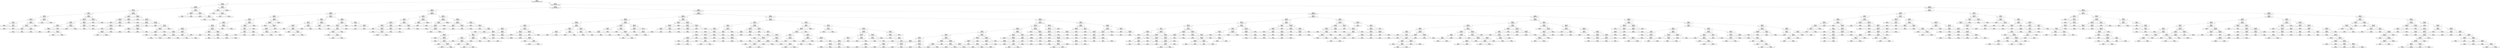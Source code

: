 digraph Tree {
node [shape=box] ;
0 [label="X[0] <= 3.5\ngini = 0.95\nsamples = 3000\nvalue = [150, 150, 150, 150, 150, 150, 150, 150, 150, 150\n150, 150, 150, 150, 150, 150, 150, 150, 150, 150]"] ;
1 [label="X[201] <= 0.5\ngini = 0.836\nsamples = 279\nvalue = [56, 48, 22, 13, 2, 0, 0, 0, 0, 0, 0, 0, 0, 0\n0, 1, 4, 23, 50, 60]"] ;
0 -> 1 [labeldistance=2.5, labelangle=45, headlabel="True"] ;
2 [label="X[182] <= 0.5\ngini = 0.808\nsamples = 228\nvalue = [56, 48, 22, 13, 2, 0, 0, 0, 0, 0, 0, 0, 0, 0\n0, 1, 2, 12, 12, 60]"] ;
1 -> 2 ;
3 [label="X[100] <= 0.5\ngini = 0.773\nsamples = 182\nvalue = [56, 14, 13, 11, 1, 0, 0, 0, 0, 0, 0, 0, 0, 0\n0, 1, 2, 12, 12, 60]"] ;
2 -> 3 ;
4 [label="X[81] <= 0.5\ngini = 0.761\nsamples = 77\nvalue = [32, 7, 5, 5, 1, 0, 0, 0, 0, 0, 0, 0, 0, 0\n0, 1, 2, 12, 12, 0]"] ;
3 -> 4 ;
5 [label="X[61] <= 0.5\ngini = 0.802\nsamples = 26\nvalue = [0, 7, 5, 5, 1, 0, 0, 0, 0, 0, 0, 0, 0, 0\n0, 0, 0, 3, 5, 0]"] ;
4 -> 5 ;
6 [label="X[103] <= 1.207\ngini = 0.745\nsamples = 20\nvalue = [0, 7, 5, 5, 1, 0, 0, 0, 0, 0, 0, 0, 0, 0\n0, 0, 0, 1, 1, 0]"] ;
5 -> 6 ;
7 [label="X[0] <= 1.5\ngini = 0.406\nsamples = 8\nvalue = [0, 6, 0, 0, 1, 0, 0, 0, 0, 0, 0, 0, 0, 0\n0, 0, 0, 1, 0, 0]"] ;
6 -> 7 ;
8 [label="gini = 0.0\nsamples = 6\nvalue = [0, 6, 0, 0, 0, 0, 0, 0, 0, 0, 0, 0, 0, 0\n0, 0, 0, 0, 0, 0]"] ;
7 -> 8 ;
9 [label="X[57] <= 0.5\ngini = 0.5\nsamples = 2\nvalue = [0, 0, 0, 0, 1, 0, 0, 0, 0, 0, 0, 0, 0, 0\n0, 0, 0, 1, 0, 0]"] ;
7 -> 9 ;
10 [label="gini = 0.0\nsamples = 1\nvalue = [0, 0, 0, 0, 0, 0, 0, 0, 0, 0, 0, 0, 0, 0\n0, 0, 0, 1, 0, 0]"] ;
9 -> 10 ;
11 [label="gini = 0.0\nsamples = 1\nvalue = [0, 0, 0, 0, 1, 0, 0, 0, 0, 0, 0, 0, 0, 0\n0, 0, 0, 0, 0, 0]"] ;
9 -> 11 ;
12 [label="X[152] <= 1.731\ngini = 0.639\nsamples = 12\nvalue = [0, 1, 5, 5, 0, 0, 0, 0, 0, 0, 0, 0, 0, 0\n0, 0, 0, 0, 1, 0]"] ;
6 -> 12 ;
13 [label="X[171] <= 142.5\ngini = 0.562\nsamples = 8\nvalue = [0, 1, 1, 5, 0, 0, 0, 0, 0, 0, 0, 0, 0, 0\n0, 0, 0, 0, 1, 0]"] ;
12 -> 13 ;
14 [label="X[129] <= 3.0\ngini = 0.5\nsamples = 2\nvalue = [0, 1, 0, 0, 0, 0, 0, 0, 0, 0, 0, 0, 0, 0\n0, 0, 0, 0, 1, 0]"] ;
13 -> 14 ;
15 [label="gini = 0.0\nsamples = 1\nvalue = [0, 1, 0, 0, 0, 0, 0, 0, 0, 0, 0, 0, 0, 0\n0, 0, 0, 0, 0, 0]"] ;
14 -> 15 ;
16 [label="gini = 0.0\nsamples = 1\nvalue = [0, 0, 0, 0, 0, 0, 0, 0, 0, 0, 0, 0, 0, 0\n0, 0, 0, 0, 1, 0]"] ;
14 -> 16 ;
17 [label="X[0] <= 1.0\ngini = 0.278\nsamples = 6\nvalue = [0, 0, 1, 5, 0, 0, 0, 0, 0, 0, 0, 0, 0, 0\n0, 0, 0, 0, 0, 0]"] ;
13 -> 17 ;
18 [label="gini = 0.0\nsamples = 1\nvalue = [0, 0, 1, 0, 0, 0, 0, 0, 0, 0, 0, 0, 0, 0\n0, 0, 0, 0, 0, 0]"] ;
17 -> 18 ;
19 [label="gini = 0.0\nsamples = 5\nvalue = [0, 0, 0, 5, 0, 0, 0, 0, 0, 0, 0, 0, 0, 0\n0, 0, 0, 0, 0, 0]"] ;
17 -> 19 ;
20 [label="gini = 0.0\nsamples = 4\nvalue = [0, 0, 4, 0, 0, 0, 0, 0, 0, 0, 0, 0, 0, 0\n0, 0, 0, 0, 0, 0]"] ;
12 -> 20 ;
21 [label="X[148] <= -1.774\ngini = 0.444\nsamples = 6\nvalue = [0, 0, 0, 0, 0, 0, 0, 0, 0, 0, 0, 0, 0, 0\n0, 0, 0, 2, 4, 0]"] ;
5 -> 21 ;
22 [label="gini = 0.0\nsamples = 2\nvalue = [0, 0, 0, 0, 0, 0, 0, 0, 0, 0, 0, 0, 0, 0\n0, 0, 0, 2, 0, 0]"] ;
21 -> 22 ;
23 [label="gini = 0.0\nsamples = 4\nvalue = [0, 0, 0, 0, 0, 0, 0, 0, 0, 0, 0, 0, 0, 0\n0, 0, 0, 0, 4, 0]"] ;
21 -> 23 ;
24 [label="X[200] <= 0.5\ngini = 0.554\nsamples = 51\nvalue = [32, 0, 0, 0, 0, 0, 0, 0, 0, 0, 0, 0, 0, 0\n0, 1, 2, 9, 7, 0]"] ;
4 -> 24 ;
25 [label="X[166] <= 148.0\ngini = 0.416\nsamples = 43\nvalue = [32, 0, 0, 0, 0, 0, 0, 0, 0, 0, 0, 0, 0, 0\n0, 1, 1, 2, 7, 0]"] ;
24 -> 25 ;
26 [label="X[99] <= 0.5\ngini = 0.645\nsamples = 20\nvalue = [10, 0, 0, 0, 0, 0, 0, 0, 0, 0, 0, 0, 0, 0\n0, 1, 1, 2, 6, 0]"] ;
25 -> 26 ;
27 [label="X[177] <= 131.0\ngini = 0.514\nsamples = 12\nvalue = [8, 0, 0, 0, 0, 0, 0, 0, 0, 0, 0, 0, 0, 0\n0, 1, 1, 2, 0, 0]"] ;
26 -> 27 ;
28 [label="X[145] <= -1.12\ngini = 0.625\nsamples = 4\nvalue = [0, 0, 0, 0, 0, 0, 0, 0, 0, 0, 0, 0, 0, 0\n0, 1, 1, 2, 0, 0]"] ;
27 -> 28 ;
29 [label="gini = 0.0\nsamples = 2\nvalue = [0, 0, 0, 0, 0, 0, 0, 0, 0, 0, 0, 0, 0, 0\n0, 0, 0, 2, 0, 0]"] ;
28 -> 29 ;
30 [label="X[149] <= 0.659\ngini = 0.5\nsamples = 2\nvalue = [0, 0, 0, 0, 0, 0, 0, 0, 0, 0, 0, 0, 0, 0\n0, 1, 1, 0, 0, 0]"] ;
28 -> 30 ;
31 [label="gini = 0.0\nsamples = 1\nvalue = [0, 0, 0, 0, 0, 0, 0, 0, 0, 0, 0, 0, 0, 0\n0, 1, 0, 0, 0, 0]"] ;
30 -> 31 ;
32 [label="gini = 0.0\nsamples = 1\nvalue = [0, 0, 0, 0, 0, 0, 0, 0, 0, 0, 0, 0, 0, 0\n0, 0, 1, 0, 0, 0]"] ;
30 -> 32 ;
33 [label="gini = 0.0\nsamples = 8\nvalue = [8, 0, 0, 0, 0, 0, 0, 0, 0, 0, 0, 0, 0, 0\n0, 0, 0, 0, 0, 0]"] ;
27 -> 33 ;
34 [label="X[152] <= 1.914\ngini = 0.375\nsamples = 8\nvalue = [2, 0, 0, 0, 0, 0, 0, 0, 0, 0, 0, 0, 0, 0\n0, 0, 0, 0, 6, 0]"] ;
26 -> 34 ;
35 [label="gini = 0.0\nsamples = 6\nvalue = [0, 0, 0, 0, 0, 0, 0, 0, 0, 0, 0, 0, 0, 0\n0, 0, 0, 0, 6, 0]"] ;
34 -> 35 ;
36 [label="gini = 0.0\nsamples = 2\nvalue = [2, 0, 0, 0, 0, 0, 0, 0, 0, 0, 0, 0, 0, 0\n0, 0, 0, 0, 0, 0]"] ;
34 -> 36 ;
37 [label="X[179] <= 67.0\ngini = 0.083\nsamples = 23\nvalue = [22, 0, 0, 0, 0, 0, 0, 0, 0, 0, 0, 0, 0, 0\n0, 0, 0, 0, 1, 0]"] ;
25 -> 37 ;
38 [label="X[116] <= 2.303\ngini = 0.5\nsamples = 2\nvalue = [1, 0, 0, 0, 0, 0, 0, 0, 0, 0, 0, 0, 0, 0\n0, 0, 0, 0, 1, 0]"] ;
37 -> 38 ;
39 [label="gini = 0.0\nsamples = 1\nvalue = [1, 0, 0, 0, 0, 0, 0, 0, 0, 0, 0, 0, 0, 0\n0, 0, 0, 0, 0, 0]"] ;
38 -> 39 ;
40 [label="gini = 0.0\nsamples = 1\nvalue = [0, 0, 0, 0, 0, 0, 0, 0, 0, 0, 0, 0, 0, 0\n0, 0, 0, 0, 1, 0]"] ;
38 -> 40 ;
41 [label="gini = 0.0\nsamples = 21\nvalue = [21, 0, 0, 0, 0, 0, 0, 0, 0, 0, 0, 0, 0, 0\n0, 0, 0, 0, 0, 0]"] ;
37 -> 41 ;
42 [label="X[213] <= -6.54\ngini = 0.219\nsamples = 8\nvalue = [0, 0, 0, 0, 0, 0, 0, 0, 0, 0, 0, 0, 0, 0\n0, 0, 1, 7, 0, 0]"] ;
24 -> 42 ;
43 [label="gini = 0.0\nsamples = 1\nvalue = [0, 0, 0, 0, 0, 0, 0, 0, 0, 0, 0, 0, 0, 0\n0, 0, 1, 0, 0, 0]"] ;
42 -> 43 ;
44 [label="gini = 0.0\nsamples = 7\nvalue = [0, 0, 0, 0, 0, 0, 0, 0, 0, 0, 0, 0, 0, 0\n0, 0, 0, 7, 0, 0]"] ;
42 -> 44 ;
45 [label="X[41] <= 0.5\ngini = 0.608\nsamples = 105\nvalue = [24, 7, 8, 6, 0, 0, 0, 0, 0, 0, 0, 0, 0, 0\n0, 0, 0, 0, 0, 60]"] ;
3 -> 45 ;
46 [label="X[2] <= 0.5\ngini = 0.731\nsamples = 33\nvalue = [0, 7, 8, 6, 0, 0, 0, 0, 0, 0, 0, 0, 0, 0\n0, 0, 0, 0, 0, 12]"] ;
45 -> 46 ;
47 [label="X[147] <= -2.703\ngini = 0.662\nsamples = 25\nvalue = [0, 7, 3, 3, 0, 0, 0, 0, 0, 0, 0, 0, 0, 0\n0, 0, 0, 0, 0, 12]"] ;
46 -> 47 ;
48 [label="gini = 0.0\nsamples = 3\nvalue = [0, 0, 3, 0, 0, 0, 0, 0, 0, 0, 0, 0, 0, 0\n0, 0, 0, 0, 0, 0]"] ;
47 -> 48 ;
49 [label="X[184] <= 0.5\ngini = 0.583\nsamples = 22\nvalue = [0, 7, 0, 3, 0, 0, 0, 0, 0, 0, 0, 0, 0, 0\n0, 0, 0, 0, 0, 12]"] ;
47 -> 49 ;
50 [label="X[116] <= 1.207\ngini = 0.465\nsamples = 19\nvalue = [0, 7, 0, 0, 0, 0, 0, 0, 0, 0, 0, 0, 0, 0\n0, 0, 0, 0, 0, 12]"] ;
49 -> 50 ;
51 [label="gini = 0.0\nsamples = 4\nvalue = [0, 4, 0, 0, 0, 0, 0, 0, 0, 0, 0, 0, 0, 0\n0, 0, 0, 0, 0, 0]"] ;
50 -> 51 ;
52 [label="X[218] <= 4.22\ngini = 0.32\nsamples = 15\nvalue = [0, 3, 0, 0, 0, 0, 0, 0, 0, 0, 0, 0, 0, 0\n0, 0, 0, 0, 0, 12]"] ;
50 -> 52 ;
53 [label="X[221] <= -2.505\ngini = 0.142\nsamples = 13\nvalue = [0, 1, 0, 0, 0, 0, 0, 0, 0, 0, 0, 0, 0, 0\n0, 0, 0, 0, 0, 12]"] ;
52 -> 53 ;
54 [label="gini = 0.0\nsamples = 1\nvalue = [0, 1, 0, 0, 0, 0, 0, 0, 0, 0, 0, 0, 0, 0\n0, 0, 0, 0, 0, 0]"] ;
53 -> 54 ;
55 [label="gini = 0.0\nsamples = 12\nvalue = [0, 0, 0, 0, 0, 0, 0, 0, 0, 0, 0, 0, 0, 0\n0, 0, 0, 0, 0, 12]"] ;
53 -> 55 ;
56 [label="gini = 0.0\nsamples = 2\nvalue = [0, 2, 0, 0, 0, 0, 0, 0, 0, 0, 0, 0, 0, 0\n0, 0, 0, 0, 0, 0]"] ;
52 -> 56 ;
57 [label="gini = 0.0\nsamples = 3\nvalue = [0, 0, 0, 3, 0, 0, 0, 0, 0, 0, 0, 0, 0, 0\n0, 0, 0, 0, 0, 0]"] ;
49 -> 57 ;
58 [label="X[130] <= 2.5\ngini = 0.469\nsamples = 8\nvalue = [0, 0, 5, 3, 0, 0, 0, 0, 0, 0, 0, 0, 0, 0\n0, 0, 0, 0, 0, 0]"] ;
46 -> 58 ;
59 [label="gini = 0.0\nsamples = 3\nvalue = [0, 0, 0, 3, 0, 0, 0, 0, 0, 0, 0, 0, 0, 0\n0, 0, 0, 0, 0, 0]"] ;
58 -> 59 ;
60 [label="gini = 0.0\nsamples = 5\nvalue = [0, 0, 5, 0, 0, 0, 0, 0, 0, 0, 0, 0, 0, 0\n0, 0, 0, 0, 0, 0]"] ;
58 -> 60 ;
61 [label="X[81] <= 0.5\ngini = 0.444\nsamples = 72\nvalue = [24, 0, 0, 0, 0, 0, 0, 0, 0, 0, 0, 0, 0, 0\n0, 0, 0, 0, 0, 48]"] ;
45 -> 61 ;
62 [label="gini = 0.0\nsamples = 21\nvalue = [0, 0, 0, 0, 0, 0, 0, 0, 0, 0, 0, 0, 0, 0\n0, 0, 0, 0, 0, 21]"] ;
61 -> 62 ;
63 [label="X[102] <= 1.707\ngini = 0.498\nsamples = 51\nvalue = [24, 0, 0, 0, 0, 0, 0, 0, 0, 0, 0, 0, 0, 0\n0, 0, 0, 0, 0, 27]"] ;
61 -> 63 ;
64 [label="X[218] <= 4.162\ngini = 0.365\nsamples = 25\nvalue = [6, 0, 0, 0, 0, 0, 0, 0, 0, 0, 0, 0, 0, 0\n0, 0, 0, 0, 0, 19]"] ;
63 -> 64 ;
65 [label="X[161] <= 1.692\ngini = 0.236\nsamples = 22\nvalue = [3, 0, 0, 0, 0, 0, 0, 0, 0, 0, 0, 0, 0, 0\n0, 0, 0, 0, 0, 19]"] ;
64 -> 65 ;
66 [label="X[113] <= 3.384\ngini = 0.1\nsamples = 19\nvalue = [1, 0, 0, 0, 0, 0, 0, 0, 0, 0, 0, 0, 0, 0\n0, 0, 0, 0, 0, 18]"] ;
65 -> 66 ;
67 [label="gini = 0.0\nsamples = 18\nvalue = [0, 0, 0, 0, 0, 0, 0, 0, 0, 0, 0, 0, 0, 0\n0, 0, 0, 0, 0, 18]"] ;
66 -> 67 ;
68 [label="gini = 0.0\nsamples = 1\nvalue = [1, 0, 0, 0, 0, 0, 0, 0, 0, 0, 0, 0, 0, 0\n0, 0, 0, 0, 0, 0]"] ;
66 -> 68 ;
69 [label="X[150] <= 1.995\ngini = 0.444\nsamples = 3\nvalue = [2, 0, 0, 0, 0, 0, 0, 0, 0, 0, 0, 0, 0, 0\n0, 0, 0, 0, 0, 1]"] ;
65 -> 69 ;
70 [label="gini = 0.0\nsamples = 2\nvalue = [2, 0, 0, 0, 0, 0, 0, 0, 0, 0, 0, 0, 0, 0\n0, 0, 0, 0, 0, 0]"] ;
69 -> 70 ;
71 [label="gini = 0.0\nsamples = 1\nvalue = [0, 0, 0, 0, 0, 0, 0, 0, 0, 0, 0, 0, 0, 0\n0, 0, 0, 0, 0, 1]"] ;
69 -> 71 ;
72 [label="gini = 0.0\nsamples = 3\nvalue = [3, 0, 0, 0, 0, 0, 0, 0, 0, 0, 0, 0, 0, 0\n0, 0, 0, 0, 0, 0]"] ;
64 -> 72 ;
73 [label="X[144] <= -2.091\ngini = 0.426\nsamples = 26\nvalue = [18, 0, 0, 0, 0, 0, 0, 0, 0, 0, 0, 0, 0, 0\n0, 0, 0, 0, 0, 8]"] ;
63 -> 73 ;
74 [label="gini = 0.0\nsamples = 3\nvalue = [0, 0, 0, 0, 0, 0, 0, 0, 0, 0, 0, 0, 0, 0\n0, 0, 0, 0, 0, 3]"] ;
73 -> 74 ;
75 [label="X[141] <= 3.5\ngini = 0.34\nsamples = 23\nvalue = [18, 0, 0, 0, 0, 0, 0, 0, 0, 0, 0, 0, 0, 0\n0, 0, 0, 0, 0, 5]"] ;
73 -> 75 ;
76 [label="X[105] <= 3.384\ngini = 0.18\nsamples = 20\nvalue = [18, 0, 0, 0, 0, 0, 0, 0, 0, 0, 0, 0, 0, 0\n0, 0, 0, 0, 0, 2]"] ;
75 -> 76 ;
77 [label="X[177] <= 56.5\ngini = 0.1\nsamples = 19\nvalue = [18, 0, 0, 0, 0, 0, 0, 0, 0, 0, 0, 0, 0, 0\n0, 0, 0, 0, 0, 1]"] ;
76 -> 77 ;
78 [label="gini = 0.0\nsamples = 1\nvalue = [0, 0, 0, 0, 0, 0, 0, 0, 0, 0, 0, 0, 0, 0\n0, 0, 0, 0, 0, 1]"] ;
77 -> 78 ;
79 [label="gini = 0.0\nsamples = 18\nvalue = [18, 0, 0, 0, 0, 0, 0, 0, 0, 0, 0, 0, 0, 0\n0, 0, 0, 0, 0, 0]"] ;
77 -> 79 ;
80 [label="gini = 0.0\nsamples = 1\nvalue = [0, 0, 0, 0, 0, 0, 0, 0, 0, 0, 0, 0, 0, 0\n0, 0, 0, 0, 0, 1]"] ;
76 -> 80 ;
81 [label="gini = 0.0\nsamples = 3\nvalue = [0, 0, 0, 0, 0, 0, 0, 0, 0, 0, 0, 0, 0, 0\n0, 0, 0, 0, 0, 3]"] ;
75 -> 81 ;
82 [label="X[42] <= 0.5\ngini = 0.413\nsamples = 46\nvalue = [0, 34, 9, 2, 1, 0, 0, 0, 0, 0, 0, 0, 0, 0\n0, 0, 0, 0, 0, 0]"] ;
2 -> 82 ;
83 [label="X[206] <= -3.124\ngini = 0.346\nsamples = 9\nvalue = [0, 0, 7, 2, 0, 0, 0, 0, 0, 0, 0, 0, 0, 0\n0, 0, 0, 0, 0, 0]"] ;
82 -> 83 ;
84 [label="gini = 0.0\nsamples = 2\nvalue = [0, 0, 0, 2, 0, 0, 0, 0, 0, 0, 0, 0, 0, 0\n0, 0, 0, 0, 0, 0]"] ;
83 -> 84 ;
85 [label="gini = 0.0\nsamples = 7\nvalue = [0, 0, 7, 0, 0, 0, 0, 0, 0, 0, 0, 0, 0, 0\n0, 0, 0, 0, 0, 0]"] ;
83 -> 85 ;
86 [label="X[183] <= 0.5\ngini = 0.152\nsamples = 37\nvalue = [0, 34, 2, 0, 1, 0, 0, 0, 0, 0, 0, 0, 0, 0\n0, 0, 0, 0, 0, 0]"] ;
82 -> 86 ;
87 [label="gini = 0.0\nsamples = 34\nvalue = [0, 34, 0, 0, 0, 0, 0, 0, 0, 0, 0, 0, 0, 0\n0, 0, 0, 0, 0, 0]"] ;
86 -> 87 ;
88 [label="X[63] <= 0.5\ngini = 0.444\nsamples = 3\nvalue = [0, 0, 2, 0, 1, 0, 0, 0, 0, 0, 0, 0, 0, 0\n0, 0, 0, 0, 0, 0]"] ;
86 -> 88 ;
89 [label="gini = 0.0\nsamples = 1\nvalue = [0, 0, 0, 0, 1, 0, 0, 0, 0, 0, 0, 0, 0, 0\n0, 0, 0, 0, 0, 0]"] ;
88 -> 89 ;
90 [label="gini = 0.0\nsamples = 2\nvalue = [0, 0, 2, 0, 0, 0, 0, 0, 0, 0, 0, 0, 0, 0\n0, 0, 0, 0, 0, 0]"] ;
88 -> 90 ;
91 [label="X[99] <= 0.5\ngini = 0.397\nsamples = 51\nvalue = [0, 0, 0, 0, 0, 0, 0, 0, 0, 0, 0, 0, 0, 0\n0, 0, 2, 11, 38, 0]"] ;
1 -> 91 ;
92 [label="X[98] <= 0.5\ngini = 0.26\nsamples = 13\nvalue = [0, 0, 0, 0, 0, 0, 0, 0, 0, 0, 0, 0, 0, 0\n0, 0, 2, 11, 0, 0]"] ;
91 -> 92 ;
93 [label="gini = 0.0\nsamples = 1\nvalue = [0, 0, 0, 0, 0, 0, 0, 0, 0, 0, 0, 0, 0, 0\n0, 0, 1, 0, 0, 0]"] ;
92 -> 93 ;
94 [label="X[111] <= 0.5\ngini = 0.153\nsamples = 12\nvalue = [0, 0, 0, 0, 0, 0, 0, 0, 0, 0, 0, 0, 0, 0\n0, 0, 1, 11, 0, 0]"] ;
92 -> 94 ;
95 [label="gini = 0.0\nsamples = 1\nvalue = [0, 0, 0, 0, 0, 0, 0, 0, 0, 0, 0, 0, 0, 0\n0, 0, 1, 0, 0, 0]"] ;
94 -> 95 ;
96 [label="gini = 0.0\nsamples = 11\nvalue = [0, 0, 0, 0, 0, 0, 0, 0, 0, 0, 0, 0, 0, 0\n0, 0, 0, 11, 0, 0]"] ;
94 -> 96 ;
97 [label="gini = 0.0\nsamples = 38\nvalue = [0, 0, 0, 0, 0, 0, 0, 0, 0, 0, 0, 0, 0, 0\n0, 0, 0, 0, 38, 0]"] ;
91 -> 97 ;
98 [label="X[0] <= 55.5\ngini = 0.949\nsamples = 2721\nvalue = [94, 102, 128, 137, 148, 150, 150, 150, 150, 150\n150, 150, 150, 150, 150, 149, 146, 127, 100, 90]"] ;
0 -> 98 [labeldistance=2.5, labelangle=-45, headlabel="False"] ;
99 [label="X[0] <= 14.5\ngini = 0.939\nsamples = 1899\nvalue = [15, 27, 58, 87, 109, 119, 128, 132, 132, 144, 136\n129, 133, 132, 125, 98, 94, 63, 27, 11]"] ;
98 -> 99 ;
100 [label="X[201] <= 0.5\ngini = 0.913\nsamples = 402\nvalue = [2, 13, 37, 48, 45, 27, 13, 8, 4, 1, 2, 6, 5\n24, 27, 40, 50, 41, 9, 0]"] ;
99 -> 100 ;
101 [label="X[185] <= 0.5\ngini = 0.872\nsamples = 236\nvalue = [2, 13, 37, 48, 45, 27, 13, 8, 4, 1, 2, 2, 3\n9, 5, 11, 6, 0, 0, 0]"] ;
100 -> 101 ;
102 [label="X[184] <= 0.5\ngini = 0.823\nsamples = 151\nvalue = [1, 12, 35, 48, 8, 4, 3, 2, 1, 0, 1, 2, 3, 9\n5, 11, 6, 0, 0, 0]"] ;
101 -> 102 ;
103 [label="X[183] <= 0.5\ngini = 0.818\nsamples = 98\nvalue = [0, 12, 35, 10, 0, 1, 1, 1, 1, 0, 1, 2, 3, 9\n5, 11, 6, 0, 0, 0]"] ;
102 -> 103 ;
104 [label="X[182] <= 0.5\ngini = 0.831\nsamples = 50\nvalue = [0, 12, 1, 0, 0, 0, 0, 0, 0, 0, 1, 2, 3, 9\n5, 11, 6, 0, 0, 0]"] ;
103 -> 104 ;
105 [label="X[197] <= 0.5\ngini = 0.798\nsamples = 37\nvalue = [0, 0, 0, 0, 0, 0, 0, 0, 0, 0, 1, 2, 3, 9\n5, 11, 6, 0, 0, 0]"] ;
104 -> 105 ;
106 [label="X[102] <= 2.914\ngini = 0.626\nsamples = 21\nvalue = [0, 0, 0, 0, 0, 0, 0, 0, 0, 0, 0, 0, 0, 2\n2, 11, 6, 0, 0, 0]"] ;
105 -> 106 ;
107 [label="X[172] <= 37.5\ngini = 0.367\nsamples = 14\nvalue = [0, 0, 0, 0, 0, 0, 0, 0, 0, 0, 0, 0, 0, 1\n1, 11, 1, 0, 0, 0]"] ;
106 -> 107 ;
108 [label="X[178] <= 147.0\ngini = 0.5\nsamples = 2\nvalue = [0, 0, 0, 0, 0, 0, 0, 0, 0, 0, 0, 0, 0, 1\n1, 0, 0, 0, 0, 0]"] ;
107 -> 108 ;
109 [label="gini = 0.0\nsamples = 1\nvalue = [0, 0, 0, 0, 0, 0, 0, 0, 0, 0, 0, 0, 0, 1\n0, 0, 0, 0, 0, 0]"] ;
108 -> 109 ;
110 [label="gini = 0.0\nsamples = 1\nvalue = [0, 0, 0, 0, 0, 0, 0, 0, 0, 0, 0, 0, 0, 0\n1, 0, 0, 0, 0, 0]"] ;
108 -> 110 ;
111 [label="X[3] <= 0.5\ngini = 0.153\nsamples = 12\nvalue = [0, 0, 0, 0, 0, 0, 0, 0, 0, 0, 0, 0, 0, 0\n0, 11, 1, 0, 0, 0]"] ;
107 -> 111 ;
112 [label="gini = 0.0\nsamples = 11\nvalue = [0, 0, 0, 0, 0, 0, 0, 0, 0, 0, 0, 0, 0, 0\n0, 11, 0, 0, 0, 0]"] ;
111 -> 112 ;
113 [label="gini = 0.0\nsamples = 1\nvalue = [0, 0, 0, 0, 0, 0, 0, 0, 0, 0, 0, 0, 0, 0\n0, 0, 1, 0, 0, 0]"] ;
111 -> 113 ;
114 [label="X[172] <= 81.0\ngini = 0.449\nsamples = 7\nvalue = [0, 0, 0, 0, 0, 0, 0, 0, 0, 0, 0, 0, 0, 1\n1, 0, 5, 0, 0, 0]"] ;
106 -> 114 ;
115 [label="X[211] <= -1.233\ngini = 0.5\nsamples = 2\nvalue = [0, 0, 0, 0, 0, 0, 0, 0, 0, 0, 0, 0, 0, 1\n1, 0, 0, 0, 0, 0]"] ;
114 -> 115 ;
116 [label="gini = 0.0\nsamples = 1\nvalue = [0, 0, 0, 0, 0, 0, 0, 0, 0, 0, 0, 0, 0, 0\n1, 0, 0, 0, 0, 0]"] ;
115 -> 116 ;
117 [label="gini = 0.0\nsamples = 1\nvalue = [0, 0, 0, 0, 0, 0, 0, 0, 0, 0, 0, 0, 0, 1\n0, 0, 0, 0, 0, 0]"] ;
115 -> 117 ;
118 [label="gini = 0.0\nsamples = 5\nvalue = [0, 0, 0, 0, 0, 0, 0, 0, 0, 0, 0, 0, 0, 0\n0, 0, 5, 0, 0, 0]"] ;
114 -> 118 ;
119 [label="X[119] <= 1.207\ngini = 0.719\nsamples = 16\nvalue = [0, 0, 0, 0, 0, 0, 0, 0, 0, 0, 1, 2, 3, 7\n3, 0, 0, 0, 0, 0]"] ;
105 -> 119 ;
120 [label="X[149] <= 0.776\ngini = 0.48\nsamples = 5\nvalue = [0, 0, 0, 0, 0, 0, 0, 0, 0, 0, 0, 0, 3, 0\n2, 0, 0, 0, 0, 0]"] ;
119 -> 120 ;
121 [label="gini = 0.0\nsamples = 2\nvalue = [0, 0, 0, 0, 0, 0, 0, 0, 0, 0, 0, 0, 0, 0\n2, 0, 0, 0, 0, 0]"] ;
120 -> 121 ;
122 [label="gini = 0.0\nsamples = 3\nvalue = [0, 0, 0, 0, 0, 0, 0, 0, 0, 0, 0, 0, 3, 0\n0, 0, 0, 0, 0, 0]"] ;
120 -> 122 ;
123 [label="X[194] <= 0.5\ngini = 0.545\nsamples = 11\nvalue = [0, 0, 0, 0, 0, 0, 0, 0, 0, 0, 1, 2, 0, 7\n1, 0, 0, 0, 0, 0]"] ;
119 -> 123 ;
124 [label="X[207] <= 3.517\ngini = 0.219\nsamples = 8\nvalue = [0, 0, 0, 0, 0, 0, 0, 0, 0, 0, 0, 0, 0, 7\n1, 0, 0, 0, 0, 0]"] ;
123 -> 124 ;
125 [label="gini = 0.0\nsamples = 7\nvalue = [0, 0, 0, 0, 0, 0, 0, 0, 0, 0, 0, 0, 0, 7\n0, 0, 0, 0, 0, 0]"] ;
124 -> 125 ;
126 [label="gini = 0.0\nsamples = 1\nvalue = [0, 0, 0, 0, 0, 0, 0, 0, 0, 0, 0, 0, 0, 0\n1, 0, 0, 0, 0, 0]"] ;
124 -> 126 ;
127 [label="X[161] <= -0.15\ngini = 0.444\nsamples = 3\nvalue = [0, 0, 0, 0, 0, 0, 0, 0, 0, 0, 1, 2, 0, 0\n0, 0, 0, 0, 0, 0]"] ;
123 -> 127 ;
128 [label="gini = 0.0\nsamples = 2\nvalue = [0, 0, 0, 0, 0, 0, 0, 0, 0, 0, 0, 2, 0, 0\n0, 0, 0, 0, 0, 0]"] ;
127 -> 128 ;
129 [label="gini = 0.0\nsamples = 1\nvalue = [0, 0, 0, 0, 0, 0, 0, 0, 0, 0, 1, 0, 0, 0\n0, 0, 0, 0, 0, 0]"] ;
127 -> 129 ;
130 [label="X[168] <= 66.5\ngini = 0.142\nsamples = 13\nvalue = [0, 12, 1, 0, 0, 0, 0, 0, 0, 0, 0, 0, 0, 0\n0, 0, 0, 0, 0, 0]"] ;
104 -> 130 ;
131 [label="gini = 0.0\nsamples = 1\nvalue = [0, 0, 1, 0, 0, 0, 0, 0, 0, 0, 0, 0, 0, 0\n0, 0, 0, 0, 0, 0]"] ;
130 -> 131 ;
132 [label="gini = 0.0\nsamples = 12\nvalue = [0, 12, 0, 0, 0, 0, 0, 0, 0, 0, 0, 0, 0, 0\n0, 0, 0, 0, 0, 0]"] ;
130 -> 132 ;
133 [label="X[83] <= 0.5\ngini = 0.453\nsamples = 48\nvalue = [0, 0, 34, 10, 0, 1, 1, 1, 1, 0, 0, 0, 0, 0\n0, 0, 0, 0, 0, 0]"] ;
103 -> 133 ;
134 [label="X[175] <= 107.0\ngini = 0.469\nsamples = 14\nvalue = [0, 0, 0, 10, 0, 1, 1, 1, 1, 0, 0, 0, 0, 0\n0, 0, 0, 0, 0, 0]"] ;
133 -> 134 ;
135 [label="X[93] <= 0.5\ngini = 0.75\nsamples = 4\nvalue = [0, 0, 0, 0, 0, 1, 1, 1, 1, 0, 0, 0, 0, 0\n0, 0, 0, 0, 0, 0]"] ;
134 -> 135 ;
136 [label="X[27] <= 0.5\ngini = 0.5\nsamples = 2\nvalue = [0, 0, 0, 0, 0, 0, 1, 1, 0, 0, 0, 0, 0, 0\n0, 0, 0, 0, 0, 0]"] ;
135 -> 136 ;
137 [label="gini = 0.0\nsamples = 1\nvalue = [0, 0, 0, 0, 0, 0, 1, 0, 0, 0, 0, 0, 0, 0\n0, 0, 0, 0, 0, 0]"] ;
136 -> 137 ;
138 [label="gini = 0.0\nsamples = 1\nvalue = [0, 0, 0, 0, 0, 0, 0, 1, 0, 0, 0, 0, 0, 0\n0, 0, 0, 0, 0, 0]"] ;
136 -> 138 ;
139 [label="X[98] <= 0.5\ngini = 0.5\nsamples = 2\nvalue = [0, 0, 0, 0, 0, 1, 0, 0, 1, 0, 0, 0, 0, 0\n0, 0, 0, 0, 0, 0]"] ;
135 -> 139 ;
140 [label="gini = 0.0\nsamples = 1\nvalue = [0, 0, 0, 0, 0, 1, 0, 0, 0, 0, 0, 0, 0, 0\n0, 0, 0, 0, 0, 0]"] ;
139 -> 140 ;
141 [label="gini = 0.0\nsamples = 1\nvalue = [0, 0, 0, 0, 0, 0, 0, 0, 1, 0, 0, 0, 0, 0\n0, 0, 0, 0, 0, 0]"] ;
139 -> 141 ;
142 [label="gini = 0.0\nsamples = 10\nvalue = [0, 0, 0, 10, 0, 0, 0, 0, 0, 0, 0, 0, 0, 0\n0, 0, 0, 0, 0, 0]"] ;
134 -> 142 ;
143 [label="gini = 0.0\nsamples = 34\nvalue = [0, 0, 34, 0, 0, 0, 0, 0, 0, 0, 0, 0, 0, 0\n0, 0, 0, 0, 0, 0]"] ;
133 -> 143 ;
144 [label="X[64] <= 0.5\ngini = 0.458\nsamples = 53\nvalue = [1, 0, 0, 38, 8, 3, 2, 1, 0, 0, 0, 0, 0, 0\n0, 0, 0, 0, 0, 0]"] ;
102 -> 144 ;
145 [label="X[206] <= -2.395\ngini = 0.649\nsamples = 15\nvalue = [1, 0, 0, 0, 8, 3, 2, 1, 0, 0, 0, 0, 0, 0\n0, 0, 0, 0, 0, 0]"] ;
144 -> 145 ;
146 [label="gini = 0.0\nsamples = 3\nvalue = [0, 0, 0, 0, 0, 3, 0, 0, 0, 0, 0, 0, 0, 0\n0, 0, 0, 0, 0, 0]"] ;
145 -> 146 ;
147 [label="X[161] <= -1.253\ngini = 0.514\nsamples = 12\nvalue = [1, 0, 0, 0, 8, 0, 2, 1, 0, 0, 0, 0, 0, 0\n0, 0, 0, 0, 0, 0]"] ;
145 -> 147 ;
148 [label="X[160] <= -0.752\ngini = 0.625\nsamples = 4\nvalue = [1, 0, 0, 0, 0, 0, 2, 1, 0, 0, 0, 0, 0, 0\n0, 0, 0, 0, 0, 0]"] ;
147 -> 148 ;
149 [label="X[120] <= 2.288\ngini = 0.5\nsamples = 2\nvalue = [1, 0, 0, 0, 0, 0, 0, 1, 0, 0, 0, 0, 0, 0\n0, 0, 0, 0, 0, 0]"] ;
148 -> 149 ;
150 [label="gini = 0.0\nsamples = 1\nvalue = [1, 0, 0, 0, 0, 0, 0, 0, 0, 0, 0, 0, 0, 0\n0, 0, 0, 0, 0, 0]"] ;
149 -> 150 ;
151 [label="gini = 0.0\nsamples = 1\nvalue = [0, 0, 0, 0, 0, 0, 0, 1, 0, 0, 0, 0, 0, 0\n0, 0, 0, 0, 0, 0]"] ;
149 -> 151 ;
152 [label="gini = 0.0\nsamples = 2\nvalue = [0, 0, 0, 0, 0, 0, 2, 0, 0, 0, 0, 0, 0, 0\n0, 0, 0, 0, 0, 0]"] ;
148 -> 152 ;
153 [label="gini = 0.0\nsamples = 8\nvalue = [0, 0, 0, 0, 8, 0, 0, 0, 0, 0, 0, 0, 0, 0\n0, 0, 0, 0, 0, 0]"] ;
147 -> 153 ;
154 [label="gini = 0.0\nsamples = 38\nvalue = [0, 0, 0, 38, 0, 0, 0, 0, 0, 0, 0, 0, 0, 0\n0, 0, 0, 0, 0, 0]"] ;
144 -> 154 ;
155 [label="X[186] <= 0.5\ngini = 0.716\nsamples = 85\nvalue = [1, 1, 2, 0, 37, 23, 10, 6, 3, 1, 1, 0, 0, 0\n0, 0, 0, 0, 0, 0]"] ;
101 -> 155 ;
156 [label="X[65] <= 0.5\ngini = 0.438\nsamples = 50\nvalue = [1, 1, 1, 0, 37, 5, 2, 1, 1, 1, 0, 0, 0, 0\n0, 0, 0, 0, 0, 0]"] ;
155 -> 156 ;
157 [label="X[215] <= 0.123\ngini = 0.727\nsamples = 11\nvalue = [1, 0, 0, 0, 0, 5, 2, 1, 1, 1, 0, 0, 0, 0\n0, 0, 0, 0, 0, 0]"] ;
156 -> 157 ;
158 [label="X[145] <= -1.686\ngini = 0.72\nsamples = 5\nvalue = [1, 0, 0, 0, 0, 0, 2, 0, 1, 1, 0, 0, 0, 0\n0, 0, 0, 0, 0, 0]"] ;
157 -> 158 ;
159 [label="gini = 0.0\nsamples = 2\nvalue = [0, 0, 0, 0, 0, 0, 2, 0, 0, 0, 0, 0, 0, 0\n0, 0, 0, 0, 0, 0]"] ;
158 -> 159 ;
160 [label="X[107] <= 1.618\ngini = 0.667\nsamples = 3\nvalue = [1, 0, 0, 0, 0, 0, 0, 0, 1, 1, 0, 0, 0, 0\n0, 0, 0, 0, 0, 0]"] ;
158 -> 160 ;
161 [label="gini = 0.0\nsamples = 1\nvalue = [0, 0, 0, 0, 0, 0, 0, 0, 0, 1, 0, 0, 0, 0\n0, 0, 0, 0, 0, 0]"] ;
160 -> 161 ;
162 [label="X[210] <= 0.068\ngini = 0.5\nsamples = 2\nvalue = [1, 0, 0, 0, 0, 0, 0, 0, 1, 0, 0, 0, 0, 0\n0, 0, 0, 0, 0, 0]"] ;
160 -> 162 ;
163 [label="gini = 0.0\nsamples = 1\nvalue = [1, 0, 0, 0, 0, 0, 0, 0, 0, 0, 0, 0, 0, 0\n0, 0, 0, 0, 0, 0]"] ;
162 -> 163 ;
164 [label="gini = 0.0\nsamples = 1\nvalue = [0, 0, 0, 0, 0, 0, 0, 0, 1, 0, 0, 0, 0, 0\n0, 0, 0, 0, 0, 0]"] ;
162 -> 164 ;
165 [label="X[187] <= 0.5\ngini = 0.278\nsamples = 6\nvalue = [0, 0, 0, 0, 0, 5, 0, 1, 0, 0, 0, 0, 0, 0\n0, 0, 0, 0, 0, 0]"] ;
157 -> 165 ;
166 [label="gini = 0.0\nsamples = 5\nvalue = [0, 0, 0, 0, 0, 5, 0, 0, 0, 0, 0, 0, 0, 0\n0, 0, 0, 0, 0, 0]"] ;
165 -> 166 ;
167 [label="gini = 0.0\nsamples = 1\nvalue = [0, 0, 0, 0, 0, 0, 0, 1, 0, 0, 0, 0, 0, 0\n0, 0, 0, 0, 0, 0]"] ;
165 -> 167 ;
168 [label="X[157] <= -2.864\ngini = 0.099\nsamples = 39\nvalue = [0, 1, 1, 0, 37, 0, 0, 0, 0, 0, 0, 0, 0, 0\n0, 0, 0, 0, 0, 0]"] ;
156 -> 168 ;
169 [label="X[111] <= 0.5\ngini = 0.5\nsamples = 2\nvalue = [0, 1, 1, 0, 0, 0, 0, 0, 0, 0, 0, 0, 0, 0\n0, 0, 0, 0, 0, 0]"] ;
168 -> 169 ;
170 [label="gini = 0.0\nsamples = 1\nvalue = [0, 1, 0, 0, 0, 0, 0, 0, 0, 0, 0, 0, 0, 0\n0, 0, 0, 0, 0, 0]"] ;
169 -> 170 ;
171 [label="gini = 0.0\nsamples = 1\nvalue = [0, 0, 1, 0, 0, 0, 0, 0, 0, 0, 0, 0, 0, 0\n0, 0, 0, 0, 0, 0]"] ;
169 -> 171 ;
172 [label="gini = 0.0\nsamples = 37\nvalue = [0, 0, 0, 0, 37, 0, 0, 0, 0, 0, 0, 0, 0, 0\n0, 0, 0, 0, 0, 0]"] ;
168 -> 172 ;
173 [label="X[187] <= 0.5\ngini = 0.658\nsamples = 35\nvalue = [0, 0, 1, 0, 0, 18, 8, 5, 2, 0, 1, 0, 0, 0\n0, 0, 0, 0, 0, 0]"] ;
155 -> 173 ;
174 [label="X[66] <= 0.5\ngini = 0.464\nsamples = 25\nvalue = [0, 0, 1, 0, 0, 18, 2, 1, 2, 0, 1, 0, 0, 0\n0, 0, 0, 0, 0, 0]"] ;
173 -> 174 ;
175 [label="X[120] <= 3.384\ngini = 0.776\nsamples = 7\nvalue = [0, 0, 1, 0, 0, 0, 2, 1, 2, 0, 1, 0, 0, 0\n0, 0, 0, 0, 0, 0]"] ;
174 -> 175 ;
176 [label="X[149] <= 0.149\ngini = 0.72\nsamples = 5\nvalue = [0, 0, 1, 0, 0, 0, 0, 1, 2, 0, 1, 0, 0, 0\n0, 0, 0, 0, 0, 0]"] ;
175 -> 176 ;
177 [label="X[147] <= -0.737\ngini = 0.667\nsamples = 3\nvalue = [0, 0, 1, 0, 0, 0, 0, 1, 0, 0, 1, 0, 0, 0\n0, 0, 0, 0, 0, 0]"] ;
176 -> 177 ;
178 [label="gini = 0.0\nsamples = 1\nvalue = [0, 0, 0, 0, 0, 0, 0, 0, 0, 0, 1, 0, 0, 0\n0, 0, 0, 0, 0, 0]"] ;
177 -> 178 ;
179 [label="X[149] <= -1.444\ngini = 0.5\nsamples = 2\nvalue = [0, 0, 1, 0, 0, 0, 0, 1, 0, 0, 0, 0, 0, 0\n0, 0, 0, 0, 0, 0]"] ;
177 -> 179 ;
180 [label="gini = 0.0\nsamples = 1\nvalue = [0, 0, 1, 0, 0, 0, 0, 0, 0, 0, 0, 0, 0, 0\n0, 0, 0, 0, 0, 0]"] ;
179 -> 180 ;
181 [label="gini = 0.0\nsamples = 1\nvalue = [0, 0, 0, 0, 0, 0, 0, 1, 0, 0, 0, 0, 0, 0\n0, 0, 0, 0, 0, 0]"] ;
179 -> 181 ;
182 [label="gini = 0.0\nsamples = 2\nvalue = [0, 0, 0, 0, 0, 0, 0, 0, 2, 0, 0, 0, 0, 0\n0, 0, 0, 0, 0, 0]"] ;
176 -> 182 ;
183 [label="gini = 0.0\nsamples = 2\nvalue = [0, 0, 0, 0, 0, 0, 2, 0, 0, 0, 0, 0, 0, 0\n0, 0, 0, 0, 0, 0]"] ;
175 -> 183 ;
184 [label="gini = 0.0\nsamples = 18\nvalue = [0, 0, 0, 0, 0, 18, 0, 0, 0, 0, 0, 0, 0, 0\n0, 0, 0, 0, 0, 0]"] ;
174 -> 184 ;
185 [label="X[106] <= 0.5\ngini = 0.48\nsamples = 10\nvalue = [0, 0, 0, 0, 0, 0, 6, 4, 0, 0, 0, 0, 0, 0\n0, 0, 0, 0, 0, 0]"] ;
173 -> 185 ;
186 [label="gini = 0.0\nsamples = 5\nvalue = [0, 0, 0, 0, 0, 0, 5, 0, 0, 0, 0, 0, 0, 0\n0, 0, 0, 0, 0, 0]"] ;
185 -> 186 ;
187 [label="X[172] <= 143.5\ngini = 0.32\nsamples = 5\nvalue = [0, 0, 0, 0, 0, 0, 1, 4, 0, 0, 0, 0, 0, 0\n0, 0, 0, 0, 0, 0]"] ;
185 -> 187 ;
188 [label="gini = 0.0\nsamples = 1\nvalue = [0, 0, 0, 0, 0, 0, 1, 0, 0, 0, 0, 0, 0, 0\n0, 0, 0, 0, 0, 0]"] ;
187 -> 188 ;
189 [label="gini = 0.0\nsamples = 4\nvalue = [0, 0, 0, 0, 0, 0, 0, 4, 0, 0, 0, 0, 0, 0\n0, 0, 0, 0, 0, 0]"] ;
187 -> 189 ;
190 [label="X[199] <= 0.5\ngini = 0.809\nsamples = 166\nvalue = [0, 0, 0, 0, 0, 0, 0, 0, 0, 0, 0, 4, 2, 15\n22, 29, 44, 41, 9, 0]"] ;
100 -> 190 ;
191 [label="X[78] <= 0.5\ngini = 0.632\nsamples = 71\nvalue = [0, 0, 0, 0, 0, 0, 0, 0, 0, 0, 0, 2, 1, 3\n4, 6, 5, 41, 9, 0]"] ;
190 -> 191 ;
192 [label="X[197] <= 0.5\ngini = 0.81\nsamples = 22\nvalue = [0, 0, 0, 0, 0, 0, 0, 0, 0, 0, 0, 2, 1, 3\n4, 6, 5, 0, 1, 0]"] ;
191 -> 192 ;
193 [label="X[146] <= -1.434\ngini = 0.711\nsamples = 15\nvalue = [0, 0, 0, 0, 0, 0, 0, 0, 0, 0, 0, 1, 1, 1\n0, 6, 5, 0, 1, 0]"] ;
192 -> 193 ;
194 [label="X[110] <= 2.618\ngini = 0.612\nsamples = 7\nvalue = [0, 0, 0, 0, 0, 0, 0, 0, 0, 0, 0, 0, 1, 1\n0, 0, 4, 0, 1, 0]"] ;
193 -> 194 ;
195 [label="gini = 0.0\nsamples = 4\nvalue = [0, 0, 0, 0, 0, 0, 0, 0, 0, 0, 0, 0, 0, 0\n0, 0, 4, 0, 0, 0]"] ;
194 -> 195 ;
196 [label="X[210] <= -7.921\ngini = 0.667\nsamples = 3\nvalue = [0, 0, 0, 0, 0, 0, 0, 0, 0, 0, 0, 0, 1, 1\n0, 0, 0, 0, 1, 0]"] ;
194 -> 196 ;
197 [label="gini = 0.0\nsamples = 1\nvalue = [0, 0, 0, 0, 0, 0, 0, 0, 0, 0, 0, 0, 0, 1\n0, 0, 0, 0, 0, 0]"] ;
196 -> 197 ;
198 [label="X[142] <= -1.926\ngini = 0.5\nsamples = 2\nvalue = [0, 0, 0, 0, 0, 0, 0, 0, 0, 0, 0, 0, 1, 0\n0, 0, 0, 0, 1, 0]"] ;
196 -> 198 ;
199 [label="gini = 0.0\nsamples = 1\nvalue = [0, 0, 0, 0, 0, 0, 0, 0, 0, 0, 0, 0, 1, 0\n0, 0, 0, 0, 0, 0]"] ;
198 -> 199 ;
200 [label="gini = 0.0\nsamples = 1\nvalue = [0, 0, 0, 0, 0, 0, 0, 0, 0, 0, 0, 0, 0, 0\n0, 0, 0, 0, 1, 0]"] ;
198 -> 200 ;
201 [label="X[95] <= 0.5\ngini = 0.406\nsamples = 8\nvalue = [0, 0, 0, 0, 0, 0, 0, 0, 0, 0, 0, 1, 0, 0\n0, 6, 1, 0, 0, 0]"] ;
193 -> 201 ;
202 [label="X[158] <= 1.723\ngini = 0.5\nsamples = 2\nvalue = [0, 0, 0, 0, 0, 0, 0, 0, 0, 0, 0, 1, 0, 0\n0, 0, 1, 0, 0, 0]"] ;
201 -> 202 ;
203 [label="gini = 0.0\nsamples = 1\nvalue = [0, 0, 0, 0, 0, 0, 0, 0, 0, 0, 0, 1, 0, 0\n0, 0, 0, 0, 0, 0]"] ;
202 -> 203 ;
204 [label="gini = 0.0\nsamples = 1\nvalue = [0, 0, 0, 0, 0, 0, 0, 0, 0, 0, 0, 0, 0, 0\n0, 0, 1, 0, 0, 0]"] ;
202 -> 204 ;
205 [label="gini = 0.0\nsamples = 6\nvalue = [0, 0, 0, 0, 0, 0, 0, 0, 0, 0, 0, 0, 0, 0\n0, 6, 0, 0, 0, 0]"] ;
201 -> 205 ;
206 [label="X[205] <= -1.23\ngini = 0.571\nsamples = 7\nvalue = [0, 0, 0, 0, 0, 0, 0, 0, 0, 0, 0, 1, 0, 2\n4, 0, 0, 0, 0, 0]"] ;
192 -> 206 ;
207 [label="gini = 0.0\nsamples = 4\nvalue = [0, 0, 0, 0, 0, 0, 0, 0, 0, 0, 0, 0, 0, 0\n4, 0, 0, 0, 0, 0]"] ;
206 -> 207 ;
208 [label="X[195] <= 0.5\ngini = 0.444\nsamples = 3\nvalue = [0, 0, 0, 0, 0, 0, 0, 0, 0, 0, 0, 1, 0, 2\n0, 0, 0, 0, 0, 0]"] ;
206 -> 208 ;
209 [label="gini = 0.0\nsamples = 2\nvalue = [0, 0, 0, 0, 0, 0, 0, 0, 0, 0, 0, 0, 0, 2\n0, 0, 0, 0, 0, 0]"] ;
208 -> 209 ;
210 [label="gini = 0.0\nsamples = 1\nvalue = [0, 0, 0, 0, 0, 0, 0, 0, 0, 0, 0, 1, 0, 0\n0, 0, 0, 0, 0, 0]"] ;
208 -> 210 ;
211 [label="X[200] <= 0.5\ngini = 0.273\nsamples = 49\nvalue = [0, 0, 0, 0, 0, 0, 0, 0, 0, 0, 0, 0, 0, 0\n0, 0, 0, 41, 8, 0]"] ;
191 -> 211 ;
212 [label="X[99] <= 0.5\ngini = 0.397\nsamples = 11\nvalue = [0, 0, 0, 0, 0, 0, 0, 0, 0, 0, 0, 0, 0, 0\n0, 0, 0, 3, 8, 0]"] ;
211 -> 212 ;
213 [label="gini = 0.0\nsamples = 3\nvalue = [0, 0, 0, 0, 0, 0, 0, 0, 0, 0, 0, 0, 0, 0\n0, 0, 0, 3, 0, 0]"] ;
212 -> 213 ;
214 [label="gini = 0.0\nsamples = 8\nvalue = [0, 0, 0, 0, 0, 0, 0, 0, 0, 0, 0, 0, 0, 0\n0, 0, 0, 0, 8, 0]"] ;
212 -> 214 ;
215 [label="gini = 0.0\nsamples = 38\nvalue = [0, 0, 0, 0, 0, 0, 0, 0, 0, 0, 0, 0, 0, 0\n0, 0, 0, 38, 0, 0]"] ;
211 -> 215 ;
216 [label="X[198] <= 0.5\ngini = 0.72\nsamples = 95\nvalue = [0, 0, 0, 0, 0, 0, 0, 0, 0, 0, 0, 2, 1, 12\n18, 23, 39, 0, 0, 0]"] ;
190 -> 216 ;
217 [label="X[57] <= 0.5\ngini = 0.483\nsamples = 56\nvalue = [0, 0, 0, 0, 0, 0, 0, 0, 0, 0, 0, 0, 0, 4\n7, 6, 39, 0, 0, 0]"] ;
216 -> 217 ;
218 [label="X[196] <= 0.5\ngini = 0.651\nsamples = 17\nvalue = [0, 0, 0, 0, 0, 0, 0, 0, 0, 0, 0, 0, 0, 4\n7, 6, 0, 0, 0, 0]"] ;
217 -> 218 ;
219 [label="X[96] <= 0.5\ngini = 0.497\nsamples = 13\nvalue = [0, 0, 0, 0, 0, 0, 0, 0, 0, 0, 0, 0, 0, 0\n7, 6, 0, 0, 0, 0]"] ;
218 -> 219 ;
220 [label="gini = 0.0\nsamples = 5\nvalue = [0, 0, 0, 0, 0, 0, 0, 0, 0, 0, 0, 0, 0, 0\n5, 0, 0, 0, 0, 0]"] ;
219 -> 220 ;
221 [label="X[146] <= -1.836\ngini = 0.375\nsamples = 8\nvalue = [0, 0, 0, 0, 0, 0, 0, 0, 0, 0, 0, 0, 0, 0\n2, 6, 0, 0, 0, 0]"] ;
219 -> 221 ;
222 [label="gini = 0.0\nsamples = 2\nvalue = [0, 0, 0, 0, 0, 0, 0, 0, 0, 0, 0, 0, 0, 0\n2, 0, 0, 0, 0, 0]"] ;
221 -> 222 ;
223 [label="gini = 0.0\nsamples = 6\nvalue = [0, 0, 0, 0, 0, 0, 0, 0, 0, 0, 0, 0, 0, 0\n0, 6, 0, 0, 0, 0]"] ;
221 -> 223 ;
224 [label="gini = 0.0\nsamples = 4\nvalue = [0, 0, 0, 0, 0, 0, 0, 0, 0, 0, 0, 0, 0, 4\n0, 0, 0, 0, 0, 0]"] ;
218 -> 224 ;
225 [label="gini = 0.0\nsamples = 39\nvalue = [0, 0, 0, 0, 0, 0, 0, 0, 0, 0, 0, 0, 0, 0\n0, 0, 39, 0, 0, 0]"] ;
217 -> 225 ;
226 [label="X[96] <= 0.5\ngini = 0.685\nsamples = 39\nvalue = [0, 0, 0, 0, 0, 0, 0, 0, 0, 0, 0, 2, 1, 8\n11, 17, 0, 0, 0, 0]"] ;
216 -> 226 ;
227 [label="X[196] <= 0.5\ngini = 0.526\nsamples = 17\nvalue = [0, 0, 0, 0, 0, 0, 0, 0, 0, 0, 0, 0, 1, 6\n10, 0, 0, 0, 0, 0]"] ;
226 -> 227 ;
228 [label="X[8] <= 0.5\ngini = 0.165\nsamples = 11\nvalue = [0, 0, 0, 0, 0, 0, 0, 0, 0, 0, 0, 0, 0, 1\n10, 0, 0, 0, 0, 0]"] ;
227 -> 228 ;
229 [label="gini = 0.0\nsamples = 10\nvalue = [0, 0, 0, 0, 0, 0, 0, 0, 0, 0, 0, 0, 0, 0\n10, 0, 0, 0, 0, 0]"] ;
228 -> 229 ;
230 [label="gini = 0.0\nsamples = 1\nvalue = [0, 0, 0, 0, 0, 0, 0, 0, 0, 0, 0, 0, 0, 1\n0, 0, 0, 0, 0, 0]"] ;
228 -> 230 ;
231 [label="X[102] <= 2.118\ngini = 0.278\nsamples = 6\nvalue = [0, 0, 0, 0, 0, 0, 0, 0, 0, 0, 0, 0, 1, 5\n0, 0, 0, 0, 0, 0]"] ;
227 -> 231 ;
232 [label="gini = 0.0\nsamples = 5\nvalue = [0, 0, 0, 0, 0, 0, 0, 0, 0, 0, 0, 0, 0, 5\n0, 0, 0, 0, 0, 0]"] ;
231 -> 232 ;
233 [label="gini = 0.0\nsamples = 1\nvalue = [0, 0, 0, 0, 0, 0, 0, 0, 0, 0, 0, 0, 1, 0\n0, 0, 0, 0, 0, 0]"] ;
231 -> 233 ;
234 [label="X[197] <= 0.5\ngini = 0.384\nsamples = 22\nvalue = [0, 0, 0, 0, 0, 0, 0, 0, 0, 0, 0, 2, 0, 2\n1, 17, 0, 0, 0, 0]"] ;
226 -> 234 ;
235 [label="gini = 0.0\nsamples = 17\nvalue = [0, 0, 0, 0, 0, 0, 0, 0, 0, 0, 0, 0, 0, 0\n0, 17, 0, 0, 0, 0]"] ;
234 -> 235 ;
236 [label="X[218] <= -1.207\ngini = 0.64\nsamples = 5\nvalue = [0, 0, 0, 0, 0, 0, 0, 0, 0, 0, 0, 2, 0, 2\n1, 0, 0, 0, 0, 0]"] ;
234 -> 236 ;
237 [label="gini = 0.0\nsamples = 2\nvalue = [0, 0, 0, 0, 0, 0, 0, 0, 0, 0, 0, 2, 0, 0\n0, 0, 0, 0, 0, 0]"] ;
236 -> 237 ;
238 [label="X[89] <= 0.5\ngini = 0.444\nsamples = 3\nvalue = [0, 0, 0, 0, 0, 0, 0, 0, 0, 0, 0, 0, 0, 2\n1, 0, 0, 0, 0, 0]"] ;
236 -> 238 ;
239 [label="gini = 0.0\nsamples = 1\nvalue = [0, 0, 0, 0, 0, 0, 0, 0, 0, 0, 0, 0, 0, 0\n1, 0, 0, 0, 0, 0]"] ;
238 -> 239 ;
240 [label="gini = 0.0\nsamples = 2\nvalue = [0, 0, 0, 0, 0, 0, 0, 0, 0, 0, 0, 0, 0, 2\n0, 0, 0, 0, 0, 0]"] ;
238 -> 240 ;
241 [label="X[30] <= 0.5\ngini = 0.93\nsamples = 1497\nvalue = [13, 14, 21, 39, 64, 92, 115, 124, 128, 143, 134\n123, 128, 108, 98, 58, 44, 22, 18, 11]"] ;
99 -> 241 ;
242 [label="X[0] <= 21.5\ngini = 0.903\nsamples = 806\nvalue = [8, 5, 4, 5, 16, 42, 52, 68, 92, 143, 99, 74\n68, 48, 42, 18, 8, 4, 5, 5]"] ;
241 -> 242 ;
243 [label="X[196] <= 0.5\ngini = 0.913\nsamples = 247\nvalue = [3, 4, 0, 4, 13, 28, 28, 25, 15, 9, 7, 13, 26\n26, 30, 10, 2, 0, 2, 2]"] ;
242 -> 243 ;
244 [label="X[201] <= 0.5\ngini = 0.892\nsamples = 186\nvalue = [3, 4, 0, 4, 13, 28, 28, 25, 15, 8, 5, 2, 4\n3, 30, 9, 2, 0, 1, 2]"] ;
243 -> 244 ;
245 [label="X[189] <= 0.5\ngini = 0.864\nsamples = 140\nvalue = [3, 4, 0, 4, 13, 28, 28, 24, 15, 7, 3, 2, 3\n0, 3, 0, 1, 0, 0, 2]"] ;
244 -> 245 ;
246 [label="X[187] <= 0.5\ngini = 0.818\nsamples = 114\nvalue = [3, 2, 0, 4, 13, 28, 28, 24, 1, 0, 0, 2, 3, 0\n3, 0, 1, 0, 0, 2]"] ;
245 -> 246 ;
247 [label="X[186] <= 0.5\ngini = 0.782\nsamples = 70\nvalue = [1, 2, 0, 3, 13, 28, 5, 7, 0, 0, 0, 2, 3, 0\n3, 0, 1, 0, 0, 2]"] ;
246 -> 247 ;
248 [label="X[185] <= 0.5\ngini = 0.819\nsamples = 36\nvalue = [1, 1, 0, 3, 13, 5, 1, 1, 0, 0, 0, 2, 3, 0\n3, 0, 1, 0, 0, 2]"] ;
247 -> 248 ;
249 [label="X[158] <= -1.55\ngini = 0.836\nsamples = 15\nvalue = [0, 0, 0, 3, 0, 1, 0, 0, 0, 0, 0, 2, 3, 0\n3, 0, 1, 0, 0, 2]"] ;
248 -> 249 ;
250 [label="gini = 0.0\nsamples = 3\nvalue = [0, 0, 0, 0, 0, 0, 0, 0, 0, 0, 0, 0, 3, 0\n0, 0, 0, 0, 0, 0]"] ;
249 -> 250 ;
251 [label="X[165] <= 140.0\ngini = 0.806\nsamples = 12\nvalue = [0, 0, 0, 3, 0, 1, 0, 0, 0, 0, 0, 2, 0, 0\n3, 0, 1, 0, 0, 2]"] ;
249 -> 251 ;
252 [label="gini = 0.0\nsamples = 3\nvalue = [0, 0, 0, 0, 0, 0, 0, 0, 0, 0, 0, 0, 0, 0\n3, 0, 0, 0, 0, 0]"] ;
251 -> 252 ;
253 [label="X[87] <= 0.5\ngini = 0.765\nsamples = 9\nvalue = [0, 0, 0, 3, 0, 1, 0, 0, 0, 0, 0, 2, 0, 0\n0, 0, 1, 0, 0, 2]"] ;
251 -> 253 ;
254 [label="gini = 0.0\nsamples = 3\nvalue = [0, 0, 0, 3, 0, 0, 0, 0, 0, 0, 0, 0, 0, 0\n0, 0, 0, 0, 0, 0]"] ;
253 -> 254 ;
255 [label="X[213] <= 0.166\ngini = 0.722\nsamples = 6\nvalue = [0, 0, 0, 0, 0, 1, 0, 0, 0, 0, 0, 2, 0, 0\n0, 0, 1, 0, 0, 2]"] ;
253 -> 255 ;
256 [label="gini = 0.625\nsamples = 4\nvalue = [0, 0, 0, 0, 0, 1, 0, 0, 0, 0, 0, 0, 0, 0\n0, 0, 1, 0, 0, 2]"] ;
255 -> 256 ;
257 [label="gini = 0.0\nsamples = 2\nvalue = [0, 0, 0, 0, 0, 0, 0, 0, 0, 0, 0, 2, 0, 0\n0, 0, 0, 0, 0, 0]"] ;
255 -> 257 ;
258 [label="X[85] <= 0.5\ngini = 0.571\nsamples = 21\nvalue = [1, 1, 0, 0, 13, 4, 1, 1, 0, 0, 0, 0, 0, 0\n0, 0, 0, 0, 0, 0]"] ;
248 -> 258 ;
259 [label="X[121] <= 2.121\ngini = 0.612\nsamples = 7\nvalue = [0, 1, 0, 0, 0, 4, 1, 1, 0, 0, 0, 0, 0, 0\n0, 0, 0, 0, 0, 0]"] ;
258 -> 259 ;
260 [label="gini = 0.0\nsamples = 4\nvalue = [0, 0, 0, 0, 0, 4, 0, 0, 0, 0, 0, 0, 0, 0\n0, 0, 0, 0, 0, 0]"] ;
259 -> 260 ;
261 [label="X[102] <= 1.118\ngini = 0.667\nsamples = 3\nvalue = [0, 1, 0, 0, 0, 0, 1, 1, 0, 0, 0, 0, 0, 0\n0, 0, 0, 0, 0, 0]"] ;
259 -> 261 ;
262 [label="gini = 0.0\nsamples = 1\nvalue = [0, 0, 0, 0, 0, 0, 0, 1, 0, 0, 0, 0, 0, 0\n0, 0, 0, 0, 0, 0]"] ;
261 -> 262 ;
263 [label="X[52] <= 0.5\ngini = 0.5\nsamples = 2\nvalue = [0, 1, 0, 0, 0, 0, 1, 0, 0, 0, 0, 0, 0, 0\n0, 0, 0, 0, 0, 0]"] ;
261 -> 263 ;
264 [label="gini = 0.0\nsamples = 1\nvalue = [0, 1, 0, 0, 0, 0, 0, 0, 0, 0, 0, 0, 0, 0\n0, 0, 0, 0, 0, 0]"] ;
263 -> 264 ;
265 [label="gini = 0.0\nsamples = 1\nvalue = [0, 0, 0, 0, 0, 0, 1, 0, 0, 0, 0, 0, 0, 0\n0, 0, 0, 0, 0, 0]"] ;
263 -> 265 ;
266 [label="X[110] <= 3.081\ngini = 0.133\nsamples = 14\nvalue = [1, 0, 0, 0, 13, 0, 0, 0, 0, 0, 0, 0, 0, 0\n0, 0, 0, 0, 0, 0]"] ;
258 -> 266 ;
267 [label="gini = 0.0\nsamples = 13\nvalue = [0, 0, 0, 0, 13, 0, 0, 0, 0, 0, 0, 0, 0, 0\n0, 0, 0, 0, 0, 0]"] ;
266 -> 267 ;
268 [label="gini = 0.0\nsamples = 1\nvalue = [1, 0, 0, 0, 0, 0, 0, 0, 0, 0, 0, 0, 0, 0\n0, 0, 0, 0, 0, 0]"] ;
266 -> 268 ;
269 [label="X[46] <= 0.5\ngini = 0.497\nsamples = 34\nvalue = [0, 1, 0, 0, 0, 23, 4, 6, 0, 0, 0, 0, 0, 0\n0, 0, 0, 0, 0, 0]"] ;
247 -> 269 ;
270 [label="X[145] <= 1.134\ngini = 0.48\nsamples = 10\nvalue = [0, 0, 0, 0, 0, 0, 4, 6, 0, 0, 0, 0, 0, 0\n0, 0, 0, 0, 0, 0]"] ;
269 -> 270 ;
271 [label="X[62] <= 0.5\ngini = 0.32\nsamples = 5\nvalue = [0, 0, 0, 0, 0, 0, 4, 1, 0, 0, 0, 0, 0, 0\n0, 0, 0, 0, 0, 0]"] ;
270 -> 271 ;
272 [label="gini = 0.0\nsamples = 1\nvalue = [0, 0, 0, 0, 0, 0, 0, 1, 0, 0, 0, 0, 0, 0\n0, 0, 0, 0, 0, 0]"] ;
271 -> 272 ;
273 [label="gini = 0.0\nsamples = 4\nvalue = [0, 0, 0, 0, 0, 0, 4, 0, 0, 0, 0, 0, 0, 0\n0, 0, 0, 0, 0, 0]"] ;
271 -> 273 ;
274 [label="gini = 0.0\nsamples = 5\nvalue = [0, 0, 0, 0, 0, 0, 0, 5, 0, 0, 0, 0, 0, 0\n0, 0, 0, 0, 0, 0]"] ;
270 -> 274 ;
275 [label="X[183] <= 0.5\ngini = 0.08\nsamples = 24\nvalue = [0, 1, 0, 0, 0, 23, 0, 0, 0, 0, 0, 0, 0, 0\n0, 0, 0, 0, 0, 0]"] ;
269 -> 275 ;
276 [label="gini = 0.0\nsamples = 1\nvalue = [0, 1, 0, 0, 0, 0, 0, 0, 0, 0, 0, 0, 0, 0\n0, 0, 0, 0, 0, 0]"] ;
275 -> 276 ;
277 [label="gini = 0.0\nsamples = 23\nvalue = [0, 0, 0, 0, 0, 23, 0, 0, 0, 0, 0, 0, 0, 0\n0, 0, 0, 0, 0, 0]"] ;
275 -> 277 ;
278 [label="X[188] <= 0.5\ngini = 0.574\nsamples = 44\nvalue = [2, 0, 0, 1, 0, 0, 23, 17, 1, 0, 0, 0, 0, 0\n0, 0, 0, 0, 0, 0]"] ;
246 -> 278 ;
279 [label="X[87] <= 0.5\ngini = 0.443\nsamples = 32\nvalue = [2, 0, 0, 1, 0, 0, 23, 6, 0, 0, 0, 0, 0, 0\n0, 0, 0, 0, 0, 0]"] ;
278 -> 279 ;
280 [label="gini = 0.0\nsamples = 6\nvalue = [0, 0, 0, 0, 0, 0, 0, 6, 0, 0, 0, 0, 0, 0\n0, 0, 0, 0, 0, 0]"] ;
279 -> 280 ;
281 [label="X[203] <= 4.805\ngini = 0.21\nsamples = 26\nvalue = [2, 0, 0, 1, 0, 0, 23, 0, 0, 0, 0, 0, 0, 0\n0, 0, 0, 0, 0, 0]"] ;
279 -> 281 ;
282 [label="gini = 0.0\nsamples = 22\nvalue = [0, 0, 0, 0, 0, 0, 22, 0, 0, 0, 0, 0, 0, 0\n0, 0, 0, 0, 0, 0]"] ;
281 -> 282 ;
283 [label="X[145] <= 0.662\ngini = 0.625\nsamples = 4\nvalue = [2, 0, 0, 1, 0, 0, 1, 0, 0, 0, 0, 0, 0, 0\n0, 0, 0, 0, 0, 0]"] ;
281 -> 283 ;
284 [label="gini = 0.0\nsamples = 2\nvalue = [2, 0, 0, 0, 0, 0, 0, 0, 0, 0, 0, 0, 0, 0\n0, 0, 0, 0, 0, 0]"] ;
283 -> 284 ;
285 [label="X[95] <= 0.5\ngini = 0.5\nsamples = 2\nvalue = [0, 0, 0, 1, 0, 0, 1, 0, 0, 0, 0, 0, 0, 0\n0, 0, 0, 0, 0, 0]"] ;
283 -> 285 ;
286 [label="gini = 0.0\nsamples = 1\nvalue = [0, 0, 0, 1, 0, 0, 0, 0, 0, 0, 0, 0, 0, 0\n0, 0, 0, 0, 0, 0]"] ;
285 -> 286 ;
287 [label="gini = 0.0\nsamples = 1\nvalue = [0, 0, 0, 0, 0, 0, 1, 0, 0, 0, 0, 0, 0, 0\n0, 0, 0, 0, 0, 0]"] ;
285 -> 287 ;
288 [label="X[118] <= 1.207\ngini = 0.153\nsamples = 12\nvalue = [0, 0, 0, 0, 0, 0, 0, 11, 1, 0, 0, 0, 0, 0\n0, 0, 0, 0, 0, 0]"] ;
278 -> 288 ;
289 [label="gini = 0.0\nsamples = 1\nvalue = [0, 0, 0, 0, 0, 0, 0, 0, 1, 0, 0, 0, 0, 0\n0, 0, 0, 0, 0, 0]"] ;
288 -> 289 ;
290 [label="gini = 0.0\nsamples = 11\nvalue = [0, 0, 0, 0, 0, 0, 0, 11, 0, 0, 0, 0, 0, 0\n0, 0, 0, 0, 0, 0]"] ;
288 -> 290 ;
291 [label="X[190] <= 0.5\ngini = 0.618\nsamples = 26\nvalue = [0, 2, 0, 0, 0, 0, 0, 0, 14, 7, 3, 0, 0, 0\n0, 0, 0, 0, 0, 0]"] ;
245 -> 291 ;
292 [label="X[49] <= 0.5\ngini = 0.377\nsamples = 18\nvalue = [0, 1, 0, 0, 0, 0, 0, 0, 14, 2, 1, 0, 0, 0\n0, 0, 0, 0, 0, 0]"] ;
291 -> 292 ;
293 [label="X[191] <= 0.5\ngini = 0.444\nsamples = 3\nvalue = [0, 0, 0, 0, 0, 0, 0, 0, 0, 2, 1, 0, 0, 0\n0, 0, 0, 0, 0, 0]"] ;
292 -> 293 ;
294 [label="gini = 0.0\nsamples = 2\nvalue = [0, 0, 0, 0, 0, 0, 0, 0, 0, 2, 0, 0, 0, 0\n0, 0, 0, 0, 0, 0]"] ;
293 -> 294 ;
295 [label="gini = 0.0\nsamples = 1\nvalue = [0, 0, 0, 0, 0, 0, 0, 0, 0, 0, 1, 0, 0, 0\n0, 0, 0, 0, 0, 0]"] ;
293 -> 295 ;
296 [label="X[1] <= 0.5\ngini = 0.124\nsamples = 15\nvalue = [0, 1, 0, 0, 0, 0, 0, 0, 14, 0, 0, 0, 0, 0\n0, 0, 0, 0, 0, 0]"] ;
292 -> 296 ;
297 [label="gini = 0.0\nsamples = 14\nvalue = [0, 0, 0, 0, 0, 0, 0, 0, 14, 0, 0, 0, 0, 0\n0, 0, 0, 0, 0, 0]"] ;
296 -> 297 ;
298 [label="gini = 0.0\nsamples = 1\nvalue = [0, 1, 0, 0, 0, 0, 0, 0, 0, 0, 0, 0, 0, 0\n0, 0, 0, 0, 0, 0]"] ;
296 -> 298 ;
299 [label="X[110] <= 0.5\ngini = 0.531\nsamples = 8\nvalue = [0, 1, 0, 0, 0, 0, 0, 0, 0, 5, 2, 0, 0, 0\n0, 0, 0, 0, 0, 0]"] ;
291 -> 299 ;
300 [label="X[111] <= 1.5\ngini = 0.444\nsamples = 3\nvalue = [0, 1, 0, 0, 0, 0, 0, 0, 0, 0, 2, 0, 0, 0\n0, 0, 0, 0, 0, 0]"] ;
299 -> 300 ;
301 [label="gini = 0.0\nsamples = 2\nvalue = [0, 0, 0, 0, 0, 0, 0, 0, 0, 0, 2, 0, 0, 0\n0, 0, 0, 0, 0, 0]"] ;
300 -> 301 ;
302 [label="gini = 0.0\nsamples = 1\nvalue = [0, 1, 0, 0, 0, 0, 0, 0, 0, 0, 0, 0, 0, 0\n0, 0, 0, 0, 0, 0]"] ;
300 -> 302 ;
303 [label="gini = 0.0\nsamples = 5\nvalue = [0, 0, 0, 0, 0, 0, 0, 0, 0, 5, 0, 0, 0, 0\n0, 0, 0, 0, 0, 0]"] ;
299 -> 303 ;
304 [label="X[55] <= 0.5\ngini = 0.609\nsamples = 46\nvalue = [0, 0, 0, 0, 0, 0, 0, 1, 0, 1, 2, 0, 1, 3\n27, 9, 1, 0, 1, 0]"] ;
244 -> 304 ;
305 [label="X[197] <= 0.5\ngini = 0.805\nsamples = 13\nvalue = [0, 0, 0, 0, 0, 0, 0, 1, 0, 1, 2, 0, 1, 3\n0, 4, 0, 0, 1, 0]"] ;
304 -> 305 ;
306 [label="X[56] <= 0.5\ngini = 0.571\nsamples = 7\nvalue = [0, 0, 0, 0, 0, 0, 0, 1, 0, 0, 2, 0, 0, 0\n0, 4, 0, 0, 0, 0]"] ;
305 -> 306 ;
307 [label="X[207] <= 6.987\ngini = 0.444\nsamples = 3\nvalue = [0, 0, 0, 0, 0, 0, 0, 1, 0, 0, 2, 0, 0, 0\n0, 0, 0, 0, 0, 0]"] ;
306 -> 307 ;
308 [label="gini = 0.0\nsamples = 2\nvalue = [0, 0, 0, 0, 0, 0, 0, 0, 0, 0, 2, 0, 0, 0\n0, 0, 0, 0, 0, 0]"] ;
307 -> 308 ;
309 [label="gini = 0.0\nsamples = 1\nvalue = [0, 0, 0, 0, 0, 0, 0, 1, 0, 0, 0, 0, 0, 0\n0, 0, 0, 0, 0, 0]"] ;
307 -> 309 ;
310 [label="gini = 0.0\nsamples = 4\nvalue = [0, 0, 0, 0, 0, 0, 0, 0, 0, 0, 0, 0, 0, 0\n0, 4, 0, 0, 0, 0]"] ;
306 -> 310 ;
311 [label="X[204] <= 2.758\ngini = 0.667\nsamples = 6\nvalue = [0, 0, 0, 0, 0, 0, 0, 0, 0, 1, 0, 0, 1, 3\n0, 0, 0, 0, 1, 0]"] ;
305 -> 311 ;
312 [label="gini = 0.0\nsamples = 3\nvalue = [0, 0, 0, 0, 0, 0, 0, 0, 0, 0, 0, 0, 0, 3\n0, 0, 0, 0, 0, 0]"] ;
311 -> 312 ;
313 [label="X[117] <= 2.118\ngini = 0.667\nsamples = 3\nvalue = [0, 0, 0, 0, 0, 0, 0, 0, 0, 1, 0, 0, 1, 0\n0, 0, 0, 0, 1, 0]"] ;
311 -> 313 ;
314 [label="gini = 0.0\nsamples = 1\nvalue = [0, 0, 0, 0, 0, 0, 0, 0, 0, 0, 0, 0, 1, 0\n0, 0, 0, 0, 0, 0]"] ;
313 -> 314 ;
315 [label="X[149] <= 2.24\ngini = 0.5\nsamples = 2\nvalue = [0, 0, 0, 0, 0, 0, 0, 0, 0, 1, 0, 0, 0, 0\n0, 0, 0, 0, 1, 0]"] ;
313 -> 315 ;
316 [label="gini = 0.0\nsamples = 1\nvalue = [0, 0, 0, 0, 0, 0, 0, 0, 0, 1, 0, 0, 0, 0\n0, 0, 0, 0, 0, 0]"] ;
315 -> 316 ;
317 [label="gini = 0.0\nsamples = 1\nvalue = [0, 0, 0, 0, 0, 0, 0, 0, 0, 0, 0, 0, 0, 0\n0, 0, 0, 0, 1, 0]"] ;
315 -> 317 ;
318 [label="X[197] <= 0.5\ngini = 0.307\nsamples = 33\nvalue = [0, 0, 0, 0, 0, 0, 0, 0, 0, 0, 0, 0, 0, 0\n27, 5, 1, 0, 0, 0]"] ;
304 -> 318 ;
319 [label="X[96] <= 0.5\ngini = 0.569\nsamples = 12\nvalue = [0, 0, 0, 0, 0, 0, 0, 0, 0, 0, 0, 0, 0, 0\n6, 5, 1, 0, 0, 0]"] ;
318 -> 319 ;
320 [label="gini = 0.0\nsamples = 6\nvalue = [0, 0, 0, 0, 0, 0, 0, 0, 0, 0, 0, 0, 0, 0\n6, 0, 0, 0, 0, 0]"] ;
319 -> 320 ;
321 [label="X[104] <= 2.618\ngini = 0.278\nsamples = 6\nvalue = [0, 0, 0, 0, 0, 0, 0, 0, 0, 0, 0, 0, 0, 0\n0, 5, 1, 0, 0, 0]"] ;
319 -> 321 ;
322 [label="gini = 0.0\nsamples = 5\nvalue = [0, 0, 0, 0, 0, 0, 0, 0, 0, 0, 0, 0, 0, 0\n0, 5, 0, 0, 0, 0]"] ;
321 -> 322 ;
323 [label="gini = 0.0\nsamples = 1\nvalue = [0, 0, 0, 0, 0, 0, 0, 0, 0, 0, 0, 0, 0, 0\n0, 0, 1, 0, 0, 0]"] ;
321 -> 323 ;
324 [label="gini = 0.0\nsamples = 21\nvalue = [0, 0, 0, 0, 0, 0, 0, 0, 0, 0, 0, 0, 0, 0\n21, 0, 0, 0, 0, 0]"] ;
318 -> 324 ;
325 [label="X[195] <= 0.5\ngini = 0.693\nsamples = 61\nvalue = [0, 0, 0, 0, 0, 0, 0, 0, 0, 1, 2, 11, 22, 23\n0, 1, 0, 0, 1, 0]"] ;
243 -> 325 ;
326 [label="X[94] <= 0.5\ngini = 0.427\nsamples = 31\nvalue = [0, 0, 0, 0, 0, 0, 0, 0, 0, 0, 0, 2, 4, 23\n0, 1, 0, 0, 1, 0]"] ;
325 -> 326 ;
327 [label="X[146] <= -0.338\ngini = 0.656\nsamples = 8\nvalue = [0, 0, 0, 0, 0, 0, 0, 0, 0, 0, 0, 2, 4, 0\n0, 1, 0, 0, 1, 0]"] ;
326 -> 327 ;
328 [label="X[122] <= 2.5\ngini = 0.444\nsamples = 3\nvalue = [0, 0, 0, 0, 0, 0, 0, 0, 0, 0, 0, 2, 0, 0\n0, 1, 0, 0, 0, 0]"] ;
327 -> 328 ;
329 [label="gini = 0.0\nsamples = 2\nvalue = [0, 0, 0, 0, 0, 0, 0, 0, 0, 0, 0, 2, 0, 0\n0, 0, 0, 0, 0, 0]"] ;
328 -> 329 ;
330 [label="gini = 0.0\nsamples = 1\nvalue = [0, 0, 0, 0, 0, 0, 0, 0, 0, 0, 0, 0, 0, 0\n0, 1, 0, 0, 0, 0]"] ;
328 -> 330 ;
331 [label="X[200] <= 0.5\ngini = 0.32\nsamples = 5\nvalue = [0, 0, 0, 0, 0, 0, 0, 0, 0, 0, 0, 0, 4, 0\n0, 0, 0, 0, 1, 0]"] ;
327 -> 331 ;
332 [label="gini = 0.0\nsamples = 1\nvalue = [0, 0, 0, 0, 0, 0, 0, 0, 0, 0, 0, 0, 0, 0\n0, 0, 0, 0, 1, 0]"] ;
331 -> 332 ;
333 [label="gini = 0.0\nsamples = 4\nvalue = [0, 0, 0, 0, 0, 0, 0, 0, 0, 0, 0, 0, 4, 0\n0, 0, 0, 0, 0, 0]"] ;
331 -> 333 ;
334 [label="gini = 0.0\nsamples = 23\nvalue = [0, 0, 0, 0, 0, 0, 0, 0, 0, 0, 0, 0, 0, 23\n0, 0, 0, 0, 0, 0]"] ;
326 -> 334 ;
335 [label="X[93] <= 0.5\ngini = 0.544\nsamples = 30\nvalue = [0, 0, 0, 0, 0, 0, 0, 0, 0, 1, 2, 9, 18, 0\n0, 0, 0, 0, 0, 0]"] ;
325 -> 335 ;
336 [label="X[142] <= 1.571\ngini = 0.43\nsamples = 11\nvalue = [0, 0, 0, 0, 0, 0, 0, 0, 0, 1, 2, 8, 0, 0\n0, 0, 0, 0, 0, 0]"] ;
335 -> 336 ;
337 [label="gini = 0.0\nsamples = 8\nvalue = [0, 0, 0, 0, 0, 0, 0, 0, 0, 0, 0, 8, 0, 0\n0, 0, 0, 0, 0, 0]"] ;
336 -> 337 ;
338 [label="X[216] <= 3.826\ngini = 0.444\nsamples = 3\nvalue = [0, 0, 0, 0, 0, 0, 0, 0, 0, 1, 2, 0, 0, 0\n0, 0, 0, 0, 0, 0]"] ;
336 -> 338 ;
339 [label="gini = 0.0\nsamples = 2\nvalue = [0, 0, 0, 0, 0, 0, 0, 0, 0, 0, 2, 0, 0, 0\n0, 0, 0, 0, 0, 0]"] ;
338 -> 339 ;
340 [label="gini = 0.0\nsamples = 1\nvalue = [0, 0, 0, 0, 0, 0, 0, 0, 0, 1, 0, 0, 0, 0\n0, 0, 0, 0, 0, 0]"] ;
338 -> 340 ;
341 [label="X[158] <= -2.871\ngini = 0.1\nsamples = 19\nvalue = [0, 0, 0, 0, 0, 0, 0, 0, 0, 0, 0, 1, 18, 0\n0, 0, 0, 0, 0, 0]"] ;
335 -> 341 ;
342 [label="gini = 0.0\nsamples = 1\nvalue = [0, 0, 0, 0, 0, 0, 0, 0, 0, 0, 0, 1, 0, 0\n0, 0, 0, 0, 0, 0]"] ;
341 -> 342 ;
343 [label="gini = 0.0\nsamples = 18\nvalue = [0, 0, 0, 0, 0, 0, 0, 0, 0, 0, 0, 0, 18, 0\n0, 0, 0, 0, 0, 0]"] ;
341 -> 343 ;
344 [label="X[90] <= 0.5\ngini = 0.868\nsamples = 559\nvalue = [5, 1, 4, 1, 3, 14, 24, 43, 77, 134, 92, 61, 42\n22, 12, 8, 6, 4, 3, 3]"] ;
242 -> 344 ;
345 [label="X[91] <= 0.5\ngini = 0.866\nsamples = 178\nvalue = [1, 0, 1, 0, 2, 6, 10, 20, 36, 0, 38, 23, 16\n11, 5, 5, 3, 1, 0, 0]"] ;
344 -> 345 ;
346 [label="X[89] <= 0.5\ngini = 0.822\nsamples = 67\nvalue = [0, 0, 1, 0, 1, 2, 3, 15, 20, 0, 0, 8, 9, 1\n1, 3, 2, 1, 0, 0]"] ;
345 -> 346 ;
347 [label="X[88] <= 0.5\ngini = 0.793\nsamples = 27\nvalue = [0, 0, 0, 0, 1, 1, 3, 10, 0, 0, 0, 2, 5, 0\n1, 3, 1, 0, 0, 0]"] ;
346 -> 347 ;
348 [label="X[183] <= 0.5\ngini = 0.793\nsamples = 11\nvalue = [0, 0, 0, 0, 1, 0, 3, 0, 0, 0, 0, 0, 3, 0\n1, 2, 1, 0, 0, 0]"] ;
347 -> 348 ;
349 [label="gini = 0.0\nsamples = 3\nvalue = [0, 0, 0, 0, 0, 0, 0, 0, 0, 0, 0, 0, 3, 0\n0, 0, 0, 0, 0, 0]"] ;
348 -> 349 ;
350 [label="X[115] <= 1.707\ngini = 0.75\nsamples = 8\nvalue = [0, 0, 0, 0, 1, 0, 3, 0, 0, 0, 0, 0, 0, 0\n1, 2, 1, 0, 0, 0]"] ;
348 -> 350 ;
351 [label="X[109] <= 2.699\ngini = 0.72\nsamples = 5\nvalue = [0, 0, 0, 0, 1, 0, 0, 0, 0, 0, 0, 0, 0, 0\n1, 2, 1, 0, 0, 0]"] ;
350 -> 351 ;
352 [label="X[113] <= 1.707\ngini = 0.667\nsamples = 3\nvalue = [0, 0, 0, 0, 1, 0, 0, 0, 0, 0, 0, 0, 0, 0\n1, 0, 1, 0, 0, 0]"] ;
351 -> 352 ;
353 [label="gini = 0.0\nsamples = 1\nvalue = [0, 0, 0, 0, 0, 0, 0, 0, 0, 0, 0, 0, 0, 0\n1, 0, 0, 0, 0, 0]"] ;
352 -> 353 ;
354 [label="X[72] <= 0.5\ngini = 0.5\nsamples = 2\nvalue = [0, 0, 0, 0, 1, 0, 0, 0, 0, 0, 0, 0, 0, 0\n0, 0, 1, 0, 0, 0]"] ;
352 -> 354 ;
355 [label="gini = 0.0\nsamples = 1\nvalue = [0, 0, 0, 0, 0, 0, 0, 0, 0, 0, 0, 0, 0, 0\n0, 0, 1, 0, 0, 0]"] ;
354 -> 355 ;
356 [label="gini = 0.0\nsamples = 1\nvalue = [0, 0, 0, 0, 1, 0, 0, 0, 0, 0, 0, 0, 0, 0\n0, 0, 0, 0, 0, 0]"] ;
354 -> 356 ;
357 [label="gini = 0.0\nsamples = 2\nvalue = [0, 0, 0, 0, 0, 0, 0, 0, 0, 0, 0, 0, 0, 0\n0, 2, 0, 0, 0, 0]"] ;
351 -> 357 ;
358 [label="gini = 0.0\nsamples = 3\nvalue = [0, 0, 0, 0, 0, 0, 3, 0, 0, 0, 0, 0, 0, 0\n0, 0, 0, 0, 0, 0]"] ;
350 -> 358 ;
359 [label="X[148] <= 0.271\ngini = 0.57\nsamples = 16\nvalue = [0, 0, 0, 0, 0, 1, 0, 10, 0, 0, 0, 2, 2, 0\n0, 1, 0, 0, 0, 0]"] ;
347 -> 359 ;
360 [label="X[134] <= 2.5\ngini = 0.776\nsamples = 7\nvalue = [0, 0, 0, 0, 0, 1, 0, 1, 0, 0, 0, 2, 2, 0\n0, 1, 0, 0, 0, 0]"] ;
359 -> 360 ;
361 [label="X[220] <= 1.299\ngini = 0.72\nsamples = 5\nvalue = [0, 0, 0, 0, 0, 1, 0, 1, 0, 0, 0, 2, 0, 0\n0, 1, 0, 0, 0, 0]"] ;
360 -> 361 ;
362 [label="X[179] <= 103.5\ngini = 0.667\nsamples = 3\nvalue = [0, 0, 0, 0, 0, 1, 0, 1, 0, 0, 0, 0, 0, 0\n0, 1, 0, 0, 0, 0]"] ;
361 -> 362 ;
363 [label="gini = 0.0\nsamples = 1\nvalue = [0, 0, 0, 0, 0, 0, 0, 1, 0, 0, 0, 0, 0, 0\n0, 0, 0, 0, 0, 0]"] ;
362 -> 363 ;
364 [label="X[63] <= 0.5\ngini = 0.5\nsamples = 2\nvalue = [0, 0, 0, 0, 0, 1, 0, 0, 0, 0, 0, 0, 0, 0\n0, 1, 0, 0, 0, 0]"] ;
362 -> 364 ;
365 [label="gini = 0.0\nsamples = 1\nvalue = [0, 0, 0, 0, 0, 0, 0, 0, 0, 0, 0, 0, 0, 0\n0, 1, 0, 0, 0, 0]"] ;
364 -> 365 ;
366 [label="gini = 0.0\nsamples = 1\nvalue = [0, 0, 0, 0, 0, 1, 0, 0, 0, 0, 0, 0, 0, 0\n0, 0, 0, 0, 0, 0]"] ;
364 -> 366 ;
367 [label="gini = 0.0\nsamples = 2\nvalue = [0, 0, 0, 0, 0, 0, 0, 0, 0, 0, 0, 2, 0, 0\n0, 0, 0, 0, 0, 0]"] ;
361 -> 367 ;
368 [label="gini = 0.0\nsamples = 2\nvalue = [0, 0, 0, 0, 0, 0, 0, 0, 0, 0, 0, 0, 2, 0\n0, 0, 0, 0, 0, 0]"] ;
360 -> 368 ;
369 [label="gini = 0.0\nsamples = 9\nvalue = [0, 0, 0, 0, 0, 0, 0, 9, 0, 0, 0, 0, 0, 0\n0, 0, 0, 0, 0, 0]"] ;
359 -> 369 ;
370 [label="X[190] <= 0.5\ngini = 0.699\nsamples = 40\nvalue = [0, 0, 1, 0, 0, 1, 0, 5, 20, 0, 0, 6, 4, 1\n0, 0, 1, 1, 0, 0]"] ;
346 -> 370 ;
371 [label="X[157] <= 2.096\ngini = 0.495\nsamples = 29\nvalue = [0, 0, 1, 0, 0, 0, 0, 2, 20, 0, 0, 4, 2, 0\n0, 0, 0, 0, 0, 0]"] ;
370 -> 371 ;
372 [label="X[7] <= 0.5\ngini = 0.349\nsamples = 25\nvalue = [0, 0, 1, 0, 0, 0, 0, 2, 20, 0, 0, 1, 1, 0\n0, 0, 0, 0, 0, 0]"] ;
371 -> 372 ;
373 [label="X[116] <= 0.5\ngini = 0.238\nsamples = 23\nvalue = [0, 0, 1, 0, 0, 0, 0, 0, 20, 0, 0, 1, 1, 0\n0, 0, 0, 0, 0, 0]"] ;
372 -> 373 ;
374 [label="X[4] <= 0.5\ngini = 0.5\nsamples = 2\nvalue = [0, 0, 1, 0, 0, 0, 0, 0, 0, 0, 0, 0, 1, 0\n0, 0, 0, 0, 0, 0]"] ;
373 -> 374 ;
375 [label="gini = 0.0\nsamples = 1\nvalue = [0, 0, 1, 0, 0, 0, 0, 0, 0, 0, 0, 0, 0, 0\n0, 0, 0, 0, 0, 0]"] ;
374 -> 375 ;
376 [label="gini = 0.0\nsamples = 1\nvalue = [0, 0, 0, 0, 0, 0, 0, 0, 0, 0, 0, 0, 1, 0\n0, 0, 0, 0, 0, 0]"] ;
374 -> 376 ;
377 [label="X[106] <= 3.924\ngini = 0.091\nsamples = 21\nvalue = [0, 0, 0, 0, 0, 0, 0, 0, 20, 0, 0, 1, 0, 0\n0, 0, 0, 0, 0, 0]"] ;
373 -> 377 ;
378 [label="gini = 0.0\nsamples = 20\nvalue = [0, 0, 0, 0, 0, 0, 0, 0, 20, 0, 0, 0, 0, 0\n0, 0, 0, 0, 0, 0]"] ;
377 -> 378 ;
379 [label="gini = 0.0\nsamples = 1\nvalue = [0, 0, 0, 0, 0, 0, 0, 0, 0, 0, 0, 1, 0, 0\n0, 0, 0, 0, 0, 0]"] ;
377 -> 379 ;
380 [label="gini = 0.0\nsamples = 2\nvalue = [0, 0, 0, 0, 0, 0, 0, 2, 0, 0, 0, 0, 0, 0\n0, 0, 0, 0, 0, 0]"] ;
372 -> 380 ;
381 [label="X[202] <= 4.53\ngini = 0.375\nsamples = 4\nvalue = [0, 0, 0, 0, 0, 0, 0, 0, 0, 0, 0, 3, 1, 0\n0, 0, 0, 0, 0, 0]"] ;
371 -> 381 ;
382 [label="gini = 0.0\nsamples = 3\nvalue = [0, 0, 0, 0, 0, 0, 0, 0, 0, 0, 0, 3, 0, 0\n0, 0, 0, 0, 0, 0]"] ;
381 -> 382 ;
383 [label="gini = 0.0\nsamples = 1\nvalue = [0, 0, 0, 0, 0, 0, 0, 0, 0, 0, 0, 0, 1, 0\n0, 0, 0, 0, 0, 0]"] ;
381 -> 383 ;
384 [label="X[188] <= 0.5\ngini = 0.826\nsamples = 11\nvalue = [0, 0, 0, 0, 0, 1, 0, 3, 0, 0, 0, 2, 2, 1\n0, 0, 1, 1, 0, 0]"] ;
370 -> 384 ;
385 [label="gini = 0.0\nsamples = 3\nvalue = [0, 0, 0, 0, 0, 0, 0, 3, 0, 0, 0, 0, 0, 0\n0, 0, 0, 0, 0, 0]"] ;
384 -> 385 ;
386 [label="X[97] <= 0.5\ngini = 0.812\nsamples = 8\nvalue = [0, 0, 0, 0, 0, 1, 0, 0, 0, 0, 0, 2, 2, 1\n0, 0, 1, 1, 0, 0]"] ;
384 -> 386 ;
387 [label="gini = 0.0\nsamples = 2\nvalue = [0, 0, 0, 0, 0, 0, 0, 0, 0, 0, 0, 2, 0, 0\n0, 0, 0, 0, 0, 0]"] ;
386 -> 387 ;
388 [label="X[121] <= 1.825\ngini = 0.778\nsamples = 6\nvalue = [0, 0, 0, 0, 0, 1, 0, 0, 0, 0, 0, 0, 2, 1\n0, 0, 1, 1, 0, 0]"] ;
386 -> 388 ;
389 [label="gini = 0.0\nsamples = 2\nvalue = [0, 0, 0, 0, 0, 0, 0, 0, 0, 0, 0, 0, 2, 0\n0, 0, 0, 0, 0, 0]"] ;
388 -> 389 ;
390 [label="X[205] <= -3.407\ngini = 0.75\nsamples = 4\nvalue = [0, 0, 0, 0, 0, 1, 0, 0, 0, 0, 0, 0, 0, 1\n0, 0, 1, 1, 0, 0]"] ;
388 -> 390 ;
391 [label="gini = 0.0\nsamples = 1\nvalue = [0, 0, 0, 0, 0, 0, 0, 0, 0, 0, 0, 0, 0, 1\n0, 0, 0, 0, 0, 0]"] ;
390 -> 391 ;
392 [label="X[21] <= 0.5\ngini = 0.667\nsamples = 3\nvalue = [0, 0, 0, 0, 0, 1, 0, 0, 0, 0, 0, 0, 0, 0\n0, 0, 1, 1, 0, 0]"] ;
390 -> 392 ;
393 [label="gini = 0.0\nsamples = 1\nvalue = [0, 0, 0, 0, 0, 1, 0, 0, 0, 0, 0, 0, 0, 0\n0, 0, 0, 0, 0, 0]"] ;
392 -> 393 ;
394 [label="X[213] <= -0.395\ngini = 0.5\nsamples = 2\nvalue = [0, 0, 0, 0, 0, 0, 0, 0, 0, 0, 0, 0, 0, 0\n0, 0, 1, 1, 0, 0]"] ;
392 -> 394 ;
395 [label="gini = 0.0\nsamples = 1\nvalue = [0, 0, 0, 0, 0, 0, 0, 0, 0, 0, 0, 0, 0, 0\n0, 0, 1, 0, 0, 0]"] ;
394 -> 395 ;
396 [label="gini = 0.0\nsamples = 1\nvalue = [0, 0, 0, 0, 0, 0, 0, 0, 0, 0, 0, 0, 0, 0\n0, 0, 0, 1, 0, 0]"] ;
394 -> 396 ;
397 [label="X[192] <= 0.5\ngini = 0.822\nsamples = 111\nvalue = [1, 0, 0, 0, 1, 4, 7, 5, 16, 0, 38, 15, 7, 10\n4, 2, 1, 0, 0, 0]"] ;
345 -> 397 ;
398 [label="X[193] <= 0.5\ngini = 0.69\nsamples = 74\nvalue = [0, 0, 0, 0, 0, 2, 2, 4, 11, 0, 38, 9, 3, 4\n1, 0, 0, 0, 0, 0]"] ;
397 -> 398 ;
399 [label="X[190] <= 0.5\ngini = 0.802\nsamples = 54\nvalue = [0, 0, 0, 0, 0, 2, 2, 4, 11, 0, 18, 9, 3, 4\n1, 0, 0, 0, 0, 0]"] ;
398 -> 399 ;
400 [label="X[25] <= 0.5\ngini = 0.832\nsamples = 40\nvalue = [0, 0, 0, 0, 0, 2, 2, 4, 11, 0, 4, 9, 3, 4\n1, 0, 0, 0, 0, 0]"] ;
399 -> 400 ;
401 [label="X[34] <= 0.5\ngini = 0.72\nsamples = 20\nvalue = [0, 0, 0, 0, 0, 2, 0, 0, 0, 0, 1, 9, 3, 4\n1, 0, 0, 0, 0, 0]"] ;
400 -> 401 ;
402 [label="X[160] <= -0.225\ngini = 0.76\nsamples = 10\nvalue = [0, 0, 0, 0, 0, 2, 0, 0, 0, 0, 1, 1, 1, 4\n1, 0, 0, 0, 0, 0]"] ;
401 -> 402 ;
403 [label="X[147] <= 2.089\ngini = 0.32\nsamples = 5\nvalue = [0, 0, 0, 0, 0, 0, 0, 0, 0, 0, 0, 1, 0, 4\n0, 0, 0, 0, 0, 0]"] ;
402 -> 403 ;
404 [label="gini = 0.0\nsamples = 4\nvalue = [0, 0, 0, 0, 0, 0, 0, 0, 0, 0, 0, 0, 0, 4\n0, 0, 0, 0, 0, 0]"] ;
403 -> 404 ;
405 [label="gini = 0.0\nsamples = 1\nvalue = [0, 0, 0, 0, 0, 0, 0, 0, 0, 0, 0, 1, 0, 0\n0, 0, 0, 0, 0, 0]"] ;
403 -> 405 ;
406 [label="X[135] <= 2.0\ngini = 0.72\nsamples = 5\nvalue = [0, 0, 0, 0, 0, 2, 0, 0, 0, 0, 1, 0, 1, 0\n1, 0, 0, 0, 0, 0]"] ;
402 -> 406 ;
407 [label="gini = 0.0\nsamples = 2\nvalue = [0, 0, 0, 0, 0, 2, 0, 0, 0, 0, 0, 0, 0, 0\n0, 0, 0, 0, 0, 0]"] ;
406 -> 407 ;
408 [label="X[139] <= 2.5\ngini = 0.667\nsamples = 3\nvalue = [0, 0, 0, 0, 0, 0, 0, 0, 0, 0, 1, 0, 1, 0\n1, 0, 0, 0, 0, 0]"] ;
406 -> 408 ;
409 [label="gini = 0.5\nsamples = 2\nvalue = [0, 0, 0, 0, 0, 0, 0, 0, 0, 0, 1, 0, 0, 0\n1, 0, 0, 0, 0, 0]"] ;
408 -> 409 ;
410 [label="gini = 0.0\nsamples = 1\nvalue = [0, 0, 0, 0, 0, 0, 0, 0, 0, 0, 0, 0, 1, 0\n0, 0, 0, 0, 0, 0]"] ;
408 -> 410 ;
411 [label="X[216] <= 1.649\ngini = 0.32\nsamples = 10\nvalue = [0, 0, 0, 0, 0, 0, 0, 0, 0, 0, 0, 8, 2, 0\n0, 0, 0, 0, 0, 0]"] ;
401 -> 411 ;
412 [label="gini = 0.0\nsamples = 8\nvalue = [0, 0, 0, 0, 0, 0, 0, 0, 0, 0, 0, 8, 0, 0\n0, 0, 0, 0, 0, 0]"] ;
411 -> 412 ;
413 [label="gini = 0.0\nsamples = 2\nvalue = [0, 0, 0, 0, 0, 0, 0, 0, 0, 0, 0, 0, 2, 0\n0, 0, 0, 0, 0, 0]"] ;
411 -> 413 ;
414 [label="X[89] <= 0.5\ngini = 0.625\nsamples = 20\nvalue = [0, 0, 0, 0, 0, 0, 2, 4, 11, 0, 3, 0, 0, 0\n0, 0, 0, 0, 0, 0]"] ;
400 -> 414 ;
415 [label="X[189] <= 0.5\ngini = 0.653\nsamples = 7\nvalue = [0, 0, 0, 0, 0, 0, 2, 2, 0, 0, 3, 0, 0, 0\n0, 0, 0, 0, 0, 0]"] ;
414 -> 415 ;
416 [label="X[209] <= -1.423\ngini = 0.5\nsamples = 4\nvalue = [0, 0, 0, 0, 0, 0, 2, 2, 0, 0, 0, 0, 0, 0\n0, 0, 0, 0, 0, 0]"] ;
415 -> 416 ;
417 [label="gini = 0.0\nsamples = 2\nvalue = [0, 0, 0, 0, 0, 0, 0, 2, 0, 0, 0, 0, 0, 0\n0, 0, 0, 0, 0, 0]"] ;
416 -> 417 ;
418 [label="gini = 0.0\nsamples = 2\nvalue = [0, 0, 0, 0, 0, 0, 2, 0, 0, 0, 0, 0, 0, 0\n0, 0, 0, 0, 0, 0]"] ;
416 -> 418 ;
419 [label="gini = 0.0\nsamples = 3\nvalue = [0, 0, 0, 0, 0, 0, 0, 0, 0, 0, 3, 0, 0, 0\n0, 0, 0, 0, 0, 0]"] ;
415 -> 419 ;
420 [label="X[208] <= -0.393\ngini = 0.26\nsamples = 13\nvalue = [0, 0, 0, 0, 0, 0, 0, 2, 11, 0, 0, 0, 0, 0\n0, 0, 0, 0, 0, 0]"] ;
414 -> 420 ;
421 [label="gini = 0.0\nsamples = 2\nvalue = [0, 0, 0, 0, 0, 0, 0, 2, 0, 0, 0, 0, 0, 0\n0, 0, 0, 0, 0, 0]"] ;
420 -> 421 ;
422 [label="gini = 0.0\nsamples = 11\nvalue = [0, 0, 0, 0, 0, 0, 0, 0, 11, 0, 0, 0, 0, 0\n0, 0, 0, 0, 0, 0]"] ;
420 -> 422 ;
423 [label="gini = 0.0\nsamples = 14\nvalue = [0, 0, 0, 0, 0, 0, 0, 0, 0, 0, 14, 0, 0, 0\n0, 0, 0, 0, 0, 0]"] ;
399 -> 423 ;
424 [label="gini = 0.0\nsamples = 20\nvalue = [0, 0, 0, 0, 0, 0, 0, 0, 0, 0, 20, 0, 0, 0\n0, 0, 0, 0, 0, 0]"] ;
398 -> 424 ;
425 [label="X[189] <= 0.5\ngini = 0.884\nsamples = 37\nvalue = [1, 0, 0, 0, 1, 2, 5, 1, 5, 0, 0, 6, 4, 6\n3, 2, 1, 0, 0, 0]"] ;
397 -> 425 ;
426 [label="X[29] <= 0.5\ngini = 0.32\nsamples = 5\nvalue = [0, 0, 0, 0, 0, 0, 0, 1, 4, 0, 0, 0, 0, 0\n0, 0, 0, 0, 0, 0]"] ;
425 -> 426 ;
427 [label="gini = 0.0\nsamples = 4\nvalue = [0, 0, 0, 0, 0, 0, 0, 0, 4, 0, 0, 0, 0, 0\n0, 0, 0, 0, 0, 0]"] ;
426 -> 427 ;
428 [label="gini = 0.0\nsamples = 1\nvalue = [0, 0, 0, 0, 0, 0, 0, 1, 0, 0, 0, 0, 0, 0\n0, 0, 0, 0, 0, 0]"] ;
426 -> 428 ;
429 [label="X[106] <= 2.914\ngini = 0.869\nsamples = 32\nvalue = [1, 0, 0, 0, 1, 2, 5, 0, 1, 0, 0, 6, 4, 6\n3, 2, 1, 0, 0, 0]"] ;
425 -> 429 ;
430 [label="X[115] <= 3.081\ngini = 0.814\nsamples = 22\nvalue = [1, 0, 0, 0, 1, 2, 1, 0, 1, 0, 0, 6, 3, 6\n0, 0, 1, 0, 0, 0]"] ;
429 -> 430 ;
431 [label="X[151] <= 0.901\ngini = 0.734\nsamples = 17\nvalue = [1, 0, 0, 0, 1, 1, 1, 0, 1, 0, 0, 6, 0, 6\n0, 0, 0, 0, 0, 0]"] ;
430 -> 431 ;
432 [label="X[146] <= 1.271\ngini = 0.741\nsamples = 9\nvalue = [1, 0, 0, 0, 1, 1, 1, 0, 1, 0, 0, 0, 0, 4\n0, 0, 0, 0, 0, 0]"] ;
431 -> 432 ;
433 [label="X[193] <= 0.5\ngini = 0.833\nsamples = 6\nvalue = [1, 0, 0, 0, 1, 1, 1, 0, 1, 0, 0, 0, 0, 1\n0, 0, 0, 0, 0, 0]"] ;
432 -> 433 ;
434 [label="X[202] <= -5.631\ngini = 0.667\nsamples = 3\nvalue = [1, 0, 0, 0, 0, 1, 0, 0, 0, 0, 0, 0, 0, 1\n0, 0, 0, 0, 0, 0]"] ;
433 -> 434 ;
435 [label="gini = 0.0\nsamples = 1\nvalue = [0, 0, 0, 0, 0, 0, 0, 0, 0, 0, 0, 0, 0, 1\n0, 0, 0, 0, 0, 0]"] ;
434 -> 435 ;
436 [label="gini = 0.5\nsamples = 2\nvalue = [1, 0, 0, 0, 0, 1, 0, 0, 0, 0, 0, 0, 0, 0\n0, 0, 0, 0, 0, 0]"] ;
434 -> 436 ;
437 [label="X[117] <= 1.207\ngini = 0.667\nsamples = 3\nvalue = [0, 0, 0, 0, 1, 0, 1, 0, 1, 0, 0, 0, 0, 0\n0, 0, 0, 0, 0, 0]"] ;
433 -> 437 ;
438 [label="gini = 0.5\nsamples = 2\nvalue = [0, 0, 0, 0, 1, 0, 0, 0, 1, 0, 0, 0, 0, 0\n0, 0, 0, 0, 0, 0]"] ;
437 -> 438 ;
439 [label="gini = 0.0\nsamples = 1\nvalue = [0, 0, 0, 0, 0, 0, 1, 0, 0, 0, 0, 0, 0, 0\n0, 0, 0, 0, 0, 0]"] ;
437 -> 439 ;
440 [label="gini = 0.0\nsamples = 3\nvalue = [0, 0, 0, 0, 0, 0, 0, 0, 0, 0, 0, 0, 0, 3\n0, 0, 0, 0, 0, 0]"] ;
432 -> 440 ;
441 [label="X[193] <= 0.5\ngini = 0.375\nsamples = 8\nvalue = [0, 0, 0, 0, 0, 0, 0, 0, 0, 0, 0, 6, 0, 2\n0, 0, 0, 0, 0, 0]"] ;
431 -> 441 ;
442 [label="gini = 0.0\nsamples = 6\nvalue = [0, 0, 0, 0, 0, 0, 0, 0, 0, 0, 0, 6, 0, 0\n0, 0, 0, 0, 0, 0]"] ;
441 -> 442 ;
443 [label="gini = 0.0\nsamples = 2\nvalue = [0, 0, 0, 0, 0, 0, 0, 0, 0, 0, 0, 0, 0, 2\n0, 0, 0, 0, 0, 0]"] ;
441 -> 443 ;
444 [label="X[159] <= -2.098\ngini = 0.56\nsamples = 5\nvalue = [0, 0, 0, 0, 0, 1, 0, 0, 0, 0, 0, 0, 3, 0\n0, 0, 1, 0, 0, 0]"] ;
430 -> 444 ;
445 [label="X[178] <= 138.0\ngini = 0.5\nsamples = 2\nvalue = [0, 0, 0, 0, 0, 1, 0, 0, 0, 0, 0, 0, 0, 0\n0, 0, 1, 0, 0, 0]"] ;
444 -> 445 ;
446 [label="gini = 0.0\nsamples = 1\nvalue = [0, 0, 0, 0, 0, 0, 0, 0, 0, 0, 0, 0, 0, 0\n0, 0, 1, 0, 0, 0]"] ;
445 -> 446 ;
447 [label="gini = 0.0\nsamples = 1\nvalue = [0, 0, 0, 0, 0, 1, 0, 0, 0, 0, 0, 0, 0, 0\n0, 0, 0, 0, 0, 0]"] ;
445 -> 447 ;
448 [label="gini = 0.0\nsamples = 3\nvalue = [0, 0, 0, 0, 0, 0, 0, 0, 0, 0, 0, 0, 3, 0\n0, 0, 0, 0, 0, 0]"] ;
444 -> 448 ;
449 [label="X[150] <= 0.531\ngini = 0.7\nsamples = 10\nvalue = [0, 0, 0, 0, 0, 0, 4, 0, 0, 0, 0, 0, 1, 0\n3, 2, 0, 0, 0, 0]"] ;
429 -> 449 ;
450 [label="X[109] <= 2.118\ngini = 0.611\nsamples = 6\nvalue = [0, 0, 0, 0, 0, 0, 0, 0, 0, 0, 0, 0, 1, 0\n3, 2, 0, 0, 0, 0]"] ;
449 -> 450 ;
451 [label="gini = 0.0\nsamples = 2\nvalue = [0, 0, 0, 0, 0, 0, 0, 0, 0, 0, 0, 0, 0, 0\n0, 2, 0, 0, 0, 0]"] ;
450 -> 451 ;
452 [label="X[141] <= 2.0\ngini = 0.375\nsamples = 4\nvalue = [0, 0, 0, 0, 0, 0, 0, 0, 0, 0, 0, 0, 1, 0\n3, 0, 0, 0, 0, 0]"] ;
450 -> 452 ;
453 [label="gini = 0.0\nsamples = 1\nvalue = [0, 0, 0, 0, 0, 0, 0, 0, 0, 0, 0, 0, 1, 0\n0, 0, 0, 0, 0, 0]"] ;
452 -> 453 ;
454 [label="gini = 0.0\nsamples = 3\nvalue = [0, 0, 0, 0, 0, 0, 0, 0, 0, 0, 0, 0, 0, 0\n3, 0, 0, 0, 0, 0]"] ;
452 -> 454 ;
455 [label="gini = 0.0\nsamples = 4\nvalue = [0, 0, 0, 0, 0, 0, 4, 0, 0, 0, 0, 0, 0, 0\n0, 0, 0, 0, 0, 0]"] ;
449 -> 455 ;
456 [label="X[191] <= 0.5\ngini = 0.823\nsamples = 381\nvalue = [4, 1, 3, 1, 1, 8, 14, 23, 41, 134, 54, 38, 26\n11, 7, 3, 3, 3, 3, 3]"] ;
344 -> 456 ;
457 [label="X[192] <= 0.5\ngini = 0.784\nsamples = 318\nvalue = [4, 1, 3, 1, 1, 5, 12, 15, 21, 134, 36, 32, 23\n10, 7, 3, 3, 2, 3, 2]"] ;
456 -> 457 ;
458 [label="X[190] <= 0.5\ngini = 0.858\nsamples = 248\nvalue = [4, 1, 3, 1, 1, 5, 12, 15, 21, 70, 36, 32, 23\n10, 6, 1, 2, 1, 2, 2]"] ;
457 -> 458 ;
459 [label="X[194] <= 0.5\ngini = 0.888\nsamples = 195\nvalue = [2, 0, 3, 1, 1, 5, 12, 15, 21, 20, 36, 32, 23\n10, 6, 1, 2, 1, 2, 2]"] ;
458 -> 459 ;
460 [label="X[195] <= 0.5\ngini = 0.88\nsamples = 116\nvalue = [2, 0, 3, 1, 1, 5, 12, 15, 21, 11, 1, 3, 23\n9, 5, 1, 1, 1, 1, 0]"] ;
459 -> 460 ;
461 [label="X[188] <= 0.5\ngini = 0.86\nsamples = 87\nvalue = [2, 0, 3, 1, 1, 5, 12, 15, 21, 10, 0, 1, 3, 9\n4, 0, 0, 0, 0, 0]"] ;
460 -> 461 ;
462 [label="X[187] <= 0.5\ngini = 0.819\nsamples = 39\nvalue = [0, 0, 1, 0, 1, 4, 12, 1, 1, 2, 0, 1, 3, 9\n4, 0, 0, 0, 0, 0]"] ;
461 -> 462 ;
463 [label="X[196] <= 0.5\ngini = 0.744\nsamples = 22\nvalue = [0, 0, 0, 0, 1, 4, 0, 0, 0, 0, 0, 1, 3, 9\n4, 0, 0, 0, 0, 0]"] ;
462 -> 463 ;
464 [label="X[36] <= 0.5\ngini = 0.66\nsamples = 10\nvalue = [0, 0, 0, 0, 1, 4, 0, 0, 0, 0, 0, 0, 1, 0\n4, 0, 0, 0, 0, 0]"] ;
463 -> 464 ;
465 [label="gini = 0.5\nsamples = 6\nvalue = [0, 0, 0, 0, 1, 4, 0, 0, 0, 0, 0, 0, 1, 0\n0, 0, 0, 0, 0, 0]"] ;
464 -> 465 ;
466 [label="gini = 0.0\nsamples = 4\nvalue = [0, 0, 0, 0, 0, 0, 0, 0, 0, 0, 0, 0, 0, 0\n4, 0, 0, 0, 0, 0]"] ;
464 -> 466 ;
467 [label="X[54] <= 0.5\ngini = 0.403\nsamples = 12\nvalue = [0, 0, 0, 0, 0, 0, 0, 0, 0, 0, 0, 1, 2, 9\n0, 0, 0, 0, 0, 0]"] ;
463 -> 467 ;
468 [label="gini = 0.444\nsamples = 3\nvalue = [0, 0, 0, 0, 0, 0, 0, 0, 0, 0, 0, 1, 2, 0\n0, 0, 0, 0, 0, 0]"] ;
467 -> 468 ;
469 [label="gini = 0.0\nsamples = 9\nvalue = [0, 0, 0, 0, 0, 0, 0, 0, 0, 0, 0, 0, 0, 9\n0, 0, 0, 0, 0, 0]"] ;
467 -> 469 ;
470 [label="X[47] <= 0.5\ngini = 0.478\nsamples = 17\nvalue = [0, 0, 1, 0, 0, 0, 12, 1, 1, 2, 0, 0, 0, 0\n0, 0, 0, 0, 0, 0]"] ;
462 -> 470 ;
471 [label="X[102] <= 2.618\ngini = 0.625\nsamples = 4\nvalue = [0, 0, 0, 0, 0, 0, 0, 1, 1, 2, 0, 0, 0, 0\n0, 0, 0, 0, 0, 0]"] ;
470 -> 471 ;
472 [label="gini = 0.0\nsamples = 2\nvalue = [0, 0, 0, 0, 0, 0, 0, 0, 0, 2, 0, 0, 0, 0\n0, 0, 0, 0, 0, 0]"] ;
471 -> 472 ;
473 [label="gini = 0.5\nsamples = 2\nvalue = [0, 0, 0, 0, 0, 0, 0, 1, 1, 0, 0, 0, 0, 0\n0, 0, 0, 0, 0, 0]"] ;
471 -> 473 ;
474 [label="X[149] <= 2.364\ngini = 0.142\nsamples = 13\nvalue = [0, 0, 1, 0, 0, 0, 12, 0, 0, 0, 0, 0, 0, 0\n0, 0, 0, 0, 0, 0]"] ;
470 -> 474 ;
475 [label="gini = 0.0\nsamples = 12\nvalue = [0, 0, 0, 0, 0, 0, 12, 0, 0, 0, 0, 0, 0, 0\n0, 0, 0, 0, 0, 0]"] ;
474 -> 475 ;
476 [label="gini = 0.0\nsamples = 1\nvalue = [0, 0, 1, 0, 0, 0, 0, 0, 0, 0, 0, 0, 0, 0\n0, 0, 0, 0, 0, 0]"] ;
474 -> 476 ;
477 [label="X[89] <= 0.5\ngini = 0.709\nsamples = 48\nvalue = [2, 0, 2, 1, 0, 1, 0, 14, 20, 8, 0, 0, 0, 0\n0, 0, 0, 0, 0, 0]"] ;
461 -> 477 ;
478 [label="X[189] <= 0.5\ngini = 0.551\nsamples = 15\nvalue = [0, 0, 0, 1, 0, 0, 0, 6, 0, 8, 0, 0, 0, 0\n0, 0, 0, 0, 0, 0]"] ;
477 -> 478 ;
479 [label="X[207] <= 1.134\ngini = 0.406\nsamples = 8\nvalue = [0, 0, 0, 1, 0, 0, 0, 6, 0, 1, 0, 0, 0, 0\n0, 0, 0, 0, 0, 0]"] ;
478 -> 479 ;
480 [label="gini = 0.0\nsamples = 6\nvalue = [0, 0, 0, 0, 0, 0, 0, 6, 0, 0, 0, 0, 0, 0\n0, 0, 0, 0, 0, 0]"] ;
479 -> 480 ;
481 [label="gini = 0.5\nsamples = 2\nvalue = [0, 0, 0, 1, 0, 0, 0, 0, 0, 1, 0, 0, 0, 0\n0, 0, 0, 0, 0, 0]"] ;
479 -> 481 ;
482 [label="gini = 0.0\nsamples = 7\nvalue = [0, 0, 0, 0, 0, 0, 0, 0, 0, 7, 0, 0, 0, 0\n0, 0, 0, 0, 0, 0]"] ;
478 -> 482 ;
483 [label="X[189] <= 0.5\ngini = 0.566\nsamples = 33\nvalue = [2, 0, 2, 0, 0, 1, 0, 8, 20, 0, 0, 0, 0, 0\n0, 0, 0, 0, 0, 0]"] ;
477 -> 483 ;
484 [label="X[68] <= 0.5\ngini = 0.551\nsamples = 15\nvalue = [0, 0, 1, 0, 0, 0, 0, 8, 6, 0, 0, 0, 0, 0\n0, 0, 0, 0, 0, 0]"] ;
483 -> 484 ;
485 [label="gini = 0.0\nsamples = 6\nvalue = [0, 0, 0, 0, 0, 0, 0, 0, 6, 0, 0, 0, 0, 0\n0, 0, 0, 0, 0, 0]"] ;
484 -> 485 ;
486 [label="gini = 0.198\nsamples = 9\nvalue = [0, 0, 1, 0, 0, 0, 0, 8, 0, 0, 0, 0, 0, 0\n0, 0, 0, 0, 0, 0]"] ;
484 -> 486 ;
487 [label="X[144] <= 2.356\ngini = 0.377\nsamples = 18\nvalue = [2, 0, 1, 0, 0, 1, 0, 0, 14, 0, 0, 0, 0, 0\n0, 0, 0, 0, 0, 0]"] ;
483 -> 487 ;
488 [label="gini = 0.227\nsamples = 16\nvalue = [0, 0, 1, 0, 0, 1, 0, 0, 14, 0, 0, 0, 0, 0\n0, 0, 0, 0, 0, 0]"] ;
487 -> 488 ;
489 [label="gini = 0.0\nsamples = 2\nvalue = [2, 0, 0, 0, 0, 0, 0, 0, 0, 0, 0, 0, 0, 0\n0, 0, 0, 0, 0, 0]"] ;
487 -> 489 ;
490 [label="X[93] <= 0.5\ngini = 0.511\nsamples = 29\nvalue = [0, 0, 0, 0, 0, 0, 0, 0, 0, 1, 1, 2, 20, 0\n1, 1, 1, 1, 1, 0]"] ;
460 -> 490 ;
491 [label="X[219] <= 2.031\ngini = 0.816\nsamples = 7\nvalue = [0, 0, 0, 0, 0, 0, 0, 0, 0, 1, 1, 2, 0, 0\n1, 0, 0, 1, 1, 0]"] ;
490 -> 491 ;
492 [label="X[154] <= -2.838\ngini = 0.8\nsamples = 5\nvalue = [0, 0, 0, 0, 0, 0, 0, 0, 0, 1, 1, 0, 0, 0\n1, 0, 0, 1, 1, 0]"] ;
491 -> 492 ;
493 [label="gini = 0.0\nsamples = 1\nvalue = [0, 0, 0, 0, 0, 0, 0, 0, 0, 0, 0, 0, 0, 0\n0, 0, 0, 0, 1, 0]"] ;
492 -> 493 ;
494 [label="X[35] <= 0.5\ngini = 0.75\nsamples = 4\nvalue = [0, 0, 0, 0, 0, 0, 0, 0, 0, 1, 1, 0, 0, 0\n1, 0, 0, 1, 0, 0]"] ;
492 -> 494 ;
495 [label="gini = 0.0\nsamples = 1\nvalue = [0, 0, 0, 0, 0, 0, 0, 0, 0, 0, 0, 0, 0, 0\n1, 0, 0, 0, 0, 0]"] ;
494 -> 495 ;
496 [label="gini = 0.667\nsamples = 3\nvalue = [0, 0, 0, 0, 0, 0, 0, 0, 0, 1, 1, 0, 0, 0\n0, 0, 0, 1, 0, 0]"] ;
494 -> 496 ;
497 [label="gini = 0.0\nsamples = 2\nvalue = [0, 0, 0, 0, 0, 0, 0, 0, 0, 0, 0, 2, 0, 0\n0, 0, 0, 0, 0, 0]"] ;
491 -> 497 ;
498 [label="X[121] <= 3.924\ngini = 0.169\nsamples = 22\nvalue = [0, 0, 0, 0, 0, 0, 0, 0, 0, 0, 0, 0, 20, 0\n0, 1, 1, 0, 0, 0]"] ;
490 -> 498 ;
499 [label="X[113] <= 3.702\ngini = 0.091\nsamples = 21\nvalue = [0, 0, 0, 0, 0, 0, 0, 0, 0, 0, 0, 0, 20, 0\n0, 1, 0, 0, 0, 0]"] ;
498 -> 499 ;
500 [label="gini = 0.0\nsamples = 20\nvalue = [0, 0, 0, 0, 0, 0, 0, 0, 0, 0, 0, 0, 20, 0\n0, 0, 0, 0, 0, 0]"] ;
499 -> 500 ;
501 [label="gini = 0.0\nsamples = 1\nvalue = [0, 0, 0, 0, 0, 0, 0, 0, 0, 0, 0, 0, 0, 0\n0, 1, 0, 0, 0, 0]"] ;
499 -> 501 ;
502 [label="gini = 0.0\nsamples = 1\nvalue = [0, 0, 0, 0, 0, 0, 0, 0, 0, 0, 0, 0, 0, 0\n0, 0, 1, 0, 0, 0]"] ;
498 -> 502 ;
503 [label="X[193] <= 0.5\ngini = 0.655\nsamples = 79\nvalue = [0, 0, 0, 0, 0, 0, 0, 0, 0, 9, 35, 29, 0, 1\n1, 0, 1, 0, 1, 2]"] ;
459 -> 503 ;
504 [label="X[72] <= 0.5\ngini = 0.389\nsamples = 38\nvalue = [0, 0, 0, 0, 0, 0, 0, 0, 0, 0, 6, 29, 0, 1\n0, 0, 0, 0, 0, 2]"] ;
503 -> 504 ;
505 [label="gini = 0.0\nsamples = 6\nvalue = [0, 0, 0, 0, 0, 0, 0, 0, 0, 0, 6, 0, 0, 0\n0, 0, 0, 0, 0, 0]"] ;
504 -> 505 ;
506 [label="X[209] <= 5.603\ngini = 0.174\nsamples = 32\nvalue = [0, 0, 0, 0, 0, 0, 0, 0, 0, 0, 0, 29, 0, 1\n0, 0, 0, 0, 0, 2]"] ;
504 -> 506 ;
507 [label="X[115] <= 3.217\ngini = 0.064\nsamples = 30\nvalue = [0, 0, 0, 0, 0, 0, 0, 0, 0, 0, 0, 29, 0, 0\n0, 0, 0, 0, 0, 1]"] ;
506 -> 507 ;
508 [label="gini = 0.0\nsamples = 28\nvalue = [0, 0, 0, 0, 0, 0, 0, 0, 0, 0, 0, 28, 0, 0\n0, 0, 0, 0, 0, 0]"] ;
507 -> 508 ;
509 [label="X[138] <= 2.0\ngini = 0.5\nsamples = 2\nvalue = [0, 0, 0, 0, 0, 0, 0, 0, 0, 0, 0, 1, 0, 0\n0, 0, 0, 0, 0, 1]"] ;
507 -> 509 ;
510 [label="gini = 0.0\nsamples = 1\nvalue = [0, 0, 0, 0, 0, 0, 0, 0, 0, 0, 0, 1, 0, 0\n0, 0, 0, 0, 0, 0]"] ;
509 -> 510 ;
511 [label="gini = 0.0\nsamples = 1\nvalue = [0, 0, 0, 0, 0, 0, 0, 0, 0, 0, 0, 0, 0, 0\n0, 0, 0, 0, 0, 1]"] ;
509 -> 511 ;
512 [label="X[34] <= 0.5\ngini = 0.5\nsamples = 2\nvalue = [0, 0, 0, 0, 0, 0, 0, 0, 0, 0, 0, 0, 0, 1\n0, 0, 0, 0, 0, 1]"] ;
506 -> 512 ;
513 [label="gini = 0.0\nsamples = 1\nvalue = [0, 0, 0, 0, 0, 0, 0, 0, 0, 0, 0, 0, 0, 1\n0, 0, 0, 0, 0, 0]"] ;
512 -> 513 ;
514 [label="gini = 0.0\nsamples = 1\nvalue = [0, 0, 0, 0, 0, 0, 0, 0, 0, 0, 0, 0, 0, 0\n0, 0, 0, 0, 0, 1]"] ;
512 -> 514 ;
515 [label="X[91] <= 0.5\ngini = 0.45\nsamples = 41\nvalue = [0, 0, 0, 0, 0, 0, 0, 0, 0, 9, 29, 0, 0, 0\n1, 0, 1, 0, 1, 0]"] ;
503 -> 515 ;
516 [label="X[111] <= 0.5\ngini = 0.18\nsamples = 10\nvalue = [0, 0, 0, 0, 0, 0, 0, 0, 0, 9, 0, 0, 0, 0\n0, 0, 0, 0, 1, 0]"] ;
515 -> 516 ;
517 [label="gini = 0.0\nsamples = 1\nvalue = [0, 0, 0, 0, 0, 0, 0, 0, 0, 0, 0, 0, 0, 0\n0, 0, 0, 0, 1, 0]"] ;
516 -> 517 ;
518 [label="gini = 0.0\nsamples = 9\nvalue = [0, 0, 0, 0, 0, 0, 0, 0, 0, 9, 0, 0, 0, 0\n0, 0, 0, 0, 0, 0]"] ;
516 -> 518 ;
519 [label="X[108] <= 0.5\ngini = 0.123\nsamples = 31\nvalue = [0, 0, 0, 0, 0, 0, 0, 0, 0, 0, 29, 0, 0, 0\n1, 0, 1, 0, 0, 0]"] ;
515 -> 519 ;
520 [label="gini = 0.0\nsamples = 1\nvalue = [0, 0, 0, 0, 0, 0, 0, 0, 0, 0, 0, 0, 0, 0\n1, 0, 0, 0, 0, 0]"] ;
519 -> 520 ;
521 [label="X[160] <= 2.942\ngini = 0.064\nsamples = 30\nvalue = [0, 0, 0, 0, 0, 0, 0, 0, 0, 0, 29, 0, 0, 0\n0, 0, 1, 0, 0, 0]"] ;
519 -> 521 ;
522 [label="gini = 0.0\nsamples = 29\nvalue = [0, 0, 0, 0, 0, 0, 0, 0, 0, 0, 29, 0, 0, 0\n0, 0, 0, 0, 0, 0]"] ;
521 -> 522 ;
523 [label="gini = 0.0\nsamples = 1\nvalue = [0, 0, 0, 0, 0, 0, 0, 0, 0, 0, 0, 0, 0, 0\n0, 0, 1, 0, 0, 0]"] ;
521 -> 523 ;
524 [label="X[150] <= -2.927\ngini = 0.108\nsamples = 53\nvalue = [2, 1, 0, 0, 0, 0, 0, 0, 0, 50, 0, 0, 0, 0\n0, 0, 0, 0, 0, 0]"] ;
458 -> 524 ;
525 [label="gini = 0.0\nsamples = 1\nvalue = [0, 1, 0, 0, 0, 0, 0, 0, 0, 0, 0, 0, 0, 0\n0, 0, 0, 0, 0, 0]"] ;
524 -> 525 ;
526 [label="X[202] <= 4.458\ngini = 0.074\nsamples = 52\nvalue = [2, 0, 0, 0, 0, 0, 0, 0, 0, 50, 0, 0, 0, 0\n0, 0, 0, 0, 0, 0]"] ;
524 -> 526 ;
527 [label="gini = 0.0\nsamples = 45\nvalue = [0, 0, 0, 0, 0, 0, 0, 0, 0, 45, 0, 0, 0, 0\n0, 0, 0, 0, 0, 0]"] ;
526 -> 527 ;
528 [label="X[205] <= 0.448\ngini = 0.408\nsamples = 7\nvalue = [2, 0, 0, 0, 0, 0, 0, 0, 0, 5, 0, 0, 0, 0\n0, 0, 0, 0, 0, 0]"] ;
526 -> 528 ;
529 [label="gini = 0.0\nsamples = 2\nvalue = [2, 0, 0, 0, 0, 0, 0, 0, 0, 0, 0, 0, 0, 0\n0, 0, 0, 0, 0, 0]"] ;
528 -> 529 ;
530 [label="gini = 0.0\nsamples = 5\nvalue = [0, 0, 0, 0, 0, 0, 0, 0, 0, 5, 0, 0, 0, 0\n0, 0, 0, 0, 0, 0]"] ;
528 -> 530 ;
531 [label="X[110] <= 3.924\ngini = 0.162\nsamples = 70\nvalue = [0, 0, 0, 0, 0, 0, 0, 0, 0, 64, 0, 0, 0, 0\n1, 2, 1, 1, 1, 0]"] ;
457 -> 531 ;
532 [label="X[160] <= 3.017\ngini = 0.138\nsamples = 69\nvalue = [0, 0, 0, 0, 0, 0, 0, 0, 0, 64, 0, 0, 0, 0\n0, 2, 1, 1, 1, 0]"] ;
531 -> 532 ;
533 [label="X[142] <= 2.992\ngini = 0.113\nsamples = 68\nvalue = [0, 0, 0, 0, 0, 0, 0, 0, 0, 64, 0, 0, 0, 0\n0, 2, 1, 1, 0, 0]"] ;
532 -> 533 ;
534 [label="X[119] <= 3.924\ngini = 0.087\nsamples = 67\nvalue = [0, 0, 0, 0, 0, 0, 0, 0, 0, 64, 0, 0, 0, 0\n0, 1, 1, 1, 0, 0]"] ;
533 -> 534 ;
535 [label="X[114] <= 3.384\ngini = 0.059\nsamples = 66\nvalue = [0, 0, 0, 0, 0, 0, 0, 0, 0, 64, 0, 0, 0, 0\n0, 0, 1, 1, 0, 0]"] ;
534 -> 535 ;
536 [label="X[156] <= -2.531\ngini = 0.031\nsamples = 63\nvalue = [0, 0, 0, 0, 0, 0, 0, 0, 0, 62, 0, 0, 0, 0\n0, 0, 1, 0, 0, 0]"] ;
535 -> 536 ;
537 [label="X[153] <= 1.959\ngini = 0.375\nsamples = 4\nvalue = [0, 0, 0, 0, 0, 0, 0, 0, 0, 3, 0, 0, 0, 0\n0, 0, 1, 0, 0, 0]"] ;
536 -> 537 ;
538 [label="gini = 0.0\nsamples = 3\nvalue = [0, 0, 0, 0, 0, 0, 0, 0, 0, 3, 0, 0, 0, 0\n0, 0, 0, 0, 0, 0]"] ;
537 -> 538 ;
539 [label="gini = 0.0\nsamples = 1\nvalue = [0, 0, 0, 0, 0, 0, 0, 0, 0, 0, 0, 0, 0, 0\n0, 0, 1, 0, 0, 0]"] ;
537 -> 539 ;
540 [label="gini = 0.0\nsamples = 59\nvalue = [0, 0, 0, 0, 0, 0, 0, 0, 0, 59, 0, 0, 0, 0\n0, 0, 0, 0, 0, 0]"] ;
536 -> 540 ;
541 [label="X[136] <= 1.5\ngini = 0.444\nsamples = 3\nvalue = [0, 0, 0, 0, 0, 0, 0, 0, 0, 2, 0, 0, 0, 0\n0, 0, 0, 1, 0, 0]"] ;
535 -> 541 ;
542 [label="gini = 0.0\nsamples = 1\nvalue = [0, 0, 0, 0, 0, 0, 0, 0, 0, 0, 0, 0, 0, 0\n0, 0, 0, 1, 0, 0]"] ;
541 -> 542 ;
543 [label="gini = 0.0\nsamples = 2\nvalue = [0, 0, 0, 0, 0, 0, 0, 0, 0, 2, 0, 0, 0, 0\n0, 0, 0, 0, 0, 0]"] ;
541 -> 543 ;
544 [label="gini = 0.0\nsamples = 1\nvalue = [0, 0, 0, 0, 0, 0, 0, 0, 0, 0, 0, 0, 0, 0\n0, 1, 0, 0, 0, 0]"] ;
534 -> 544 ;
545 [label="gini = 0.0\nsamples = 1\nvalue = [0, 0, 0, 0, 0, 0, 0, 0, 0, 0, 0, 0, 0, 0\n0, 1, 0, 0, 0, 0]"] ;
533 -> 545 ;
546 [label="gini = 0.0\nsamples = 1\nvalue = [0, 0, 0, 0, 0, 0, 0, 0, 0, 0, 0, 0, 0, 0\n0, 0, 0, 0, 1, 0]"] ;
532 -> 546 ;
547 [label="gini = 0.0\nsamples = 1\nvalue = [0, 0, 0, 0, 0, 0, 0, 0, 0, 0, 0, 0, 0, 0\n1, 0, 0, 0, 0, 0]"] ;
531 -> 547 ;
548 [label="X[184] <= 0.5\ngini = 0.786\nsamples = 63\nvalue = [0, 0, 0, 0, 0, 3, 2, 8, 20, 0, 18, 6, 3, 1\n0, 0, 0, 1, 0, 1]"] ;
456 -> 548 ;
549 [label="X[190] <= 0.5\ngini = 0.649\nsamples = 37\nvalue = [0, 0, 0, 0, 0, 3, 2, 8, 20, 0, 1, 1, 0, 0\n0, 0, 0, 1, 0, 1]"] ;
548 -> 549 ;
550 [label="X[89] <= 0.5\ngini = 0.388\nsamples = 26\nvalue = [0, 0, 0, 0, 0, 2, 0, 3, 20, 0, 0, 0, 0, 0\n0, 0, 0, 0, 0, 1]"] ;
549 -> 550 ;
551 [label="X[205] <= -2.717\ngini = 0.611\nsamples = 6\nvalue = [0, 0, 0, 0, 0, 2, 0, 3, 0, 0, 0, 0, 0, 0\n0, 0, 0, 0, 0, 1]"] ;
550 -> 551 ;
552 [label="gini = 0.0\nsamples = 3\nvalue = [0, 0, 0, 0, 0, 0, 0, 3, 0, 0, 0, 0, 0, 0\n0, 0, 0, 0, 0, 0]"] ;
551 -> 552 ;
553 [label="X[135] <= 1.5\ngini = 0.444\nsamples = 3\nvalue = [0, 0, 0, 0, 0, 2, 0, 0, 0, 0, 0, 0, 0, 0\n0, 0, 0, 0, 0, 1]"] ;
551 -> 553 ;
554 [label="gini = 0.0\nsamples = 2\nvalue = [0, 0, 0, 0, 0, 2, 0, 0, 0, 0, 0, 0, 0, 0\n0, 0, 0, 0, 0, 0]"] ;
553 -> 554 ;
555 [label="gini = 0.0\nsamples = 1\nvalue = [0, 0, 0, 0, 0, 0, 0, 0, 0, 0, 0, 0, 0, 0\n0, 0, 0, 0, 0, 1]"] ;
553 -> 555 ;
556 [label="gini = 0.0\nsamples = 20\nvalue = [0, 0, 0, 0, 0, 0, 0, 0, 20, 0, 0, 0, 0, 0\n0, 0, 0, 0, 0, 0]"] ;
550 -> 556 ;
557 [label="X[28] <= 0.5\ngini = 0.727\nsamples = 11\nvalue = [0, 0, 0, 0, 0, 1, 2, 5, 0, 0, 1, 1, 0, 0\n0, 0, 0, 1, 0, 0]"] ;
549 -> 557 ;
558 [label="gini = 0.0\nsamples = 5\nvalue = [0, 0, 0, 0, 0, 0, 0, 5, 0, 0, 0, 0, 0, 0\n0, 0, 0, 0, 0, 0]"] ;
557 -> 558 ;
559 [label="X[171] <= 130.0\ngini = 0.778\nsamples = 6\nvalue = [0, 0, 0, 0, 0, 1, 2, 0, 0, 0, 1, 1, 0, 0\n0, 0, 0, 1, 0, 0]"] ;
557 -> 559 ;
560 [label="gini = 0.0\nsamples = 2\nvalue = [0, 0, 0, 0, 0, 0, 2, 0, 0, 0, 0, 0, 0, 0\n0, 0, 0, 0, 0, 0]"] ;
559 -> 560 ;
561 [label="X[129] <= 1.5\ngini = 0.75\nsamples = 4\nvalue = [0, 0, 0, 0, 0, 1, 0, 0, 0, 0, 1, 1, 0, 0\n0, 0, 0, 1, 0, 0]"] ;
559 -> 561 ;
562 [label="X[160] <= 0.508\ngini = 0.5\nsamples = 2\nvalue = [0, 0, 0, 0, 0, 0, 0, 0, 0, 0, 1, 1, 0, 0\n0, 0, 0, 0, 0, 0]"] ;
561 -> 562 ;
563 [label="gini = 0.0\nsamples = 1\nvalue = [0, 0, 0, 0, 0, 0, 0, 0, 0, 0, 1, 0, 0, 0\n0, 0, 0, 0, 0, 0]"] ;
562 -> 563 ;
564 [label="gini = 0.0\nsamples = 1\nvalue = [0, 0, 0, 0, 0, 0, 0, 0, 0, 0, 0, 1, 0, 0\n0, 0, 0, 0, 0, 0]"] ;
562 -> 564 ;
565 [label="X[186] <= 0.5\ngini = 0.5\nsamples = 2\nvalue = [0, 0, 0, 0, 0, 1, 0, 0, 0, 0, 0, 0, 0, 0\n0, 0, 0, 1, 0, 0]"] ;
561 -> 565 ;
566 [label="gini = 0.0\nsamples = 1\nvalue = [0, 0, 0, 0, 0, 1, 0, 0, 0, 0, 0, 0, 0, 0\n0, 0, 0, 0, 0, 0]"] ;
565 -> 566 ;
567 [label="gini = 0.0\nsamples = 1\nvalue = [0, 0, 0, 0, 0, 0, 0, 0, 0, 0, 0, 0, 0, 0\n0, 0, 0, 1, 0, 0]"] ;
565 -> 567 ;
568 [label="X[192] <= 0.5\ngini = 0.521\nsamples = 26\nvalue = [0, 0, 0, 0, 0, 0, 0, 0, 0, 0, 17, 5, 3, 1\n0, 0, 0, 0, 0, 0]"] ;
548 -> 568 ;
569 [label="X[51] <= 0.5\ngini = 0.194\nsamples = 19\nvalue = [0, 0, 0, 0, 0, 0, 0, 0, 0, 0, 17, 1, 1, 0\n0, 0, 0, 0, 0, 0]"] ;
568 -> 569 ;
570 [label="X[220] <= -1.492\ngini = 0.5\nsamples = 2\nvalue = [0, 0, 0, 0, 0, 0, 0, 0, 0, 0, 0, 1, 1, 0\n0, 0, 0, 0, 0, 0]"] ;
569 -> 570 ;
571 [label="gini = 0.0\nsamples = 1\nvalue = [0, 0, 0, 0, 0, 0, 0, 0, 0, 0, 0, 0, 1, 0\n0, 0, 0, 0, 0, 0]"] ;
570 -> 571 ;
572 [label="gini = 0.0\nsamples = 1\nvalue = [0, 0, 0, 0, 0, 0, 0, 0, 0, 0, 0, 1, 0, 0\n0, 0, 0, 0, 0, 0]"] ;
570 -> 572 ;
573 [label="gini = 0.0\nsamples = 17\nvalue = [0, 0, 0, 0, 0, 0, 0, 0, 0, 0, 17, 0, 0, 0\n0, 0, 0, 0, 0, 0]"] ;
569 -> 573 ;
574 [label="X[114] <= 1.207\ngini = 0.571\nsamples = 7\nvalue = [0, 0, 0, 0, 0, 0, 0, 0, 0, 0, 0, 4, 2, 1\n0, 0, 0, 0, 0, 0]"] ;
568 -> 574 ;
575 [label="gini = 0.0\nsamples = 4\nvalue = [0, 0, 0, 0, 0, 0, 0, 0, 0, 0, 0, 4, 0, 0\n0, 0, 0, 0, 0, 0]"] ;
574 -> 575 ;
576 [label="X[219] <= 4.862\ngini = 0.444\nsamples = 3\nvalue = [0, 0, 0, 0, 0, 0, 0, 0, 0, 0, 0, 0, 2, 1\n0, 0, 0, 0, 0, 0]"] ;
574 -> 576 ;
577 [label="gini = 0.0\nsamples = 2\nvalue = [0, 0, 0, 0, 0, 0, 0, 0, 0, 0, 0, 0, 2, 0\n0, 0, 0, 0, 0, 0]"] ;
576 -> 577 ;
578 [label="gini = 0.0\nsamples = 1\nvalue = [0, 0, 0, 0, 0, 0, 0, 0, 0, 0, 0, 0, 0, 1\n0, 0, 0, 0, 0, 0]"] ;
576 -> 578 ;
579 [label="X[196] <= 0.5\ngini = 0.933\nsamples = 691\nvalue = [5, 9, 17, 34, 48, 50, 63, 56, 36, 0, 35, 49\n60, 60, 56, 40, 36, 18, 13, 6]"] ;
241 -> 579 ;
580 [label="X[195] <= 0.5\ngini = 0.861\nsamples = 304\nvalue = [2, 4, 4, 5, 6, 4, 9, 8, 6, 0, 29, 47, 53, 59\n56, 5, 2, 1, 2, 2]"] ;
579 -> 580 ;
581 [label="X[194] <= 0.5\ngini = 0.813\nsamples = 224\nvalue = [1, 3, 4, 3, 3, 2, 6, 3, 4, 0, 29, 47, 52, 59\n5, 3, 0, 0, 0, 0]"] ;
580 -> 581 ;
582 [label="X[193] <= 0.5\ngini = 0.772\nsamples = 159\nvalue = [1, 1, 2, 2, 3, 2, 5, 3, 3, 0, 28, 46, 52, 10\n1, 0, 0, 0, 0, 0]"] ;
581 -> 582 ;
583 [label="X[192] <= 0.5\ngini = 0.716\nsamples = 104\nvalue = [1, 1, 2, 1, 1, 2, 5, 2, 3, 0, 28, 46, 11, 1\n0, 0, 0, 0, 0, 0]"] ;
582 -> 583 ;
584 [label="X[71] <= 0.5\ngini = 0.57\nsamples = 44\nvalue = [0, 1, 1, 0, 1, 1, 3, 1, 3, 0, 28, 5, 0, 0\n0, 0, 0, 0, 0, 0]"] ;
583 -> 584 ;
585 [label="X[158] <= 2.534\ngini = 0.278\nsamples = 6\nvalue = [0, 1, 0, 0, 0, 0, 0, 0, 0, 0, 0, 5, 0, 0\n0, 0, 0, 0, 0, 0]"] ;
584 -> 585 ;
586 [label="gini = 0.0\nsamples = 5\nvalue = [0, 0, 0, 0, 0, 0, 0, 0, 0, 0, 0, 5, 0, 0\n0, 0, 0, 0, 0, 0]"] ;
585 -> 586 ;
587 [label="gini = 0.0\nsamples = 1\nvalue = [0, 1, 0, 0, 0, 0, 0, 0, 0, 0, 0, 0, 0, 0\n0, 0, 0, 0, 0, 0]"] ;
585 -> 587 ;
588 [label="X[142] <= -1.268\ngini = 0.442\nsamples = 38\nvalue = [0, 0, 1, 0, 1, 1, 3, 1, 3, 0, 28, 0, 0, 0\n0, 0, 0, 0, 0, 0]"] ;
584 -> 588 ;
589 [label="X[208] <= -3.899\ngini = 0.667\nsamples = 6\nvalue = [0, 0, 0, 0, 0, 0, 1, 1, 3, 0, 1, 0, 0, 0\n0, 0, 0, 0, 0, 0]"] ;
588 -> 589 ;
590 [label="X[158] <= 0.639\ngini = 0.667\nsamples = 3\nvalue = [0, 0, 0, 0, 0, 0, 1, 1, 0, 0, 1, 0, 0, 0\n0, 0, 0, 0, 0, 0]"] ;
589 -> 590 ;
591 [label="gini = 0.0\nsamples = 1\nvalue = [0, 0, 0, 0, 0, 0, 1, 0, 0, 0, 0, 0, 0, 0\n0, 0, 0, 0, 0, 0]"] ;
590 -> 591 ;
592 [label="X[127] <= 2.5\ngini = 0.5\nsamples = 2\nvalue = [0, 0, 0, 0, 0, 0, 0, 1, 0, 0, 1, 0, 0, 0\n0, 0, 0, 0, 0, 0]"] ;
590 -> 592 ;
593 [label="gini = 0.0\nsamples = 1\nvalue = [0, 0, 0, 0, 0, 0, 0, 1, 0, 0, 0, 0, 0, 0\n0, 0, 0, 0, 0, 0]"] ;
592 -> 593 ;
594 [label="gini = 0.0\nsamples = 1\nvalue = [0, 0, 0, 0, 0, 0, 0, 0, 0, 0, 1, 0, 0, 0\n0, 0, 0, 0, 0, 0]"] ;
592 -> 594 ;
595 [label="gini = 0.0\nsamples = 3\nvalue = [0, 0, 0, 0, 0, 0, 0, 0, 3, 0, 0, 0, 0, 0\n0, 0, 0, 0, 0, 0]"] ;
589 -> 595 ;
596 [label="X[188] <= 0.5\ngini = 0.281\nsamples = 32\nvalue = [0, 0, 1, 0, 1, 1, 2, 0, 0, 0, 27, 0, 0, 0\n0, 0, 0, 0, 0, 0]"] ;
588 -> 596 ;
597 [label="X[152] <= -0.909\ngini = 0.64\nsamples = 5\nvalue = [0, 0, 0, 0, 0, 1, 2, 0, 0, 0, 2, 0, 0, 0\n0, 0, 0, 0, 0, 0]"] ;
596 -> 597 ;
598 [label="gini = 0.0\nsamples = 2\nvalue = [0, 0, 0, 0, 0, 0, 2, 0, 0, 0, 0, 0, 0, 0\n0, 0, 0, 0, 0, 0]"] ;
597 -> 598 ;
599 [label="X[60] <= 0.5\ngini = 0.444\nsamples = 3\nvalue = [0, 0, 0, 0, 0, 1, 0, 0, 0, 0, 2, 0, 0, 0\n0, 0, 0, 0, 0, 0]"] ;
597 -> 599 ;
600 [label="gini = 0.0\nsamples = 1\nvalue = [0, 0, 0, 0, 0, 1, 0, 0, 0, 0, 0, 0, 0, 0\n0, 0, 0, 0, 0, 0]"] ;
599 -> 600 ;
601 [label="gini = 0.0\nsamples = 2\nvalue = [0, 0, 0, 0, 0, 0, 0, 0, 0, 0, 2, 0, 0, 0\n0, 0, 0, 0, 0, 0]"] ;
599 -> 601 ;
602 [label="X[115] <= 3.924\ngini = 0.14\nsamples = 27\nvalue = [0, 0, 1, 0, 1, 0, 0, 0, 0, 0, 25, 0, 0, 0\n0, 0, 0, 0, 0, 0]"] ;
596 -> 602 ;
603 [label="X[174] <= 85.0\ngini = 0.074\nsamples = 26\nvalue = [0, 0, 1, 0, 0, 0, 0, 0, 0, 0, 25, 0, 0, 0\n0, 0, 0, 0, 0, 0]"] ;
602 -> 603 ;
604 [label="X[209] <= 2.383\ngini = 0.5\nsamples = 2\nvalue = [0, 0, 1, 0, 0, 0, 0, 0, 0, 0, 1, 0, 0, 0\n0, 0, 0, 0, 0, 0]"] ;
603 -> 604 ;
605 [label="gini = 0.0\nsamples = 1\nvalue = [0, 0, 0, 0, 0, 0, 0, 0, 0, 0, 1, 0, 0, 0\n0, 0, 0, 0, 0, 0]"] ;
604 -> 605 ;
606 [label="gini = 0.0\nsamples = 1\nvalue = [0, 0, 1, 0, 0, 0, 0, 0, 0, 0, 0, 0, 0, 0\n0, 0, 0, 0, 0, 0]"] ;
604 -> 606 ;
607 [label="gini = 0.0\nsamples = 24\nvalue = [0, 0, 0, 0, 0, 0, 0, 0, 0, 0, 24, 0, 0, 0\n0, 0, 0, 0, 0, 0]"] ;
603 -> 607 ;
608 [label="gini = 0.0\nsamples = 1\nvalue = [0, 0, 0, 0, 1, 0, 0, 0, 0, 0, 0, 0, 0, 0\n0, 0, 0, 0, 0, 0]"] ;
602 -> 608 ;
609 [label="X[72] <= 0.5\ngini = 0.497\nsamples = 60\nvalue = [1, 0, 1, 1, 0, 1, 2, 1, 0, 0, 0, 41, 11, 1\n0, 0, 0, 0, 0, 0]"] ;
583 -> 609 ;
610 [label="X[116] <= 3.384\ngini = 0.272\nsamples = 13\nvalue = [0, 0, 1, 0, 0, 0, 0, 0, 0, 0, 0, 0, 11, 1\n0, 0, 0, 0, 0, 0]"] ;
609 -> 610 ;
611 [label="X[217] <= -5.508\ngini = 0.153\nsamples = 12\nvalue = [0, 0, 1, 0, 0, 0, 0, 0, 0, 0, 0, 0, 11, 0\n0, 0, 0, 0, 0, 0]"] ;
610 -> 611 ;
612 [label="gini = 0.0\nsamples = 1\nvalue = [0, 0, 1, 0, 0, 0, 0, 0, 0, 0, 0, 0, 0, 0\n0, 0, 0, 0, 0, 0]"] ;
611 -> 612 ;
613 [label="gini = 0.0\nsamples = 11\nvalue = [0, 0, 0, 0, 0, 0, 0, 0, 0, 0, 0, 0, 11, 0\n0, 0, 0, 0, 0, 0]"] ;
611 -> 613 ;
614 [label="gini = 0.0\nsamples = 1\nvalue = [0, 0, 0, 0, 0, 0, 0, 0, 0, 0, 0, 0, 0, 1\n0, 0, 0, 0, 0, 0]"] ;
610 -> 614 ;
615 [label="X[107] <= 3.384\ngini = 0.235\nsamples = 47\nvalue = [1, 0, 0, 1, 0, 1, 2, 1, 0, 0, 0, 41, 0, 0\n0, 0, 0, 0, 0, 0]"] ;
609 -> 615 ;
616 [label="X[208] <= 4.462\ngini = 0.133\nsamples = 43\nvalue = [1, 0, 0, 1, 0, 0, 0, 1, 0, 0, 0, 40, 0, 0\n0, 0, 0, 0, 0, 0]"] ;
615 -> 616 ;
617 [label="gini = 0.0\nsamples = 35\nvalue = [0, 0, 0, 0, 0, 0, 0, 0, 0, 0, 0, 35, 0, 0\n0, 0, 0, 0, 0, 0]"] ;
616 -> 617 ;
618 [label="X[109] <= 1.825\ngini = 0.562\nsamples = 8\nvalue = [1, 0, 0, 1, 0, 0, 0, 1, 0, 0, 0, 5, 0, 0\n0, 0, 0, 0, 0, 0]"] ;
616 -> 618 ;
619 [label="X[159] <= -2.753\ngini = 0.278\nsamples = 6\nvalue = [0, 0, 0, 0, 0, 0, 0, 1, 0, 0, 0, 5, 0, 0\n0, 0, 0, 0, 0, 0]"] ;
618 -> 619 ;
620 [label="gini = 0.0\nsamples = 1\nvalue = [0, 0, 0, 0, 0, 0, 0, 1, 0, 0, 0, 0, 0, 0\n0, 0, 0, 0, 0, 0]"] ;
619 -> 620 ;
621 [label="gini = 0.0\nsamples = 5\nvalue = [0, 0, 0, 0, 0, 0, 0, 0, 0, 0, 0, 5, 0, 0\n0, 0, 0, 0, 0, 0]"] ;
619 -> 621 ;
622 [label="X[203] <= -0.242\ngini = 0.5\nsamples = 2\nvalue = [1, 0, 0, 1, 0, 0, 0, 0, 0, 0, 0, 0, 0, 0\n0, 0, 0, 0, 0, 0]"] ;
618 -> 622 ;
623 [label="gini = 0.0\nsamples = 1\nvalue = [0, 0, 0, 1, 0, 0, 0, 0, 0, 0, 0, 0, 0, 0\n0, 0, 0, 0, 0, 0]"] ;
622 -> 623 ;
624 [label="gini = 0.0\nsamples = 1\nvalue = [1, 0, 0, 0, 0, 0, 0, 0, 0, 0, 0, 0, 0, 0\n0, 0, 0, 0, 0, 0]"] ;
622 -> 624 ;
625 [label="X[217] <= -1.847\ngini = 0.625\nsamples = 4\nvalue = [0, 0, 0, 0, 0, 1, 2, 0, 0, 0, 0, 1, 0, 0\n0, 0, 0, 0, 0, 0]"] ;
615 -> 625 ;
626 [label="gini = 0.0\nsamples = 2\nvalue = [0, 0, 0, 0, 0, 0, 2, 0, 0, 0, 0, 0, 0, 0\n0, 0, 0, 0, 0, 0]"] ;
625 -> 626 ;
627 [label="X[152] <= -0.163\ngini = 0.5\nsamples = 2\nvalue = [0, 0, 0, 0, 0, 1, 0, 0, 0, 0, 0, 1, 0, 0\n0, 0, 0, 0, 0, 0]"] ;
625 -> 627 ;
628 [label="gini = 0.0\nsamples = 1\nvalue = [0, 0, 0, 0, 0, 0, 0, 0, 0, 0, 0, 1, 0, 0\n0, 0, 0, 0, 0, 0]"] ;
627 -> 628 ;
629 [label="gini = 0.0\nsamples = 1\nvalue = [0, 0, 0, 0, 0, 1, 0, 0, 0, 0, 0, 0, 0, 0\n0, 0, 0, 0, 0, 0]"] ;
627 -> 629 ;
630 [label="X[93] <= 0.5\ngini = 0.415\nsamples = 55\nvalue = [0, 0, 0, 1, 2, 0, 0, 1, 0, 0, 0, 0, 41, 9\n1, 0, 0, 0, 0, 0]"] ;
582 -> 630 ;
631 [label="X[24] <= 0.5\ngini = 0.417\nsamples = 12\nvalue = [0, 0, 0, 1, 1, 0, 0, 0, 0, 0, 0, 0, 0, 9\n1, 0, 0, 0, 0, 0]"] ;
630 -> 631 ;
632 [label="X[151] <= 0.479\ngini = 0.5\nsamples = 2\nvalue = [0, 0, 0, 1, 0, 0, 0, 0, 0, 0, 0, 0, 0, 0\n1, 0, 0, 0, 0, 0]"] ;
631 -> 632 ;
633 [label="gini = 0.0\nsamples = 1\nvalue = [0, 0, 0, 0, 0, 0, 0, 0, 0, 0, 0, 0, 0, 0\n1, 0, 0, 0, 0, 0]"] ;
632 -> 633 ;
634 [label="gini = 0.0\nsamples = 1\nvalue = [0, 0, 0, 1, 0, 0, 0, 0, 0, 0, 0, 0, 0, 0\n0, 0, 0, 0, 0, 0]"] ;
632 -> 634 ;
635 [label="X[205] <= 4.365\ngini = 0.18\nsamples = 10\nvalue = [0, 0, 0, 0, 1, 0, 0, 0, 0, 0, 0, 0, 0, 9\n0, 0, 0, 0, 0, 0]"] ;
631 -> 635 ;
636 [label="gini = 0.0\nsamples = 9\nvalue = [0, 0, 0, 0, 0, 0, 0, 0, 0, 0, 0, 0, 0, 9\n0, 0, 0, 0, 0, 0]"] ;
635 -> 636 ;
637 [label="gini = 0.0\nsamples = 1\nvalue = [0, 0, 0, 0, 1, 0, 0, 0, 0, 0, 0, 0, 0, 0\n0, 0, 0, 0, 0, 0]"] ;
635 -> 637 ;
638 [label="X[152] <= 2.887\ngini = 0.09\nsamples = 43\nvalue = [0, 0, 0, 0, 1, 0, 0, 1, 0, 0, 0, 0, 41, 0\n0, 0, 0, 0, 0, 0]"] ;
630 -> 638 ;
639 [label="X[103] <= 3.384\ngini = 0.046\nsamples = 42\nvalue = [0, 0, 0, 0, 0, 0, 0, 1, 0, 0, 0, 0, 41, 0\n0, 0, 0, 0, 0, 0]"] ;
638 -> 639 ;
640 [label="gini = 0.0\nsamples = 40\nvalue = [0, 0, 0, 0, 0, 0, 0, 0, 0, 0, 0, 0, 40, 0\n0, 0, 0, 0, 0, 0]"] ;
639 -> 640 ;
641 [label="X[136] <= 3.0\ngini = 0.5\nsamples = 2\nvalue = [0, 0, 0, 0, 0, 0, 0, 1, 0, 0, 0, 0, 1, 0\n0, 0, 0, 0, 0, 0]"] ;
639 -> 641 ;
642 [label="gini = 0.0\nsamples = 1\nvalue = [0, 0, 0, 0, 0, 0, 0, 1, 0, 0, 0, 0, 0, 0\n0, 0, 0, 0, 0, 0]"] ;
641 -> 642 ;
643 [label="gini = 0.0\nsamples = 1\nvalue = [0, 0, 0, 0, 0, 0, 0, 0, 0, 0, 0, 0, 1, 0\n0, 0, 0, 0, 0, 0]"] ;
641 -> 643 ;
644 [label="gini = 0.0\nsamples = 1\nvalue = [0, 0, 0, 0, 1, 0, 0, 0, 0, 0, 0, 0, 0, 0\n0, 0, 0, 0, 0, 0]"] ;
638 -> 644 ;
645 [label="X[54] <= 0.5\ngini = 0.423\nsamples = 65\nvalue = [0, 2, 2, 1, 0, 0, 1, 0, 1, 0, 1, 1, 0, 49\n4, 3, 0, 0, 0, 0]"] ;
581 -> 645 ;
646 [label="X[55] <= 0.5\ngini = 0.72\nsamples = 10\nvalue = [0, 0, 0, 1, 0, 0, 0, 0, 1, 0, 0, 1, 0, 0\n4, 3, 0, 0, 0, 0]"] ;
645 -> 646 ;
647 [label="X[157] <= 0.943\ngini = 0.667\nsamples = 6\nvalue = [0, 0, 0, 1, 0, 0, 0, 0, 1, 0, 0, 1, 0, 0\n0, 3, 0, 0, 0, 0]"] ;
646 -> 647 ;
648 [label="gini = 0.0\nsamples = 3\nvalue = [0, 0, 0, 0, 0, 0, 0, 0, 0, 0, 0, 0, 0, 0\n0, 3, 0, 0, 0, 0]"] ;
647 -> 648 ;
649 [label="X[97] <= 0.5\ngini = 0.667\nsamples = 3\nvalue = [0, 0, 0, 1, 0, 0, 0, 0, 1, 0, 0, 1, 0, 0\n0, 0, 0, 0, 0, 0]"] ;
647 -> 649 ;
650 [label="X[28] <= 0.5\ngini = 0.5\nsamples = 2\nvalue = [0, 0, 0, 1, 0, 0, 0, 0, 0, 0, 0, 1, 0, 0\n0, 0, 0, 0, 0, 0]"] ;
649 -> 650 ;
651 [label="gini = 0.0\nsamples = 1\nvalue = [0, 0, 0, 0, 0, 0, 0, 0, 0, 0, 0, 1, 0, 0\n0, 0, 0, 0, 0, 0]"] ;
650 -> 651 ;
652 [label="gini = 0.0\nsamples = 1\nvalue = [0, 0, 0, 1, 0, 0, 0, 0, 0, 0, 0, 0, 0, 0\n0, 0, 0, 0, 0, 0]"] ;
650 -> 652 ;
653 [label="gini = 0.0\nsamples = 1\nvalue = [0, 0, 0, 0, 0, 0, 0, 0, 1, 0, 0, 0, 0, 0\n0, 0, 0, 0, 0, 0]"] ;
649 -> 653 ;
654 [label="gini = 0.0\nsamples = 4\nvalue = [0, 0, 0, 0, 0, 0, 0, 0, 0, 0, 0, 0, 0, 0\n4, 0, 0, 0, 0, 0]"] ;
646 -> 654 ;
655 [label="X[220] <= 5.688\ngini = 0.203\nsamples = 55\nvalue = [0, 2, 2, 0, 0, 0, 1, 0, 0, 0, 1, 0, 0, 49\n0, 0, 0, 0, 0, 0]"] ;
645 -> 655 ;
656 [label="X[146] <= 2.946\ngini = 0.114\nsamples = 50\nvalue = [0, 2, 0, 0, 0, 0, 1, 0, 0, 0, 0, 0, 0, 47\n0, 0, 0, 0, 0, 0]"] ;
655 -> 656 ;
657 [label="X[183] <= 0.5\ngini = 0.078\nsamples = 49\nvalue = [0, 2, 0, 0, 0, 0, 0, 0, 0, 0, 0, 0, 0, 47\n0, 0, 0, 0, 0, 0]"] ;
656 -> 657 ;
658 [label="X[203] <= -4.004\ngini = 0.408\nsamples = 7\nvalue = [0, 2, 0, 0, 0, 0, 0, 0, 0, 0, 0, 0, 0, 5\n0, 0, 0, 0, 0, 0]"] ;
657 -> 658 ;
659 [label="gini = 0.0\nsamples = 2\nvalue = [0, 2, 0, 0, 0, 0, 0, 0, 0, 0, 0, 0, 0, 0\n0, 0, 0, 0, 0, 0]"] ;
658 -> 659 ;
660 [label="gini = 0.0\nsamples = 5\nvalue = [0, 0, 0, 0, 0, 0, 0, 0, 0, 0, 0, 0, 0, 5\n0, 0, 0, 0, 0, 0]"] ;
658 -> 660 ;
661 [label="gini = 0.0\nsamples = 42\nvalue = [0, 0, 0, 0, 0, 0, 0, 0, 0, 0, 0, 0, 0, 42\n0, 0, 0, 0, 0, 0]"] ;
657 -> 661 ;
662 [label="gini = 0.0\nsamples = 1\nvalue = [0, 0, 0, 0, 0, 0, 1, 0, 0, 0, 0, 0, 0, 0\n0, 0, 0, 0, 0, 0]"] ;
656 -> 662 ;
663 [label="X[159] <= 2.115\ngini = 0.64\nsamples = 5\nvalue = [0, 0, 2, 0, 0, 0, 0, 0, 0, 0, 1, 0, 0, 2\n0, 0, 0, 0, 0, 0]"] ;
655 -> 663 ;
664 [label="X[216] <= 3.589\ngini = 0.444\nsamples = 3\nvalue = [0, 0, 2, 0, 0, 0, 0, 0, 0, 0, 1, 0, 0, 0\n0, 0, 0, 0, 0, 0]"] ;
663 -> 664 ;
665 [label="gini = 0.0\nsamples = 2\nvalue = [0, 0, 2, 0, 0, 0, 0, 0, 0, 0, 0, 0, 0, 0\n0, 0, 0, 0, 0, 0]"] ;
664 -> 665 ;
666 [label="gini = 0.0\nsamples = 1\nvalue = [0, 0, 0, 0, 0, 0, 0, 0, 0, 0, 1, 0, 0, 0\n0, 0, 0, 0, 0, 0]"] ;
664 -> 666 ;
667 [label="gini = 0.0\nsamples = 2\nvalue = [0, 0, 0, 0, 0, 0, 0, 0, 0, 0, 0, 0, 0, 2\n0, 0, 0, 0, 0, 0]"] ;
663 -> 667 ;
668 [label="X[55] <= 0.5\ngini = 0.582\nsamples = 80\nvalue = [1, 1, 0, 2, 3, 2, 3, 5, 2, 0, 0, 0, 1, 0\n51, 2, 2, 1, 2, 2]"] ;
580 -> 668 ;
669 [label="X[115] <= 1.207\ngini = 0.904\nsamples = 23\nvalue = [0, 1, 0, 1, 2, 2, 2, 4, 2, 0, 0, 0, 0, 0\n0, 2, 2, 1, 2, 2]"] ;
668 -> 669 ;
670 [label="X[37] <= 0.5\ngini = 0.805\nsamples = 13\nvalue = [0, 0, 0, 0, 2, 0, 0, 4, 2, 0, 0, 0, 0, 0\n0, 2, 2, 1, 0, 0]"] ;
669 -> 670 ;
671 [label="X[148] <= -1.254\ngini = 0.735\nsamples = 7\nvalue = [0, 0, 0, 0, 0, 0, 0, 0, 2, 0, 0, 0, 0, 0\n0, 2, 2, 1, 0, 0]"] ;
670 -> 671 ;
672 [label="gini = 0.0\nsamples = 2\nvalue = [0, 0, 0, 0, 0, 0, 0, 0, 0, 0, 0, 0, 0, 0\n0, 0, 2, 0, 0, 0]"] ;
671 -> 672 ;
673 [label="X[158] <= 1.107\ngini = 0.64\nsamples = 5\nvalue = [0, 0, 0, 0, 0, 0, 0, 0, 2, 0, 0, 0, 0, 0\n0, 2, 0, 1, 0, 0]"] ;
671 -> 673 ;
674 [label="X[148] <= 0.272\ngini = 0.444\nsamples = 3\nvalue = [0, 0, 0, 0, 0, 0, 0, 0, 0, 0, 0, 0, 0, 0\n0, 2, 0, 1, 0, 0]"] ;
673 -> 674 ;
675 [label="gini = 0.0\nsamples = 1\nvalue = [0, 0, 0, 0, 0, 0, 0, 0, 0, 0, 0, 0, 0, 0\n0, 0, 0, 1, 0, 0]"] ;
674 -> 675 ;
676 [label="gini = 0.0\nsamples = 2\nvalue = [0, 0, 0, 0, 0, 0, 0, 0, 0, 0, 0, 0, 0, 0\n0, 2, 0, 0, 0, 0]"] ;
674 -> 676 ;
677 [label="gini = 0.0\nsamples = 2\nvalue = [0, 0, 0, 0, 0, 0, 0, 0, 2, 0, 0, 0, 0, 0\n0, 0, 0, 0, 0, 0]"] ;
673 -> 677 ;
678 [label="X[28] <= 0.5\ngini = 0.444\nsamples = 6\nvalue = [0, 0, 0, 0, 2, 0, 0, 4, 0, 0, 0, 0, 0, 0\n0, 0, 0, 0, 0, 0]"] ;
670 -> 678 ;
679 [label="gini = 0.0\nsamples = 4\nvalue = [0, 0, 0, 0, 0, 0, 0, 4, 0, 0, 0, 0, 0, 0\n0, 0, 0, 0, 0, 0]"] ;
678 -> 679 ;
680 [label="gini = 0.0\nsamples = 2\nvalue = [0, 0, 0, 0, 2, 0, 0, 0, 0, 0, 0, 0, 0, 0\n0, 0, 0, 0, 0, 0]"] ;
678 -> 680 ;
681 [label="X[159] <= -2.029\ngini = 0.82\nsamples = 10\nvalue = [0, 1, 0, 1, 0, 2, 2, 0, 0, 0, 0, 0, 0, 0\n0, 0, 0, 0, 2, 2]"] ;
669 -> 681 ;
682 [label="gini = 0.0\nsamples = 2\nvalue = [0, 0, 0, 0, 0, 0, 0, 0, 0, 0, 0, 0, 0, 0\n0, 0, 0, 0, 0, 2]"] ;
681 -> 682 ;
683 [label="X[148] <= 1.389\ngini = 0.781\nsamples = 8\nvalue = [0, 1, 0, 1, 0, 2, 2, 0, 0, 0, 0, 0, 0, 0\n0, 0, 0, 0, 2, 0]"] ;
681 -> 683 ;
684 [label="X[91] <= 0.5\ngini = 0.722\nsamples = 6\nvalue = [0, 1, 0, 1, 0, 0, 2, 0, 0, 0, 0, 0, 0, 0\n0, 0, 0, 0, 2, 0]"] ;
683 -> 684 ;
685 [label="gini = 0.0\nsamples = 2\nvalue = [0, 0, 0, 0, 0, 0, 0, 0, 0, 0, 0, 0, 0, 0\n0, 0, 0, 0, 2, 0]"] ;
684 -> 685 ;
686 [label="X[180] <= 147.5\ngini = 0.625\nsamples = 4\nvalue = [0, 1, 0, 1, 0, 0, 2, 0, 0, 0, 0, 0, 0, 0\n0, 0, 0, 0, 0, 0]"] ;
684 -> 686 ;
687 [label="X[49] <= 0.5\ngini = 0.5\nsamples = 2\nvalue = [0, 1, 0, 1, 0, 0, 0, 0, 0, 0, 0, 0, 0, 0\n0, 0, 0, 0, 0, 0]"] ;
686 -> 687 ;
688 [label="gini = 0.0\nsamples = 1\nvalue = [0, 0, 0, 1, 0, 0, 0, 0, 0, 0, 0, 0, 0, 0\n0, 0, 0, 0, 0, 0]"] ;
687 -> 688 ;
689 [label="gini = 0.0\nsamples = 1\nvalue = [0, 1, 0, 0, 0, 0, 0, 0, 0, 0, 0, 0, 0, 0\n0, 0, 0, 0, 0, 0]"] ;
687 -> 689 ;
690 [label="gini = 0.0\nsamples = 2\nvalue = [0, 0, 0, 0, 0, 0, 2, 0, 0, 0, 0, 0, 0, 0\n0, 0, 0, 0, 0, 0]"] ;
686 -> 690 ;
691 [label="gini = 0.0\nsamples = 2\nvalue = [0, 0, 0, 0, 0, 2, 0, 0, 0, 0, 0, 0, 0, 0\n0, 0, 0, 0, 0, 0]"] ;
683 -> 691 ;
692 [label="X[148] <= -2.988\ngini = 0.198\nsamples = 57\nvalue = [1, 0, 0, 1, 1, 0, 1, 1, 0, 0, 0, 0, 1, 0\n51, 0, 0, 0, 0, 0]"] ;
668 -> 692 ;
693 [label="gini = 0.0\nsamples = 1\nvalue = [0, 0, 0, 1, 0, 0, 0, 0, 0, 0, 0, 0, 0, 0\n0, 0, 0, 0, 0, 0]"] ;
692 -> 693 ;
694 [label="X[8] <= 0.5\ngini = 0.169\nsamples = 56\nvalue = [1, 0, 0, 0, 1, 0, 1, 1, 0, 0, 0, 0, 1, 0\n51, 0, 0, 0, 0, 0]"] ;
692 -> 694 ;
695 [label="X[49] <= 0.5\ngini = 0.139\nsamples = 55\nvalue = [1, 0, 0, 0, 1, 0, 1, 1, 0, 0, 0, 0, 0, 0\n51, 0, 0, 0, 0, 0]"] ;
694 -> 695 ;
696 [label="X[160] <= 0.134\ngini = 0.48\nsamples = 10\nvalue = [0, 0, 0, 0, 1, 0, 1, 1, 0, 0, 0, 0, 0, 0\n7, 0, 0, 0, 0, 0]"] ;
695 -> 696 ;
697 [label="X[215] <= 0.356\ngini = 0.219\nsamples = 8\nvalue = [0, 0, 0, 0, 1, 0, 0, 0, 0, 0, 0, 0, 0, 0\n7, 0, 0, 0, 0, 0]"] ;
696 -> 697 ;
698 [label="gini = 0.0\nsamples = 7\nvalue = [0, 0, 0, 0, 0, 0, 0, 0, 0, 0, 0, 0, 0, 0\n7, 0, 0, 0, 0, 0]"] ;
697 -> 698 ;
699 [label="gini = 0.0\nsamples = 1\nvalue = [0, 0, 0, 0, 1, 0, 0, 0, 0, 0, 0, 0, 0, 0\n0, 0, 0, 0, 0, 0]"] ;
697 -> 699 ;
700 [label="X[28] <= 0.5\ngini = 0.5\nsamples = 2\nvalue = [0, 0, 0, 0, 0, 0, 1, 1, 0, 0, 0, 0, 0, 0\n0, 0, 0, 0, 0, 0]"] ;
696 -> 700 ;
701 [label="gini = 0.0\nsamples = 1\nvalue = [0, 0, 0, 0, 0, 0, 0, 1, 0, 0, 0, 0, 0, 0\n0, 0, 0, 0, 0, 0]"] ;
700 -> 701 ;
702 [label="gini = 0.0\nsamples = 1\nvalue = [0, 0, 0, 0, 0, 0, 1, 0, 0, 0, 0, 0, 0, 0\n0, 0, 0, 0, 0, 0]"] ;
700 -> 702 ;
703 [label="X[203] <= -5.463\ngini = 0.043\nsamples = 45\nvalue = [1, 0, 0, 0, 0, 0, 0, 0, 0, 0, 0, 0, 0, 0\n44, 0, 0, 0, 0, 0]"] ;
695 -> 703 ;
704 [label="gini = 0.0\nsamples = 1\nvalue = [1, 0, 0, 0, 0, 0, 0, 0, 0, 0, 0, 0, 0, 0\n0, 0, 0, 0, 0, 0]"] ;
703 -> 704 ;
705 [label="gini = 0.0\nsamples = 44\nvalue = [0, 0, 0, 0, 0, 0, 0, 0, 0, 0, 0, 0, 0, 0\n44, 0, 0, 0, 0, 0]"] ;
703 -> 705 ;
706 [label="gini = 0.0\nsamples = 1\nvalue = [0, 0, 0, 0, 0, 0, 0, 0, 0, 0, 0, 0, 1, 0\n0, 0, 0, 0, 0, 0]"] ;
694 -> 706 ;
707 [label="X[187] <= 0.5\ngini = 0.907\nsamples = 387\nvalue = [3, 5, 13, 29, 42, 46, 54, 48, 30, 0, 6, 2, 7\n1, 0, 35, 34, 17, 11, 4]"] ;
579 -> 707 ;
708 [label="X[188] <= 0.5\ngini = 0.838\nsamples = 222\nvalue = [0, 1, 2, 2, 3, 46, 50, 47, 29, 0, 4, 1, 3, 1\n0, 8, 11, 6, 6, 2]"] ;
707 -> 708 ;
709 [label="X[189] <= 0.5\ngini = 0.782\nsamples = 161\nvalue = [0, 0, 0, 0, 0, 8, 50, 46, 29, 0, 2, 1, 2, 0\n0, 4, 8, 4, 5, 2]"] ;
708 -> 709 ;
710 [label="X[190] <= 0.5\ngini = 0.715\nsamples = 104\nvalue = [0, 0, 0, 0, 0, 2, 8, 46, 29, 0, 2, 1, 1, 0\n0, 3, 4, 2, 4, 2]"] ;
709 -> 710 ;
711 [label="X[89] <= 0.5\ngini = 0.561\nsamples = 45\nvalue = [0, 0, 0, 0, 0, 0, 0, 4, 29, 0, 1, 1, 0, 0\n0, 0, 4, 1, 3, 2]"] ;
710 -> 711 ;
712 [label="X[106] <= 3.384\ngini = 0.5\nsamples = 6\nvalue = [0, 0, 0, 0, 0, 0, 0, 4, 0, 0, 0, 0, 0, 0\n0, 0, 1, 0, 1, 0]"] ;
711 -> 712 ;
713 [label="gini = 0.0\nsamples = 4\nvalue = [0, 0, 0, 0, 0, 0, 0, 4, 0, 0, 0, 0, 0, 0\n0, 0, 0, 0, 0, 0]"] ;
712 -> 713 ;
714 [label="X[157] <= 1.961\ngini = 0.5\nsamples = 2\nvalue = [0, 0, 0, 0, 0, 0, 0, 0, 0, 0, 0, 0, 0, 0\n0, 0, 1, 0, 1, 0]"] ;
712 -> 714 ;
715 [label="gini = 0.0\nsamples = 1\nvalue = [0, 0, 0, 0, 0, 0, 0, 0, 0, 0, 0, 0, 0, 0\n0, 0, 1, 0, 0, 0]"] ;
714 -> 715 ;
716 [label="gini = 0.0\nsamples = 1\nvalue = [0, 0, 0, 0, 0, 0, 0, 0, 0, 0, 0, 0, 0, 0\n0, 0, 0, 0, 1, 0]"] ;
714 -> 716 ;
717 [label="X[219] <= -0.023\ngini = 0.434\nsamples = 39\nvalue = [0, 0, 0, 0, 0, 0, 0, 0, 29, 0, 1, 1, 0, 0\n0, 0, 3, 1, 2, 2]"] ;
711 -> 717 ;
718 [label="X[216] <= 3.213\ngini = 0.776\nsamples = 14\nvalue = [0, 0, 0, 0, 0, 0, 0, 0, 5, 0, 1, 0, 0, 0\n0, 0, 3, 1, 2, 2]"] ;
717 -> 718 ;
719 [label="X[117] <= 1.207\ngini = 0.711\nsamples = 11\nvalue = [0, 0, 0, 0, 0, 0, 0, 0, 5, 0, 1, 0, 0, 0\n0, 0, 0, 1, 2, 2]"] ;
718 -> 719 ;
720 [label="X[40] <= 0.5\ngini = 0.64\nsamples = 5\nvalue = [0, 0, 0, 0, 0, 0, 0, 0, 0, 0, 1, 0, 0, 0\n0, 0, 0, 0, 2, 2]"] ;
719 -> 720 ;
721 [label="gini = 0.0\nsamples = 2\nvalue = [0, 0, 0, 0, 0, 0, 0, 0, 0, 0, 0, 0, 0, 0\n0, 0, 0, 0, 0, 2]"] ;
720 -> 721 ;
722 [label="X[192] <= 0.5\ngini = 0.444\nsamples = 3\nvalue = [0, 0, 0, 0, 0, 0, 0, 0, 0, 0, 1, 0, 0, 0\n0, 0, 0, 0, 2, 0]"] ;
720 -> 722 ;
723 [label="gini = 0.0\nsamples = 1\nvalue = [0, 0, 0, 0, 0, 0, 0, 0, 0, 0, 1, 0, 0, 0\n0, 0, 0, 0, 0, 0]"] ;
722 -> 723 ;
724 [label="gini = 0.0\nsamples = 2\nvalue = [0, 0, 0, 0, 0, 0, 0, 0, 0, 0, 0, 0, 0, 0\n0, 0, 0, 0, 2, 0]"] ;
722 -> 724 ;
725 [label="X[147] <= -1.451\ngini = 0.278\nsamples = 6\nvalue = [0, 0, 0, 0, 0, 0, 0, 0, 5, 0, 0, 0, 0, 0\n0, 0, 0, 1, 0, 0]"] ;
719 -> 725 ;
726 [label="gini = 0.0\nsamples = 1\nvalue = [0, 0, 0, 0, 0, 0, 0, 0, 0, 0, 0, 0, 0, 0\n0, 0, 0, 1, 0, 0]"] ;
725 -> 726 ;
727 [label="gini = 0.0\nsamples = 5\nvalue = [0, 0, 0, 0, 0, 0, 0, 0, 5, 0, 0, 0, 0, 0\n0, 0, 0, 0, 0, 0]"] ;
725 -> 727 ;
728 [label="gini = 0.0\nsamples = 3\nvalue = [0, 0, 0, 0, 0, 0, 0, 0, 0, 0, 0, 0, 0, 0\n0, 0, 3, 0, 0, 0]"] ;
718 -> 728 ;
729 [label="X[207] <= 8.394\ngini = 0.077\nsamples = 25\nvalue = [0, 0, 0, 0, 0, 0, 0, 0, 24, 0, 0, 1, 0, 0\n0, 0, 0, 0, 0, 0]"] ;
717 -> 729 ;
730 [label="gini = 0.0\nsamples = 24\nvalue = [0, 0, 0, 0, 0, 0, 0, 0, 24, 0, 0, 0, 0, 0\n0, 0, 0, 0, 0, 0]"] ;
729 -> 730 ;
731 [label="gini = 0.0\nsamples = 1\nvalue = [0, 0, 0, 0, 0, 0, 0, 0, 0, 0, 0, 1, 0, 0\n0, 0, 0, 0, 0, 0]"] ;
729 -> 731 ;
732 [label="X[88] <= 0.5\ngini = 0.47\nsamples = 59\nvalue = [0, 0, 0, 0, 0, 2, 8, 42, 0, 0, 1, 0, 1, 0\n0, 3, 0, 1, 1, 0]"] ;
710 -> 732 ;
733 [label="X[113] <= 2.532\ngini = 0.58\nsamples = 13\nvalue = [0, 0, 0, 0, 0, 2, 8, 0, 0, 0, 1, 0, 0, 0\n0, 1, 0, 1, 0, 0]"] ;
732 -> 733 ;
734 [label="X[110] <= 0.5\ngini = 0.34\nsamples = 10\nvalue = [0, 0, 0, 0, 0, 0, 8, 0, 0, 0, 1, 0, 0, 0\n0, 1, 0, 0, 0, 0]"] ;
733 -> 734 ;
735 [label="X[126] <= 1.5\ngini = 0.5\nsamples = 2\nvalue = [0, 0, 0, 0, 0, 0, 0, 0, 0, 0, 1, 0, 0, 0\n0, 1, 0, 0, 0, 0]"] ;
734 -> 735 ;
736 [label="gini = 0.0\nsamples = 1\nvalue = [0, 0, 0, 0, 0, 0, 0, 0, 0, 0, 0, 0, 0, 0\n0, 1, 0, 0, 0, 0]"] ;
735 -> 736 ;
737 [label="gini = 0.0\nsamples = 1\nvalue = [0, 0, 0, 0, 0, 0, 0, 0, 0, 0, 1, 0, 0, 0\n0, 0, 0, 0, 0, 0]"] ;
735 -> 737 ;
738 [label="gini = 0.0\nsamples = 8\nvalue = [0, 0, 0, 0, 0, 0, 8, 0, 0, 0, 0, 0, 0, 0\n0, 0, 0, 0, 0, 0]"] ;
734 -> 738 ;
739 [label="X[216] <= 0.843\ngini = 0.444\nsamples = 3\nvalue = [0, 0, 0, 0, 0, 2, 0, 0, 0, 0, 0, 0, 0, 0\n0, 0, 0, 1, 0, 0]"] ;
733 -> 739 ;
740 [label="gini = 0.0\nsamples = 2\nvalue = [0, 0, 0, 0, 0, 2, 0, 0, 0, 0, 0, 0, 0, 0\n0, 0, 0, 0, 0, 0]"] ;
739 -> 740 ;
741 [label="gini = 0.0\nsamples = 1\nvalue = [0, 0, 0, 0, 0, 0, 0, 0, 0, 0, 0, 0, 0, 0\n0, 0, 0, 1, 0, 0]"] ;
739 -> 741 ;
742 [label="X[157] <= 3.01\ngini = 0.164\nsamples = 46\nvalue = [0, 0, 0, 0, 0, 0, 0, 42, 0, 0, 0, 0, 1, 0\n0, 2, 0, 0, 1, 0]"] ;
732 -> 742 ;
743 [label="X[152] <= 2.214\ngini = 0.127\nsamples = 45\nvalue = [0, 0, 0, 0, 0, 0, 0, 42, 0, 0, 0, 0, 1, 0\n0, 1, 0, 0, 1, 0]"] ;
742 -> 743 ;
744 [label="X[165] <= 79.5\ngini = 0.049\nsamples = 40\nvalue = [0, 0, 0, 0, 0, 0, 0, 39, 0, 0, 0, 0, 1, 0\n0, 0, 0, 0, 0, 0]"] ;
743 -> 744 ;
745 [label="X[155] <= 0.035\ngini = 0.5\nsamples = 2\nvalue = [0, 0, 0, 0, 0, 0, 0, 1, 0, 0, 0, 0, 1, 0\n0, 0, 0, 0, 0, 0]"] ;
744 -> 745 ;
746 [label="gini = 0.0\nsamples = 1\nvalue = [0, 0, 0, 0, 0, 0, 0, 1, 0, 0, 0, 0, 0, 0\n0, 0, 0, 0, 0, 0]"] ;
745 -> 746 ;
747 [label="gini = 0.0\nsamples = 1\nvalue = [0, 0, 0, 0, 0, 0, 0, 0, 0, 0, 0, 0, 1, 0\n0, 0, 0, 0, 0, 0]"] ;
745 -> 747 ;
748 [label="gini = 0.0\nsamples = 38\nvalue = [0, 0, 0, 0, 0, 0, 0, 38, 0, 0, 0, 0, 0, 0\n0, 0, 0, 0, 0, 0]"] ;
744 -> 748 ;
749 [label="X[102] <= 1.618\ngini = 0.56\nsamples = 5\nvalue = [0, 0, 0, 0, 0, 0, 0, 3, 0, 0, 0, 0, 0, 0\n0, 1, 0, 0, 1, 0]"] ;
743 -> 749 ;
750 [label="X[151] <= 0.961\ngini = 0.5\nsamples = 2\nvalue = [0, 0, 0, 0, 0, 0, 0, 0, 0, 0, 0, 0, 0, 0\n0, 1, 0, 0, 1, 0]"] ;
749 -> 750 ;
751 [label="gini = 0.0\nsamples = 1\nvalue = [0, 0, 0, 0, 0, 0, 0, 0, 0, 0, 0, 0, 0, 0\n0, 0, 0, 0, 1, 0]"] ;
750 -> 751 ;
752 [label="gini = 0.0\nsamples = 1\nvalue = [0, 0, 0, 0, 0, 0, 0, 0, 0, 0, 0, 0, 0, 0\n0, 1, 0, 0, 0, 0]"] ;
750 -> 752 ;
753 [label="gini = 0.0\nsamples = 3\nvalue = [0, 0, 0, 0, 0, 0, 0, 3, 0, 0, 0, 0, 0, 0\n0, 0, 0, 0, 0, 0]"] ;
749 -> 753 ;
754 [label="gini = 0.0\nsamples = 1\nvalue = [0, 0, 0, 0, 0, 0, 0, 0, 0, 0, 0, 0, 0, 0\n0, 1, 0, 0, 0, 0]"] ;
742 -> 754 ;
755 [label="X[87] <= 0.5\ngini = 0.439\nsamples = 57\nvalue = [0, 0, 0, 0, 0, 6, 42, 0, 0, 0, 0, 0, 1, 0\n0, 1, 4, 2, 1, 0]"] ;
709 -> 755 ;
756 [label="X[86] <= 0.5\ngini = 0.681\nsamples = 12\nvalue = [0, 0, 0, 0, 0, 6, 0, 0, 0, 0, 0, 0, 1, 0\n0, 1, 2, 2, 0, 0]"] ;
755 -> 756 ;
757 [label="X[0] <= 39.5\ngini = 0.722\nsamples = 6\nvalue = [0, 0, 0, 0, 0, 0, 0, 0, 0, 0, 0, 0, 1, 0\n0, 1, 2, 2, 0, 0]"] ;
756 -> 757 ;
758 [label="gini = 0.0\nsamples = 2\nvalue = [0, 0, 0, 0, 0, 0, 0, 0, 0, 0, 0, 0, 0, 0\n0, 0, 2, 0, 0, 0]"] ;
757 -> 758 ;
759 [label="X[203] <= -0.911\ngini = 0.625\nsamples = 4\nvalue = [0, 0, 0, 0, 0, 0, 0, 0, 0, 0, 0, 0, 1, 0\n0, 1, 0, 2, 0, 0]"] ;
757 -> 759 ;
760 [label="X[40] <= 0.5\ngini = 0.5\nsamples = 2\nvalue = [0, 0, 0, 0, 0, 0, 0, 0, 0, 0, 0, 0, 1, 0\n0, 1, 0, 0, 0, 0]"] ;
759 -> 760 ;
761 [label="gini = 0.0\nsamples = 1\nvalue = [0, 0, 0, 0, 0, 0, 0, 0, 0, 0, 0, 0, 0, 0\n0, 1, 0, 0, 0, 0]"] ;
760 -> 761 ;
762 [label="gini = 0.0\nsamples = 1\nvalue = [0, 0, 0, 0, 0, 0, 0, 0, 0, 0, 0, 0, 1, 0\n0, 0, 0, 0, 0, 0]"] ;
760 -> 762 ;
763 [label="gini = 0.0\nsamples = 2\nvalue = [0, 0, 0, 0, 0, 0, 0, 0, 0, 0, 0, 0, 0, 0\n0, 0, 0, 2, 0, 0]"] ;
759 -> 763 ;
764 [label="gini = 0.0\nsamples = 6\nvalue = [0, 0, 0, 0, 0, 6, 0, 0, 0, 0, 0, 0, 0, 0\n0, 0, 0, 0, 0, 0]"] ;
756 -> 764 ;
765 [label="X[172] <= 35.5\ngini = 0.126\nsamples = 45\nvalue = [0, 0, 0, 0, 0, 0, 42, 0, 0, 0, 0, 0, 0, 0\n0, 0, 2, 0, 1, 0]"] ;
755 -> 765 ;
766 [label="X[121] <= 2.921\ngini = 0.5\nsamples = 2\nvalue = [0, 0, 0, 0, 0, 0, 0, 0, 0, 0, 0, 0, 0, 0\n0, 0, 1, 0, 1, 0]"] ;
765 -> 766 ;
767 [label="gini = 0.0\nsamples = 1\nvalue = [0, 0, 0, 0, 0, 0, 0, 0, 0, 0, 0, 0, 0, 0\n0, 0, 0, 0, 1, 0]"] ;
766 -> 767 ;
768 [label="gini = 0.0\nsamples = 1\nvalue = [0, 0, 0, 0, 0, 0, 0, 0, 0, 0, 0, 0, 0, 0\n0, 0, 1, 0, 0, 0]"] ;
766 -> 768 ;
769 [label="X[113] <= 3.924\ngini = 0.045\nsamples = 43\nvalue = [0, 0, 0, 0, 0, 0, 42, 0, 0, 0, 0, 0, 0, 0\n0, 0, 1, 0, 0, 0]"] ;
765 -> 769 ;
770 [label="gini = 0.0\nsamples = 42\nvalue = [0, 0, 0, 0, 0, 0, 42, 0, 0, 0, 0, 0, 0, 0\n0, 0, 0, 0, 0, 0]"] ;
769 -> 770 ;
771 [label="gini = 0.0\nsamples = 1\nvalue = [0, 0, 0, 0, 0, 0, 0, 0, 0, 0, 0, 0, 0, 0\n0, 0, 1, 0, 0, 0]"] ;
769 -> 771 ;
772 [label="X[86] <= 0.5\ngini = 0.597\nsamples = 61\nvalue = [0, 1, 2, 2, 3, 38, 0, 1, 0, 0, 2, 0, 1, 1\n0, 4, 3, 2, 1, 0]"] ;
708 -> 772 ;
773 [label="X[197] <= 0.5\ngini = 0.809\nsamples = 15\nvalue = [0, 1, 2, 2, 3, 0, 0, 0, 0, 0, 0, 0, 0, 0\n0, 4, 3, 0, 0, 0]"] ;
772 -> 773 ;
774 [label="gini = 0.0\nsamples = 4\nvalue = [0, 0, 0, 0, 0, 0, 0, 0, 0, 0, 0, 0, 0, 0\n0, 4, 0, 0, 0, 0]"] ;
773 -> 774 ;
775 [label="X[206] <= 1.208\ngini = 0.777\nsamples = 11\nvalue = [0, 1, 2, 2, 3, 0, 0, 0, 0, 0, 0, 0, 0, 0\n0, 0, 3, 0, 0, 0]"] ;
773 -> 775 ;
776 [label="X[183] <= 0.5\ngini = 0.719\nsamples = 8\nvalue = [0, 1, 2, 2, 0, 0, 0, 0, 0, 0, 0, 0, 0, 0\n0, 0, 3, 0, 0, 0]"] ;
775 -> 776 ;
777 [label="X[121] <= 1.825\ngini = 0.64\nsamples = 5\nvalue = [0, 1, 2, 2, 0, 0, 0, 0, 0, 0, 0, 0, 0, 0\n0, 0, 0, 0, 0, 0]"] ;
776 -> 777 ;
778 [label="X[149] <= -1.417\ngini = 0.444\nsamples = 3\nvalue = [0, 1, 2, 0, 0, 0, 0, 0, 0, 0, 0, 0, 0, 0\n0, 0, 0, 0, 0, 0]"] ;
777 -> 778 ;
779 [label="gini = 0.0\nsamples = 1\nvalue = [0, 1, 0, 0, 0, 0, 0, 0, 0, 0, 0, 0, 0, 0\n0, 0, 0, 0, 0, 0]"] ;
778 -> 779 ;
780 [label="gini = 0.0\nsamples = 2\nvalue = [0, 0, 2, 0, 0, 0, 0, 0, 0, 0, 0, 0, 0, 0\n0, 0, 0, 0, 0, 0]"] ;
778 -> 780 ;
781 [label="gini = 0.0\nsamples = 2\nvalue = [0, 0, 0, 2, 0, 0, 0, 0, 0, 0, 0, 0, 0, 0\n0, 0, 0, 0, 0, 0]"] ;
777 -> 781 ;
782 [label="gini = 0.0\nsamples = 3\nvalue = [0, 0, 0, 0, 0, 0, 0, 0, 0, 0, 0, 0, 0, 0\n0, 0, 3, 0, 0, 0]"] ;
776 -> 782 ;
783 [label="gini = 0.0\nsamples = 3\nvalue = [0, 0, 0, 0, 3, 0, 0, 0, 0, 0, 0, 0, 0, 0\n0, 0, 0, 0, 0, 0]"] ;
775 -> 783 ;
784 [label="X[112] <= 0.5\ngini = 0.312\nsamples = 46\nvalue = [0, 0, 0, 0, 0, 38, 0, 1, 0, 0, 2, 0, 1, 1\n0, 0, 0, 2, 1, 0]"] ;
772 -> 784 ;
785 [label="X[142] <= 0.45\ngini = 0.667\nsamples = 3\nvalue = [0, 0, 0, 0, 0, 0, 0, 0, 0, 0, 0, 0, 1, 0\n0, 0, 0, 1, 1, 0]"] ;
784 -> 785 ;
786 [label="gini = 0.0\nsamples = 1\nvalue = [0, 0, 0, 0, 0, 0, 0, 0, 0, 0, 0, 0, 0, 0\n0, 0, 0, 1, 0, 0]"] ;
785 -> 786 ;
787 [label="X[161] <= 0.343\ngini = 0.5\nsamples = 2\nvalue = [0, 0, 0, 0, 0, 0, 0, 0, 0, 0, 0, 0, 1, 0\n0, 0, 0, 0, 1, 0]"] ;
785 -> 787 ;
788 [label="gini = 0.0\nsamples = 1\nvalue = [0, 0, 0, 0, 0, 0, 0, 0, 0, 0, 0, 0, 0, 0\n0, 0, 0, 0, 1, 0]"] ;
787 -> 788 ;
789 [label="gini = 0.0\nsamples = 1\nvalue = [0, 0, 0, 0, 0, 0, 0, 0, 0, 0, 0, 0, 1, 0\n0, 0, 0, 0, 0, 0]"] ;
787 -> 789 ;
790 [label="X[145] <= -2.676\ngini = 0.215\nsamples = 43\nvalue = [0, 0, 0, 0, 0, 38, 0, 1, 0, 0, 2, 0, 0, 1\n0, 0, 0, 1, 0, 0]"] ;
784 -> 790 ;
791 [label="X[13] <= 0.5\ngini = 0.5\nsamples = 2\nvalue = [0, 0, 0, 0, 0, 0, 0, 1, 0, 0, 1, 0, 0, 0\n0, 0, 0, 0, 0, 0]"] ;
790 -> 791 ;
792 [label="gini = 0.0\nsamples = 1\nvalue = [0, 0, 0, 0, 0, 0, 0, 1, 0, 0, 0, 0, 0, 0\n0, 0, 0, 0, 0, 0]"] ;
791 -> 792 ;
793 [label="gini = 0.0\nsamples = 1\nvalue = [0, 0, 0, 0, 0, 0, 0, 0, 0, 0, 1, 0, 0, 0\n0, 0, 0, 0, 0, 0]"] ;
791 -> 793 ;
794 [label="X[151] <= 2.31\ngini = 0.139\nsamples = 41\nvalue = [0, 0, 0, 0, 0, 38, 0, 0, 0, 0, 1, 0, 0, 1\n0, 0, 0, 1, 0, 0]"] ;
790 -> 794 ;
795 [label="X[113] <= 3.924\ngini = 0.051\nsamples = 38\nvalue = [0, 0, 0, 0, 0, 37, 0, 0, 0, 0, 0, 0, 0, 0\n0, 0, 0, 1, 0, 0]"] ;
794 -> 795 ;
796 [label="gini = 0.0\nsamples = 36\nvalue = [0, 0, 0, 0, 0, 36, 0, 0, 0, 0, 0, 0, 0, 0\n0, 0, 0, 0, 0, 0]"] ;
795 -> 796 ;
797 [label="X[106] <= 2.921\ngini = 0.5\nsamples = 2\nvalue = [0, 0, 0, 0, 0, 1, 0, 0, 0, 0, 0, 0, 0, 0\n0, 0, 0, 1, 0, 0]"] ;
795 -> 797 ;
798 [label="gini = 0.0\nsamples = 1\nvalue = [0, 0, 0, 0, 0, 0, 0, 0, 0, 0, 0, 0, 0, 0\n0, 0, 0, 1, 0, 0]"] ;
797 -> 798 ;
799 [label="gini = 0.0\nsamples = 1\nvalue = [0, 0, 0, 0, 0, 1, 0, 0, 0, 0, 0, 0, 0, 0\n0, 0, 0, 0, 0, 0]"] ;
797 -> 799 ;
800 [label="X[110] <= 1.914\ngini = 0.667\nsamples = 3\nvalue = [0, 0, 0, 0, 0, 1, 0, 0, 0, 0, 1, 0, 0, 1\n0, 0, 0, 0, 0, 0]"] ;
794 -> 800 ;
801 [label="X[210] <= 1.695\ngini = 0.5\nsamples = 2\nvalue = [0, 0, 0, 0, 0, 0, 0, 0, 0, 0, 1, 0, 0, 1\n0, 0, 0, 0, 0, 0]"] ;
800 -> 801 ;
802 [label="gini = 0.0\nsamples = 1\nvalue = [0, 0, 0, 0, 0, 0, 0, 0, 0, 0, 1, 0, 0, 0\n0, 0, 0, 0, 0, 0]"] ;
801 -> 802 ;
803 [label="gini = 0.0\nsamples = 1\nvalue = [0, 0, 0, 0, 0, 0, 0, 0, 0, 0, 0, 0, 0, 1\n0, 0, 0, 0, 0, 0]"] ;
801 -> 803 ;
804 [label="gini = 0.0\nsamples = 1\nvalue = [0, 0, 0, 0, 0, 1, 0, 0, 0, 0, 0, 0, 0, 0\n0, 0, 0, 0, 0, 0]"] ;
800 -> 804 ;
805 [label="X[186] <= 0.5\ngini = 0.859\nsamples = 165\nvalue = [3, 4, 11, 27, 39, 0, 4, 1, 1, 0, 2, 1, 4, 0\n0, 27, 23, 11, 5, 2]"] ;
707 -> 805 ;
806 [label="X[85] <= 0.5\ngini = 0.464\nsamples = 54\nvalue = [0, 0, 0, 3, 39, 0, 0, 0, 0, 0, 0, 0, 1, 0\n0, 4, 3, 2, 1, 1]"] ;
805 -> 806 ;
807 [label="X[166] <= 145.5\ngini = 0.805\nsamples = 13\nvalue = [0, 0, 0, 3, 0, 0, 0, 0, 0, 0, 0, 0, 0, 0\n0, 3, 3, 2, 1, 1]"] ;
806 -> 807 ;
808 [label="gini = 0.0\nsamples = 3\nvalue = [0, 0, 0, 3, 0, 0, 0, 0, 0, 0, 0, 0, 0, 0\n0, 0, 0, 0, 0, 0]"] ;
807 -> 808 ;
809 [label="X[221] <= 1.992\ngini = 0.76\nsamples = 10\nvalue = [0, 0, 0, 0, 0, 0, 0, 0, 0, 0, 0, 0, 0, 0\n0, 3, 3, 2, 1, 1]"] ;
807 -> 809 ;
810 [label="X[100] <= 0.5\ngini = 0.694\nsamples = 7\nvalue = [0, 0, 0, 0, 0, 0, 0, 0, 0, 0, 0, 0, 0, 0\n0, 0, 3, 2, 1, 1]"] ;
809 -> 810 ;
811 [label="gini = 0.0\nsamples = 3\nvalue = [0, 0, 0, 0, 0, 0, 0, 0, 0, 0, 0, 0, 0, 0\n0, 0, 3, 0, 0, 0]"] ;
810 -> 811 ;
812 [label="X[37] <= 0.5\ngini = 0.625\nsamples = 4\nvalue = [0, 0, 0, 0, 0, 0, 0, 0, 0, 0, 0, 0, 0, 0\n0, 0, 0, 2, 1, 1]"] ;
810 -> 812 ;
813 [label="gini = 0.0\nsamples = 2\nvalue = [0, 0, 0, 0, 0, 0, 0, 0, 0, 0, 0, 0, 0, 0\n0, 0, 0, 2, 0, 0]"] ;
812 -> 813 ;
814 [label="X[146] <= 1.534\ngini = 0.5\nsamples = 2\nvalue = [0, 0, 0, 0, 0, 0, 0, 0, 0, 0, 0, 0, 0, 0\n0, 0, 0, 0, 1, 1]"] ;
812 -> 814 ;
815 [label="gini = 0.0\nsamples = 1\nvalue = [0, 0, 0, 0, 0, 0, 0, 0, 0, 0, 0, 0, 0, 0\n0, 0, 0, 0, 0, 1]"] ;
814 -> 815 ;
816 [label="gini = 0.0\nsamples = 1\nvalue = [0, 0, 0, 0, 0, 0, 0, 0, 0, 0, 0, 0, 0, 0\n0, 0, 0, 0, 1, 0]"] ;
814 -> 816 ;
817 [label="gini = 0.0\nsamples = 3\nvalue = [0, 0, 0, 0, 0, 0, 0, 0, 0, 0, 0, 0, 0, 0\n0, 3, 0, 0, 0, 0]"] ;
809 -> 817 ;
818 [label="X[210] <= 5.855\ngini = 0.094\nsamples = 41\nvalue = [0, 0, 0, 0, 39, 0, 0, 0, 0, 0, 0, 0, 1, 0\n0, 1, 0, 0, 0, 0]"] ;
806 -> 818 ;
819 [label="X[117] <= 3.924\ngini = 0.049\nsamples = 40\nvalue = [0, 0, 0, 0, 39, 0, 0, 0, 0, 0, 0, 0, 1, 0\n0, 0, 0, 0, 0, 0]"] ;
818 -> 819 ;
820 [label="gini = 0.0\nsamples = 39\nvalue = [0, 0, 0, 0, 39, 0, 0, 0, 0, 0, 0, 0, 0, 0\n0, 0, 0, 0, 0, 0]"] ;
819 -> 820 ;
821 [label="gini = 0.0\nsamples = 1\nvalue = [0, 0, 0, 0, 0, 0, 0, 0, 0, 0, 0, 0, 1, 0\n0, 0, 0, 0, 0, 0]"] ;
819 -> 821 ;
822 [label="gini = 0.0\nsamples = 1\nvalue = [0, 0, 0, 0, 0, 0, 0, 0, 0, 0, 0, 0, 0, 0\n0, 1, 0, 0, 0, 0]"] ;
818 -> 822 ;
823 [label="X[40] <= 0.5\ngini = 0.855\nsamples = 111\nvalue = [3, 4, 11, 24, 0, 0, 4, 1, 1, 0, 2, 1, 3, 0\n0, 23, 20, 9, 4, 1]"] ;
805 -> 823 ;
824 [label="X[197] <= 0.5\ngini = 0.792\nsamples = 71\nvalue = [2, 1, 1, 2, 0, 0, 1, 1, 1, 0, 1, 1, 3, 0\n0, 23, 20, 9, 4, 1]"] ;
823 -> 824 ;
825 [label="X[76] <= 0.5\ngini = 0.496\nsamples = 33\nvalue = [1, 1, 0, 0, 0, 0, 0, 1, 0, 0, 0, 0, 3, 0\n0, 23, 2, 2, 0, 0]"] ;
824 -> 825 ;
826 [label="X[91] <= 0.5\ngini = 0.722\nsamples = 6\nvalue = [0, 0, 0, 0, 0, 0, 0, 1, 0, 0, 0, 0, 1, 0\n0, 0, 2, 2, 0, 0]"] ;
825 -> 826 ;
827 [label="gini = 0.0\nsamples = 2\nvalue = [0, 0, 0, 0, 0, 0, 0, 0, 0, 0, 0, 0, 0, 0\n0, 0, 2, 0, 0, 0]"] ;
826 -> 827 ;
828 [label="X[113] <= 1.618\ngini = 0.625\nsamples = 4\nvalue = [0, 0, 0, 0, 0, 0, 0, 1, 0, 0, 0, 0, 1, 0\n0, 0, 0, 2, 0, 0]"] ;
826 -> 828 ;
829 [label="gini = 0.0\nsamples = 2\nvalue = [0, 0, 0, 0, 0, 0, 0, 0, 0, 0, 0, 0, 0, 0\n0, 0, 0, 2, 0, 0]"] ;
828 -> 829 ;
830 [label="X[216] <= -0.182\ngini = 0.5\nsamples = 2\nvalue = [0, 0, 0, 0, 0, 0, 0, 1, 0, 0, 0, 0, 1, 0\n0, 0, 0, 0, 0, 0]"] ;
828 -> 830 ;
831 [label="gini = 0.0\nsamples = 1\nvalue = [0, 0, 0, 0, 0, 0, 0, 0, 0, 0, 0, 0, 1, 0\n0, 0, 0, 0, 0, 0]"] ;
830 -> 831 ;
832 [label="gini = 0.0\nsamples = 1\nvalue = [0, 0, 0, 0, 0, 0, 0, 1, 0, 0, 0, 0, 0, 0\n0, 0, 0, 0, 0, 0]"] ;
830 -> 832 ;
833 [label="X[58] <= 0.5\ngini = 0.266\nsamples = 27\nvalue = [1, 1, 0, 0, 0, 0, 0, 0, 0, 0, 0, 0, 2, 0\n0, 23, 0, 0, 0, 0]"] ;
825 -> 833 ;
834 [label="X[103] <= 1.707\ngini = 0.625\nsamples = 4\nvalue = [1, 0, 0, 0, 0, 0, 0, 0, 0, 0, 0, 0, 2, 0\n0, 1, 0, 0, 0, 0]"] ;
833 -> 834 ;
835 [label="gini = 0.0\nsamples = 2\nvalue = [0, 0, 0, 0, 0, 0, 0, 0, 0, 0, 0, 0, 2, 0\n0, 0, 0, 0, 0, 0]"] ;
834 -> 835 ;
836 [label="X[218] <= -3.83\ngini = 0.5\nsamples = 2\nvalue = [1, 0, 0, 0, 0, 0, 0, 0, 0, 0, 0, 0, 0, 0\n0, 1, 0, 0, 0, 0]"] ;
834 -> 836 ;
837 [label="gini = 0.0\nsamples = 1\nvalue = [1, 0, 0, 0, 0, 0, 0, 0, 0, 0, 0, 0, 0, 0\n0, 0, 0, 0, 0, 0]"] ;
836 -> 837 ;
838 [label="gini = 0.0\nsamples = 1\nvalue = [0, 0, 0, 0, 0, 0, 0, 0, 0, 0, 0, 0, 0, 0\n0, 1, 0, 0, 0, 0]"] ;
836 -> 838 ;
839 [label="X[115] <= 3.702\ngini = 0.083\nsamples = 23\nvalue = [0, 1, 0, 0, 0, 0, 0, 0, 0, 0, 0, 0, 0, 0\n0, 22, 0, 0, 0, 0]"] ;
833 -> 839 ;
840 [label="gini = 0.0\nsamples = 22\nvalue = [0, 0, 0, 0, 0, 0, 0, 0, 0, 0, 0, 0, 0, 0\n0, 22, 0, 0, 0, 0]"] ;
839 -> 840 ;
841 [label="gini = 0.0\nsamples = 1\nvalue = [0, 1, 0, 0, 0, 0, 0, 0, 0, 0, 0, 0, 0, 0\n0, 0, 0, 0, 0, 0]"] ;
839 -> 841 ;
842 [label="X[198] <= 0.5\ngini = 0.723\nsamples = 38\nvalue = [1, 0, 1, 2, 0, 0, 1, 0, 1, 0, 1, 1, 0, 0\n0, 0, 18, 7, 4, 1]"] ;
824 -> 842 ;
843 [label="X[152] <= 2.616\ngini = 0.322\nsamples = 22\nvalue = [0, 0, 0, 1, 0, 0, 0, 0, 1, 0, 0, 1, 0, 0\n0, 0, 18, 1, 0, 0]"] ;
842 -> 843 ;
844 [label="X[25] <= 0.5\ngini = 0.185\nsamples = 20\nvalue = [0, 0, 0, 0, 0, 0, 0, 0, 1, 0, 0, 1, 0, 0\n0, 0, 18, 0, 0, 0]"] ;
843 -> 844 ;
845 [label="gini = 0.0\nsamples = 1\nvalue = [0, 0, 0, 0, 0, 0, 0, 0, 1, 0, 0, 0, 0, 0\n0, 0, 0, 0, 0, 0]"] ;
844 -> 845 ;
846 [label="X[156] <= 1.948\ngini = 0.1\nsamples = 19\nvalue = [0, 0, 0, 0, 0, 0, 0, 0, 0, 0, 0, 1, 0, 0\n0, 0, 18, 0, 0, 0]"] ;
844 -> 846 ;
847 [label="gini = 0.0\nsamples = 17\nvalue = [0, 0, 0, 0, 0, 0, 0, 0, 0, 0, 0, 0, 0, 0\n0, 0, 17, 0, 0, 0]"] ;
846 -> 847 ;
848 [label="X[175] <= 115.0\ngini = 0.5\nsamples = 2\nvalue = [0, 0, 0, 0, 0, 0, 0, 0, 0, 0, 0, 1, 0, 0\n0, 0, 1, 0, 0, 0]"] ;
846 -> 848 ;
849 [label="gini = 0.0\nsamples = 1\nvalue = [0, 0, 0, 0, 0, 0, 0, 0, 0, 0, 0, 0, 0, 0\n0, 0, 1, 0, 0, 0]"] ;
848 -> 849 ;
850 [label="gini = 0.0\nsamples = 1\nvalue = [0, 0, 0, 0, 0, 0, 0, 0, 0, 0, 0, 1, 0, 0\n0, 0, 0, 0, 0, 0]"] ;
848 -> 850 ;
851 [label="X[217] <= 1.64\ngini = 0.5\nsamples = 2\nvalue = [0, 0, 0, 1, 0, 0, 0, 0, 0, 0, 0, 0, 0, 0\n0, 0, 0, 1, 0, 0]"] ;
843 -> 851 ;
852 [label="gini = 0.0\nsamples = 1\nvalue = [0, 0, 0, 1, 0, 0, 0, 0, 0, 0, 0, 0, 0, 0\n0, 0, 0, 0, 0, 0]"] ;
851 -> 852 ;
853 [label="gini = 0.0\nsamples = 1\nvalue = [0, 0, 0, 0, 0, 0, 0, 0, 0, 0, 0, 0, 0, 0\n0, 0, 0, 1, 0, 0]"] ;
851 -> 853 ;
854 [label="X[199] <= 0.5\ngini = 0.773\nsamples = 16\nvalue = [1, 0, 1, 1, 0, 0, 1, 0, 0, 0, 1, 0, 0, 0\n0, 0, 0, 6, 4, 1]"] ;
842 -> 854 ;
855 [label="X[171] <= 148.5\ngini = 0.406\nsamples = 8\nvalue = [1, 0, 1, 0, 0, 0, 0, 0, 0, 0, 0, 0, 0, 0\n0, 0, 0, 6, 0, 0]"] ;
854 -> 855 ;
856 [label="X[121] <= 2.121\ngini = 0.5\nsamples = 2\nvalue = [1, 0, 1, 0, 0, 0, 0, 0, 0, 0, 0, 0, 0, 0\n0, 0, 0, 0, 0, 0]"] ;
855 -> 856 ;
857 [label="gini = 0.0\nsamples = 1\nvalue = [1, 0, 0, 0, 0, 0, 0, 0, 0, 0, 0, 0, 0, 0\n0, 0, 0, 0, 0, 0]"] ;
856 -> 857 ;
858 [label="gini = 0.0\nsamples = 1\nvalue = [0, 0, 1, 0, 0, 0, 0, 0, 0, 0, 0, 0, 0, 0\n0, 0, 0, 0, 0, 0]"] ;
856 -> 858 ;
859 [label="gini = 0.0\nsamples = 6\nvalue = [0, 0, 0, 0, 0, 0, 0, 0, 0, 0, 0, 0, 0, 0\n0, 0, 0, 6, 0, 0]"] ;
855 -> 859 ;
860 [label="X[39] <= 0.5\ngini = 0.688\nsamples = 8\nvalue = [0, 0, 0, 1, 0, 0, 1, 0, 0, 0, 1, 0, 0, 0\n0, 0, 0, 0, 4, 1]"] ;
854 -> 860 ;
861 [label="gini = 0.0\nsamples = 4\nvalue = [0, 0, 0, 0, 0, 0, 0, 0, 0, 0, 0, 0, 0, 0\n0, 0, 0, 0, 4, 0]"] ;
860 -> 861 ;
862 [label="X[104] <= 0.5\ngini = 0.75\nsamples = 4\nvalue = [0, 0, 0, 1, 0, 0, 1, 0, 0, 0, 1, 0, 0, 0\n0, 0, 0, 0, 0, 1]"] ;
860 -> 862 ;
863 [label="gini = 0.0\nsamples = 1\nvalue = [0, 0, 0, 1, 0, 0, 0, 0, 0, 0, 0, 0, 0, 0\n0, 0, 0, 0, 0, 0]"] ;
862 -> 863 ;
864 [label="X[163] <= 53.0\ngini = 0.667\nsamples = 3\nvalue = [0, 0, 0, 0, 0, 0, 1, 0, 0, 0, 1, 0, 0, 0\n0, 0, 0, 0, 0, 1]"] ;
862 -> 864 ;
865 [label="gini = 0.0\nsamples = 1\nvalue = [0, 0, 0, 0, 0, 0, 0, 0, 0, 0, 0, 0, 0, 0\n0, 0, 0, 0, 0, 1]"] ;
864 -> 865 ;
866 [label="X[112] <= 2.0\ngini = 0.5\nsamples = 2\nvalue = [0, 0, 0, 0, 0, 0, 1, 0, 0, 0, 1, 0, 0, 0\n0, 0, 0, 0, 0, 0]"] ;
864 -> 866 ;
867 [label="gini = 0.0\nsamples = 1\nvalue = [0, 0, 0, 0, 0, 0, 0, 0, 0, 0, 1, 0, 0, 0\n0, 0, 0, 0, 0, 0]"] ;
866 -> 867 ;
868 [label="gini = 0.0\nsamples = 1\nvalue = [0, 0, 0, 0, 0, 0, 1, 0, 0, 0, 0, 0, 0, 0\n0, 0, 0, 0, 0, 0]"] ;
866 -> 868 ;
869 [label="X[185] <= 0.5\ngini = 0.622\nsamples = 40\nvalue = [1, 3, 10, 22, 0, 0, 3, 0, 0, 0, 1, 0, 0, 0\n0, 0, 0, 0, 0, 0]"] ;
823 -> 869 ;
870 [label="X[146] <= 2.229\ngini = 0.221\nsamples = 25\nvalue = [0, 1, 1, 22, 0, 0, 1, 0, 0, 0, 0, 0, 0, 0\n0, 0, 0, 0, 0, 0]"] ;
869 -> 870 ;
871 [label="X[151] <= -2.895\ngini = 0.083\nsamples = 23\nvalue = [0, 0, 0, 22, 0, 0, 1, 0, 0, 0, 0, 0, 0, 0\n0, 0, 0, 0, 0, 0]"] ;
870 -> 871 ;
872 [label="gini = 0.0\nsamples = 1\nvalue = [0, 0, 0, 0, 0, 0, 1, 0, 0, 0, 0, 0, 0, 0\n0, 0, 0, 0, 0, 0]"] ;
871 -> 872 ;
873 [label="gini = 0.0\nsamples = 22\nvalue = [0, 0, 0, 22, 0, 0, 0, 0, 0, 0, 0, 0, 0, 0\n0, 0, 0, 0, 0, 0]"] ;
871 -> 873 ;
874 [label="X[218] <= -4.938\ngini = 0.5\nsamples = 2\nvalue = [0, 1, 1, 0, 0, 0, 0, 0, 0, 0, 0, 0, 0, 0\n0, 0, 0, 0, 0, 0]"] ;
870 -> 874 ;
875 [label="gini = 0.0\nsamples = 1\nvalue = [0, 1, 0, 0, 0, 0, 0, 0, 0, 0, 0, 0, 0, 0\n0, 0, 0, 0, 0, 0]"] ;
874 -> 875 ;
876 [label="gini = 0.0\nsamples = 1\nvalue = [0, 0, 1, 0, 0, 0, 0, 0, 0, 0, 0, 0, 0, 0\n0, 0, 0, 0, 0, 0]"] ;
874 -> 876 ;
877 [label="X[167] <= 96.5\ngini = 0.596\nsamples = 15\nvalue = [1, 2, 9, 0, 0, 0, 2, 0, 0, 0, 1, 0, 0, 0\n0, 0, 0, 0, 0, 0]"] ;
869 -> 877 ;
878 [label="X[159] <= -1.18\ngini = 0.72\nsamples = 5\nvalue = [1, 1, 0, 0, 0, 0, 2, 0, 0, 0, 1, 0, 0, 0\n0, 0, 0, 0, 0, 0]"] ;
877 -> 878 ;
879 [label="gini = 0.0\nsamples = 2\nvalue = [0, 0, 0, 0, 0, 0, 2, 0, 0, 0, 0, 0, 0, 0\n0, 0, 0, 0, 0, 0]"] ;
878 -> 879 ;
880 [label="X[8] <= 0.5\ngini = 0.667\nsamples = 3\nvalue = [1, 1, 0, 0, 0, 0, 0, 0, 0, 0, 1, 0, 0, 0\n0, 0, 0, 0, 0, 0]"] ;
878 -> 880 ;
881 [label="X[140] <= 2.5\ngini = 0.5\nsamples = 2\nvalue = [0, 1, 0, 0, 0, 0, 0, 0, 0, 0, 1, 0, 0, 0\n0, 0, 0, 0, 0, 0]"] ;
880 -> 881 ;
882 [label="gini = 0.0\nsamples = 1\nvalue = [0, 0, 0, 0, 0, 0, 0, 0, 0, 0, 1, 0, 0, 0\n0, 0, 0, 0, 0, 0]"] ;
881 -> 882 ;
883 [label="gini = 0.0\nsamples = 1\nvalue = [0, 1, 0, 0, 0, 0, 0, 0, 0, 0, 0, 0, 0, 0\n0, 0, 0, 0, 0, 0]"] ;
881 -> 883 ;
884 [label="gini = 0.0\nsamples = 1\nvalue = [1, 0, 0, 0, 0, 0, 0, 0, 0, 0, 0, 0, 0, 0\n0, 0, 0, 0, 0, 0]"] ;
880 -> 884 ;
885 [label="X[157] <= 2.493\ngini = 0.18\nsamples = 10\nvalue = [0, 1, 9, 0, 0, 0, 0, 0, 0, 0, 0, 0, 0, 0\n0, 0, 0, 0, 0, 0]"] ;
877 -> 885 ;
886 [label="gini = 0.0\nsamples = 9\nvalue = [0, 0, 9, 0, 0, 0, 0, 0, 0, 0, 0, 0, 0, 0\n0, 0, 0, 0, 0, 0]"] ;
885 -> 886 ;
887 [label="gini = 0.0\nsamples = 1\nvalue = [0, 1, 0, 0, 0, 0, 0, 0, 0, 0, 0, 0, 0, 0\n0, 0, 0, 0, 0, 0]"] ;
885 -> 887 ;
888 [label="X[183] <= 0.5\ngini = 0.932\nsamples = 822\nvalue = [79, 75, 70, 50, 39, 31, 22, 18, 18, 6, 14, 21\n17, 18, 25, 51, 52, 64, 73, 79]"] ;
98 -> 888 ;
889 [label="X[184] <= 0.5\ngini = 0.849\nsamples = 287\nvalue = [3, 75, 58, 43, 28, 21, 9, 4, 6, 0, 3, 3, 4\n5, 1, 13, 4, 3, 1, 3]"] ;
888 -> 889 ;
890 [label="X[185] <= 0.5\ngini = 0.819\nsamples = 187\nvalue = [0, 3, 58, 41, 27, 19, 7, 2, 4, 0, 2, 1, 3, 5\n0, 8, 3, 1, 1, 2]"] ;
889 -> 890 ;
891 [label="X[186] <= 0.5\ngini = 0.777\nsamples = 112\nvalue = [0, 0, 4, 41, 26, 18, 7, 1, 2, 0, 0, 1, 0, 4\n0, 5, 1, 1, 1, 0]"] ;
890 -> 891 ;
892 [label="X[187] <= 0.5\ngini = 0.697\nsamples = 58\nvalue = [0, 0, 1, 1, 26, 17, 6, 0, 0, 0, 0, 1, 0, 3\n0, 2, 0, 1, 0, 0]"] ;
891 -> 892 ;
893 [label="X[188] <= 0.5\ngini = 0.434\nsamples = 24\nvalue = [0, 0, 0, 0, 1, 17, 6, 0, 0, 0, 0, 0, 0, 0\n0, 0, 0, 0, 0, 0]"] ;
892 -> 893 ;
894 [label="X[87] <= 0.5\ngini = 0.406\nsamples = 8\nvalue = [0, 0, 0, 0, 1, 1, 6, 0, 0, 0, 0, 0, 0, 0\n0, 0, 0, 0, 0, 0]"] ;
893 -> 894 ;
895 [label="X[109] <= 0.707\ngini = 0.5\nsamples = 2\nvalue = [0, 0, 0, 0, 1, 1, 0, 0, 0, 0, 0, 0, 0, 0\n0, 0, 0, 0, 0, 0]"] ;
894 -> 895 ;
896 [label="gini = 0.0\nsamples = 1\nvalue = [0, 0, 0, 0, 1, 0, 0, 0, 0, 0, 0, 0, 0, 0\n0, 0, 0, 0, 0, 0]"] ;
895 -> 896 ;
897 [label="gini = 0.0\nsamples = 1\nvalue = [0, 0, 0, 0, 0, 1, 0, 0, 0, 0, 0, 0, 0, 0\n0, 0, 0, 0, 0, 0]"] ;
895 -> 897 ;
898 [label="gini = 0.0\nsamples = 6\nvalue = [0, 0, 0, 0, 0, 0, 6, 0, 0, 0, 0, 0, 0, 0\n0, 0, 0, 0, 0, 0]"] ;
894 -> 898 ;
899 [label="gini = 0.0\nsamples = 16\nvalue = [0, 0, 0, 0, 0, 16, 0, 0, 0, 0, 0, 0, 0, 0\n0, 0, 0, 0, 0, 0]"] ;
893 -> 899 ;
900 [label="X[195] <= 0.5\ngini = 0.445\nsamples = 34\nvalue = [0, 0, 1, 1, 25, 0, 0, 0, 0, 0, 0, 1, 0, 3\n0, 2, 0, 1, 0, 0]"] ;
892 -> 900 ;
901 [label="gini = 0.0\nsamples = 3\nvalue = [0, 0, 0, 0, 0, 0, 0, 0, 0, 0, 0, 0, 0, 3\n0, 0, 0, 0, 0, 0]"] ;
900 -> 901 ;
902 [label="X[146] <= -2.043\ngini = 0.341\nsamples = 31\nvalue = [0, 0, 1, 1, 25, 0, 0, 0, 0, 0, 0, 1, 0, 0\n0, 2, 0, 1, 0, 0]"] ;
900 -> 902 ;
903 [label="X[88] <= 0.5\ngini = 0.8\nsamples = 5\nvalue = [0, 0, 1, 1, 1, 0, 0, 0, 0, 0, 0, 1, 0, 0\n0, 1, 0, 0, 0, 0]"] ;
902 -> 903 ;
904 [label="gini = 0.0\nsamples = 1\nvalue = [0, 0, 0, 0, 1, 0, 0, 0, 0, 0, 0, 0, 0, 0\n0, 0, 0, 0, 0, 0]"] ;
903 -> 904 ;
905 [label="X[131] <= 1.5\ngini = 0.75\nsamples = 4\nvalue = [0, 0, 1, 1, 0, 0, 0, 0, 0, 0, 0, 1, 0, 0\n0, 1, 0, 0, 0, 0]"] ;
903 -> 905 ;
906 [label="gini = 0.0\nsamples = 1\nvalue = [0, 0, 0, 1, 0, 0, 0, 0, 0, 0, 0, 0, 0, 0\n0, 0, 0, 0, 0, 0]"] ;
905 -> 906 ;
907 [label="X[107] <= 0.5\ngini = 0.667\nsamples = 3\nvalue = [0, 0, 1, 0, 0, 0, 0, 0, 0, 0, 0, 1, 0, 0\n0, 1, 0, 0, 0, 0]"] ;
905 -> 907 ;
908 [label="gini = 0.0\nsamples = 1\nvalue = [0, 0, 0, 0, 0, 0, 0, 0, 0, 0, 0, 0, 0, 0\n0, 1, 0, 0, 0, 0]"] ;
907 -> 908 ;
909 [label="X[161] <= -0.226\ngini = 0.5\nsamples = 2\nvalue = [0, 0, 1, 0, 0, 0, 0, 0, 0, 0, 0, 1, 0, 0\n0, 0, 0, 0, 0, 0]"] ;
907 -> 909 ;
910 [label="gini = 0.0\nsamples = 1\nvalue = [0, 0, 1, 0, 0, 0, 0, 0, 0, 0, 0, 0, 0, 0\n0, 0, 0, 0, 0, 0]"] ;
909 -> 910 ;
911 [label="gini = 0.0\nsamples = 1\nvalue = [0, 0, 0, 0, 0, 0, 0, 0, 0, 0, 0, 1, 0, 0\n0, 0, 0, 0, 0, 0]"] ;
909 -> 911 ;
912 [label="X[154] <= 2.871\ngini = 0.145\nsamples = 26\nvalue = [0, 0, 0, 0, 24, 0, 0, 0, 0, 0, 0, 0, 0, 0\n0, 1, 0, 1, 0, 0]"] ;
902 -> 912 ;
913 [label="X[142] <= -2.865\ngini = 0.077\nsamples = 25\nvalue = [0, 0, 0, 0, 24, 0, 0, 0, 0, 0, 0, 0, 0, 0\n0, 0, 0, 1, 0, 0]"] ;
912 -> 913 ;
914 [label="gini = 0.0\nsamples = 1\nvalue = [0, 0, 0, 0, 0, 0, 0, 0, 0, 0, 0, 0, 0, 0\n0, 0, 0, 1, 0, 0]"] ;
913 -> 914 ;
915 [label="gini = 0.0\nsamples = 24\nvalue = [0, 0, 0, 0, 24, 0, 0, 0, 0, 0, 0, 0, 0, 0\n0, 0, 0, 0, 0, 0]"] ;
913 -> 915 ;
916 [label="gini = 0.0\nsamples = 1\nvalue = [0, 0, 0, 0, 0, 0, 0, 0, 0, 0, 0, 0, 0, 0\n0, 1, 0, 0, 0, 0]"] ;
912 -> 916 ;
917 [label="X[84] <= 0.5\ngini = 0.442\nsamples = 54\nvalue = [0, 0, 3, 40, 0, 1, 1, 1, 2, 0, 0, 0, 0, 1\n0, 3, 1, 0, 1, 0]"] ;
891 -> 917 ;
918 [label="X[221] <= 0.324\ngini = 0.375\nsamples = 4\nvalue = [0, 0, 3, 0, 0, 0, 0, 0, 0, 0, 0, 0, 0, 0\n0, 0, 1, 0, 0, 0]"] ;
917 -> 918 ;
919 [label="gini = 0.0\nsamples = 1\nvalue = [0, 0, 0, 0, 0, 0, 0, 0, 0, 0, 0, 0, 0, 0\n0, 0, 1, 0, 0, 0]"] ;
918 -> 919 ;
920 [label="gini = 0.0\nsamples = 3\nvalue = [0, 0, 3, 0, 0, 0, 0, 0, 0, 0, 0, 0, 0, 0\n0, 0, 0, 0, 0, 0]"] ;
918 -> 920 ;
921 [label="X[154] <= -2.065\ngini = 0.353\nsamples = 50\nvalue = [0, 0, 0, 40, 0, 1, 1, 1, 2, 0, 0, 0, 0, 1\n0, 3, 0, 0, 1, 0]"] ;
917 -> 921 ;
922 [label="X[111] <= 1.707\ngini = 0.444\nsamples = 3\nvalue = [0, 0, 0, 0, 0, 1, 0, 0, 0, 0, 0, 0, 0, 0\n0, 2, 0, 0, 0, 0]"] ;
921 -> 922 ;
923 [label="gini = 0.0\nsamples = 1\nvalue = [0, 0, 0, 0, 0, 1, 0, 0, 0, 0, 0, 0, 0, 0\n0, 0, 0, 0, 0, 0]"] ;
922 -> 923 ;
924 [label="gini = 0.0\nsamples = 2\nvalue = [0, 0, 0, 0, 0, 0, 0, 0, 0, 0, 0, 0, 0, 0\n0, 2, 0, 0, 0, 0]"] ;
922 -> 924 ;
925 [label="X[203] <= 6.94\ngini = 0.272\nsamples = 47\nvalue = [0, 0, 0, 40, 0, 0, 1, 1, 2, 0, 0, 0, 0, 1\n0, 1, 0, 0, 1, 0]"] ;
921 -> 925 ;
926 [label="X[146] <= 1.935\ngini = 0.206\nsamples = 45\nvalue = [0, 0, 0, 40, 0, 0, 0, 1, 2, 0, 0, 0, 0, 1\n0, 0, 0, 0, 1, 0]"] ;
925 -> 926 ;
927 [label="X[213] <= 6.251\ngini = 0.096\nsamples = 40\nvalue = [0, 0, 0, 38, 0, 0, 0, 1, 1, 0, 0, 0, 0, 0\n0, 0, 0, 0, 0, 0]"] ;
926 -> 927 ;
928 [label="X[113] <= 0.5\ngini = 0.05\nsamples = 39\nvalue = [0, 0, 0, 38, 0, 0, 0, 0, 1, 0, 0, 0, 0, 0\n0, 0, 0, 0, 0, 0]"] ;
927 -> 928 ;
929 [label="X[175] <= 121.0\ngini = 0.5\nsamples = 2\nvalue = [0, 0, 0, 1, 0, 0, 0, 0, 1, 0, 0, 0, 0, 0\n0, 0, 0, 0, 0, 0]"] ;
928 -> 929 ;
930 [label="gini = 0.0\nsamples = 1\nvalue = [0, 0, 0, 0, 0, 0, 0, 0, 1, 0, 0, 0, 0, 0\n0, 0, 0, 0, 0, 0]"] ;
929 -> 930 ;
931 [label="gini = 0.0\nsamples = 1\nvalue = [0, 0, 0, 1, 0, 0, 0, 0, 0, 0, 0, 0, 0, 0\n0, 0, 0, 0, 0, 0]"] ;
929 -> 931 ;
932 [label="gini = 0.0\nsamples = 37\nvalue = [0, 0, 0, 37, 0, 0, 0, 0, 0, 0, 0, 0, 0, 0\n0, 0, 0, 0, 0, 0]"] ;
928 -> 932 ;
933 [label="gini = 0.0\nsamples = 1\nvalue = [0, 0, 0, 0, 0, 0, 0, 1, 0, 0, 0, 0, 0, 0\n0, 0, 0, 0, 0, 0]"] ;
927 -> 933 ;
934 [label="X[220] <= 5.185\ngini = 0.72\nsamples = 5\nvalue = [0, 0, 0, 2, 0, 0, 0, 0, 1, 0, 0, 0, 0, 1\n0, 0, 0, 0, 1, 0]"] ;
926 -> 934 ;
935 [label="X[129] <= 1.5\ngini = 0.667\nsamples = 3\nvalue = [0, 0, 0, 0, 0, 0, 0, 0, 1, 0, 0, 0, 0, 1\n0, 0, 0, 0, 1, 0]"] ;
934 -> 935 ;
936 [label="gini = 0.0\nsamples = 1\nvalue = [0, 0, 0, 0, 0, 0, 0, 0, 0, 0, 0, 0, 0, 0\n0, 0, 0, 0, 1, 0]"] ;
935 -> 936 ;
937 [label="X[208] <= -0.015\ngini = 0.5\nsamples = 2\nvalue = [0, 0, 0, 0, 0, 0, 0, 0, 1, 0, 0, 0, 0, 1\n0, 0, 0, 0, 0, 0]"] ;
935 -> 937 ;
938 [label="gini = 0.0\nsamples = 1\nvalue = [0, 0, 0, 0, 0, 0, 0, 0, 1, 0, 0, 0, 0, 0\n0, 0, 0, 0, 0, 0]"] ;
937 -> 938 ;
939 [label="gini = 0.0\nsamples = 1\nvalue = [0, 0, 0, 0, 0, 0, 0, 0, 0, 0, 0, 0, 0, 1\n0, 0, 0, 0, 0, 0]"] ;
937 -> 939 ;
940 [label="gini = 0.0\nsamples = 2\nvalue = [0, 0, 0, 2, 0, 0, 0, 0, 0, 0, 0, 0, 0, 0\n0, 0, 0, 0, 0, 0]"] ;
934 -> 940 ;
941 [label="X[217] <= -0.571\ngini = 0.5\nsamples = 2\nvalue = [0, 0, 0, 0, 0, 0, 1, 0, 0, 0, 0, 0, 0, 0\n0, 1, 0, 0, 0, 0]"] ;
925 -> 941 ;
942 [label="gini = 0.0\nsamples = 1\nvalue = [0, 0, 0, 0, 0, 0, 1, 0, 0, 0, 0, 0, 0, 0\n0, 0, 0, 0, 0, 0]"] ;
941 -> 942 ;
943 [label="gini = 0.0\nsamples = 1\nvalue = [0, 0, 0, 0, 0, 0, 0, 0, 0, 0, 0, 0, 0, 0\n0, 1, 0, 0, 0, 0]"] ;
941 -> 943 ;
944 [label="X[83] <= 0.5\ngini = 0.473\nsamples = 75\nvalue = [0, 3, 54, 0, 1, 1, 0, 1, 2, 0, 2, 0, 3, 1\n0, 3, 2, 0, 0, 2]"] ;
890 -> 944 ;
945 [label="X[163] <= 149.0\ngini = 0.56\nsamples = 5\nvalue = [0, 3, 0, 0, 0, 0, 0, 1, 0, 0, 0, 0, 1, 0\n0, 0, 0, 0, 0, 0]"] ;
944 -> 945 ;
946 [label="gini = 0.0\nsamples = 3\nvalue = [0, 3, 0, 0, 0, 0, 0, 0, 0, 0, 0, 0, 0, 0\n0, 0, 0, 0, 0, 0]"] ;
945 -> 946 ;
947 [label="X[145] <= 2.159\ngini = 0.5\nsamples = 2\nvalue = [0, 0, 0, 0, 0, 0, 0, 1, 0, 0, 0, 0, 1, 0\n0, 0, 0, 0, 0, 0]"] ;
945 -> 947 ;
948 [label="gini = 0.0\nsamples = 1\nvalue = [0, 0, 0, 0, 0, 0, 0, 1, 0, 0, 0, 0, 0, 0\n0, 0, 0, 0, 0, 0]"] ;
947 -> 948 ;
949 [label="gini = 0.0\nsamples = 1\nvalue = [0, 0, 0, 0, 0, 0, 0, 0, 0, 0, 0, 0, 1, 0\n0, 0, 0, 0, 0, 0]"] ;
947 -> 949 ;
950 [label="X[31] <= 0.5\ngini = 0.398\nsamples = 70\nvalue = [0, 0, 54, 0, 1, 1, 0, 0, 2, 0, 2, 0, 2, 1\n0, 3, 2, 0, 0, 2]"] ;
944 -> 950 ;
951 [label="X[108] <= 1.207\ngini = 0.79\nsamples = 9\nvalue = [0, 0, 3, 0, 1, 0, 0, 0, 1, 0, 2, 0, 0, 1\n0, 0, 1, 0, 0, 0]"] ;
950 -> 951 ;
952 [label="X[108] <= 0.5\ngini = 0.375\nsamples = 4\nvalue = [0, 0, 3, 0, 0, 0, 0, 0, 0, 0, 0, 0, 0, 0\n0, 0, 1, 0, 0, 0]"] ;
951 -> 952 ;
953 [label="gini = 0.0\nsamples = 1\nvalue = [0, 0, 0, 0, 0, 0, 0, 0, 0, 0, 0, 0, 0, 0\n0, 0, 1, 0, 0, 0]"] ;
952 -> 953 ;
954 [label="gini = 0.0\nsamples = 3\nvalue = [0, 0, 3, 0, 0, 0, 0, 0, 0, 0, 0, 0, 0, 0\n0, 0, 0, 0, 0, 0]"] ;
952 -> 954 ;
955 [label="X[215] <= -0.014\ngini = 0.72\nsamples = 5\nvalue = [0, 0, 0, 0, 1, 0, 0, 0, 1, 0, 2, 0, 0, 1\n0, 0, 0, 0, 0, 0]"] ;
951 -> 955 ;
956 [label="gini = 0.0\nsamples = 2\nvalue = [0, 0, 0, 0, 0, 0, 0, 0, 0, 0, 2, 0, 0, 0\n0, 0, 0, 0, 0, 0]"] ;
955 -> 956 ;
957 [label="X[163] <= 112.0\ngini = 0.667\nsamples = 3\nvalue = [0, 0, 0, 0, 1, 0, 0, 0, 1, 0, 0, 0, 0, 1\n0, 0, 0, 0, 0, 0]"] ;
955 -> 957 ;
958 [label="gini = 0.0\nsamples = 1\nvalue = [0, 0, 0, 0, 0, 0, 0, 0, 1, 0, 0, 0, 0, 0\n0, 0, 0, 0, 0, 0]"] ;
957 -> 958 ;
959 [label="X[214] <= -4.549\ngini = 0.5\nsamples = 2\nvalue = [0, 0, 0, 0, 1, 0, 0, 0, 0, 0, 0, 0, 0, 1\n0, 0, 0, 0, 0, 0]"] ;
957 -> 959 ;
960 [label="gini = 0.0\nsamples = 1\nvalue = [0, 0, 0, 0, 0, 0, 0, 0, 0, 0, 0, 0, 0, 1\n0, 0, 0, 0, 0, 0]"] ;
959 -> 960 ;
961 [label="gini = 0.0\nsamples = 1\nvalue = [0, 0, 0, 0, 1, 0, 0, 0, 0, 0, 0, 0, 0, 0\n0, 0, 0, 0, 0, 0]"] ;
959 -> 961 ;
962 [label="X[146] <= -3.013\ngini = 0.296\nsamples = 61\nvalue = [0, 0, 51, 0, 0, 1, 0, 0, 1, 0, 0, 0, 2, 0\n0, 3, 1, 0, 0, 2]"] ;
950 -> 962 ;
963 [label="X[106] <= 1.825\ngini = 0.5\nsamples = 2\nvalue = [0, 0, 0, 0, 0, 1, 0, 0, 1, 0, 0, 0, 0, 0\n0, 0, 0, 0, 0, 0]"] ;
962 -> 963 ;
964 [label="gini = 0.0\nsamples = 1\nvalue = [0, 0, 0, 0, 0, 1, 0, 0, 0, 0, 0, 0, 0, 0\n0, 0, 0, 0, 0, 0]"] ;
963 -> 964 ;
965 [label="gini = 0.0\nsamples = 1\nvalue = [0, 0, 0, 0, 0, 0, 0, 0, 1, 0, 0, 0, 0, 0\n0, 0, 0, 0, 0, 0]"] ;
963 -> 965 ;
966 [label="X[197] <= 0.5\ngini = 0.248\nsamples = 59\nvalue = [0, 0, 51, 0, 0, 0, 0, 0, 0, 0, 0, 0, 2, 0\n0, 3, 1, 0, 0, 2]"] ;
962 -> 966 ;
967 [label="X[96] <= 0.5\ngini = 0.49\nsamples = 7\nvalue = [0, 0, 4, 0, 0, 0, 0, 0, 0, 0, 0, 0, 0, 0\n0, 3, 0, 0, 0, 0]"] ;
966 -> 967 ;
968 [label="gini = 0.0\nsamples = 4\nvalue = [0, 0, 4, 0, 0, 0, 0, 0, 0, 0, 0, 0, 0, 0\n0, 0, 0, 0, 0, 0]"] ;
967 -> 968 ;
969 [label="gini = 0.0\nsamples = 3\nvalue = [0, 0, 0, 0, 0, 0, 0, 0, 0, 0, 0, 0, 0, 0\n0, 3, 0, 0, 0, 0]"] ;
967 -> 969 ;
970 [label="X[146] <= 1.788\ngini = 0.18\nsamples = 52\nvalue = [0, 0, 47, 0, 0, 0, 0, 0, 0, 0, 0, 0, 2, 0\n0, 0, 1, 0, 0, 2]"] ;
966 -> 970 ;
971 [label="X[167] <= 103.0\ngini = 0.045\nsamples = 43\nvalue = [0, 0, 42, 0, 0, 0, 0, 0, 0, 0, 0, 0, 1, 0\n0, 0, 0, 0, 0, 0]"] ;
970 -> 971 ;
972 [label="X[108] <= 1.825\ngini = 0.444\nsamples = 3\nvalue = [0, 0, 2, 0, 0, 0, 0, 0, 0, 0, 0, 0, 1, 0\n0, 0, 0, 0, 0, 0]"] ;
971 -> 972 ;
973 [label="gini = 0.0\nsamples = 1\nvalue = [0, 0, 0, 0, 0, 0, 0, 0, 0, 0, 0, 0, 1, 0\n0, 0, 0, 0, 0, 0]"] ;
972 -> 973 ;
974 [label="gini = 0.0\nsamples = 2\nvalue = [0, 0, 2, 0, 0, 0, 0, 0, 0, 0, 0, 0, 0, 0\n0, 0, 0, 0, 0, 0]"] ;
972 -> 974 ;
975 [label="gini = 0.0\nsamples = 40\nvalue = [0, 0, 40, 0, 0, 0, 0, 0, 0, 0, 0, 0, 0, 0\n0, 0, 0, 0, 0, 0]"] ;
971 -> 975 ;
976 [label="X[221] <= 3.006\ngini = 0.617\nsamples = 9\nvalue = [0, 0, 5, 0, 0, 0, 0, 0, 0, 0, 0, 0, 1, 0\n0, 0, 1, 0, 0, 2]"] ;
970 -> 976 ;
977 [label="X[209] <= 1.487\ngini = 0.278\nsamples = 6\nvalue = [0, 0, 5, 0, 0, 0, 0, 0, 0, 0, 0, 0, 0, 0\n0, 0, 1, 0, 0, 0]"] ;
976 -> 977 ;
978 [label="gini = 0.0\nsamples = 1\nvalue = [0, 0, 0, 0, 0, 0, 0, 0, 0, 0, 0, 0, 0, 0\n0, 0, 1, 0, 0, 0]"] ;
977 -> 978 ;
979 [label="gini = 0.0\nsamples = 5\nvalue = [0, 0, 5, 0, 0, 0, 0, 0, 0, 0, 0, 0, 0, 0\n0, 0, 0, 0, 0, 0]"] ;
977 -> 979 ;
980 [label="X[121] <= 2.118\ngini = 0.444\nsamples = 3\nvalue = [0, 0, 0, 0, 0, 0, 0, 0, 0, 0, 0, 0, 1, 0\n0, 0, 0, 0, 0, 2]"] ;
976 -> 980 ;
981 [label="gini = 0.0\nsamples = 1\nvalue = [0, 0, 0, 0, 0, 0, 0, 0, 0, 0, 0, 0, 1, 0\n0, 0, 0, 0, 0, 0]"] ;
980 -> 981 ;
982 [label="gini = 0.0\nsamples = 2\nvalue = [0, 0, 0, 0, 0, 0, 0, 0, 0, 0, 0, 0, 0, 0\n0, 0, 0, 0, 0, 2]"] ;
980 -> 982 ;
983 [label="X[42] <= 0.5\ngini = 0.475\nsamples = 100\nvalue = [3, 72, 0, 2, 1, 2, 2, 2, 2, 0, 1, 2, 1, 0\n1, 5, 1, 2, 0, 1]"] ;
889 -> 983 ;
984 [label="X[145] <= -0.977\ngini = 0.815\nsamples = 9\nvalue = [3, 0, 0, 0, 0, 0, 0, 0, 1, 0, 0, 0, 0, 0\n1, 1, 1, 1, 0, 1]"] ;
983 -> 984 ;
985 [label="X[62] <= 0.5\ngini = 0.8\nsamples = 5\nvalue = [0, 0, 0, 0, 0, 0, 0, 0, 1, 0, 0, 0, 0, 0\n1, 1, 0, 1, 0, 1]"] ;
984 -> 985 ;
986 [label="X[173] <= 142.5\ngini = 0.75\nsamples = 4\nvalue = [0, 0, 0, 0, 0, 0, 0, 0, 0, 0, 0, 0, 0, 0\n1, 1, 0, 1, 0, 1]"] ;
985 -> 986 ;
987 [label="X[157] <= -0.344\ngini = 0.5\nsamples = 2\nvalue = [0, 0, 0, 0, 0, 0, 0, 0, 0, 0, 0, 0, 0, 0\n0, 0, 0, 1, 0, 1]"] ;
986 -> 987 ;
988 [label="gini = 0.0\nsamples = 1\nvalue = [0, 0, 0, 0, 0, 0, 0, 0, 0, 0, 0, 0, 0, 0\n0, 0, 0, 1, 0, 0]"] ;
987 -> 988 ;
989 [label="gini = 0.0\nsamples = 1\nvalue = [0, 0, 0, 0, 0, 0, 0, 0, 0, 0, 0, 0, 0, 0\n0, 0, 0, 0, 0, 1]"] ;
987 -> 989 ;
990 [label="X[107] <= 2.618\ngini = 0.5\nsamples = 2\nvalue = [0, 0, 0, 0, 0, 0, 0, 0, 0, 0, 0, 0, 0, 0\n1, 1, 0, 0, 0, 0]"] ;
986 -> 990 ;
991 [label="gini = 0.0\nsamples = 1\nvalue = [0, 0, 0, 0, 0, 0, 0, 0, 0, 0, 0, 0, 0, 0\n0, 1, 0, 0, 0, 0]"] ;
990 -> 991 ;
992 [label="gini = 0.0\nsamples = 1\nvalue = [0, 0, 0, 0, 0, 0, 0, 0, 0, 0, 0, 0, 0, 0\n1, 0, 0, 0, 0, 0]"] ;
990 -> 992 ;
993 [label="gini = 0.0\nsamples = 1\nvalue = [0, 0, 0, 0, 0, 0, 0, 0, 1, 0, 0, 0, 0, 0\n0, 0, 0, 0, 0, 0]"] ;
985 -> 993 ;
994 [label="X[152] <= 1.017\ngini = 0.375\nsamples = 4\nvalue = [3, 0, 0, 0, 0, 0, 0, 0, 0, 0, 0, 0, 0, 0\n0, 0, 1, 0, 0, 0]"] ;
984 -> 994 ;
995 [label="gini = 0.0\nsamples = 3\nvalue = [3, 0, 0, 0, 0, 0, 0, 0, 0, 0, 0, 0, 0, 0\n0, 0, 0, 0, 0, 0]"] ;
994 -> 995 ;
996 [label="gini = 0.0\nsamples = 1\nvalue = [0, 0, 0, 0, 0, 0, 0, 0, 0, 0, 0, 0, 0, 0\n0, 0, 1, 0, 0, 0]"] ;
994 -> 996 ;
997 [label="X[26] <= 0.5\ngini = 0.369\nsamples = 91\nvalue = [0, 72, 0, 2, 1, 2, 2, 2, 1, 0, 1, 2, 1, 0\n0, 4, 0, 1, 0, 0]"] ;
983 -> 997 ;
998 [label="X[112] <= 1.5\ngini = 0.625\nsamples = 4\nvalue = [0, 0, 0, 0, 0, 2, 1, 0, 0, 0, 1, 0, 0, 0\n0, 0, 0, 0, 0, 0]"] ;
997 -> 998 ;
999 [label="gini = 0.0\nsamples = 2\nvalue = [0, 0, 0, 0, 0, 2, 0, 0, 0, 0, 0, 0, 0, 0\n0, 0, 0, 0, 0, 0]"] ;
998 -> 999 ;
1000 [label="X[203] <= -1.925\ngini = 0.5\nsamples = 2\nvalue = [0, 0, 0, 0, 0, 0, 1, 0, 0, 0, 1, 0, 0, 0\n0, 0, 0, 0, 0, 0]"] ;
998 -> 1000 ;
1001 [label="gini = 0.0\nsamples = 1\nvalue = [0, 0, 0, 0, 0, 0, 1, 0, 0, 0, 0, 0, 0, 0\n0, 0, 0, 0, 0, 0]"] ;
1000 -> 1001 ;
1002 [label="gini = 0.0\nsamples = 1\nvalue = [0, 0, 0, 0, 0, 0, 0, 0, 0, 0, 1, 0, 0, 0\n0, 0, 0, 0, 0, 0]"] ;
1000 -> 1002 ;
1003 [label="X[197] <= 0.5\ngini = 0.311\nsamples = 87\nvalue = [0, 72, 0, 2, 1, 0, 1, 2, 1, 0, 0, 2, 1, 0\n0, 4, 0, 1, 0, 0]"] ;
997 -> 1003 ;
1004 [label="X[76] <= 0.5\ngini = 0.594\nsamples = 8\nvalue = [0, 3, 0, 0, 0, 0, 0, 0, 0, 0, 0, 0, 0, 0\n0, 4, 0, 1, 0, 0]"] ;
1003 -> 1004 ;
1005 [label="X[146] <= 2.49\ngini = 0.375\nsamples = 4\nvalue = [0, 3, 0, 0, 0, 0, 0, 0, 0, 0, 0, 0, 0, 0\n0, 0, 0, 1, 0, 0]"] ;
1004 -> 1005 ;
1006 [label="gini = 0.0\nsamples = 3\nvalue = [0, 3, 0, 0, 0, 0, 0, 0, 0, 0, 0, 0, 0, 0\n0, 0, 0, 0, 0, 0]"] ;
1005 -> 1006 ;
1007 [label="gini = 0.0\nsamples = 1\nvalue = [0, 0, 0, 0, 0, 0, 0, 0, 0, 0, 0, 0, 0, 0\n0, 0, 0, 1, 0, 0]"] ;
1005 -> 1007 ;
1008 [label="gini = 0.0\nsamples = 4\nvalue = [0, 0, 0, 0, 0, 0, 0, 0, 0, 0, 0, 0, 0, 0\n0, 4, 0, 0, 0, 0]"] ;
1004 -> 1008 ;
1009 [label="X[147] <= 2.926\ngini = 0.235\nsamples = 79\nvalue = [0, 69, 0, 2, 1, 0, 1, 2, 1, 0, 0, 2, 1, 0\n0, 0, 0, 0, 0, 0]"] ;
1003 -> 1009 ;
1010 [label="X[219] <= 6.56\ngini = 0.195\nsamples = 77\nvalue = [0, 69, 0, 2, 1, 0, 1, 2, 0, 0, 0, 1, 1, 0\n0, 0, 0, 0, 0, 0]"] ;
1009 -> 1010 ;
1011 [label="X[153] <= 2.902\ngini = 0.133\nsamples = 72\nvalue = [0, 67, 0, 1, 0, 0, 0, 2, 0, 0, 0, 1, 1, 0\n0, 0, 0, 0, 0, 0]"] ;
1010 -> 1011 ;
1012 [label="X[82] <= 0.5\ngini = 0.108\nsamples = 71\nvalue = [0, 67, 0, 1, 0, 0, 0, 2, 0, 0, 0, 0, 1, 0\n0, 0, 0, 0, 0, 0]"] ;
1011 -> 1012 ;
1013 [label="gini = 0.0\nsamples = 1\nvalue = [0, 0, 0, 0, 0, 0, 0, 1, 0, 0, 0, 0, 0, 0\n0, 0, 0, 0, 0, 0]"] ;
1012 -> 1013 ;
1014 [label="X[168] <= 55.0\ngini = 0.083\nsamples = 70\nvalue = [0, 67, 0, 1, 0, 0, 0, 1, 0, 0, 0, 0, 1, 0\n0, 0, 0, 0, 0, 0]"] ;
1012 -> 1014 ;
1015 [label="X[114] <= 1.825\ngini = 0.625\nsamples = 4\nvalue = [0, 2, 0, 1, 0, 0, 0, 0, 0, 0, 0, 0, 1, 0\n0, 0, 0, 0, 0, 0]"] ;
1014 -> 1015 ;
1016 [label="X[217] <= 0.496\ngini = 0.5\nsamples = 2\nvalue = [0, 0, 0, 1, 0, 0, 0, 0, 0, 0, 0, 0, 1, 0\n0, 0, 0, 0, 0, 0]"] ;
1015 -> 1016 ;
1017 [label="gini = 0.0\nsamples = 1\nvalue = [0, 0, 0, 1, 0, 0, 0, 0, 0, 0, 0, 0, 0, 0\n0, 0, 0, 0, 0, 0]"] ;
1016 -> 1017 ;
1018 [label="gini = 0.0\nsamples = 1\nvalue = [0, 0, 0, 0, 0, 0, 0, 0, 0, 0, 0, 0, 1, 0\n0, 0, 0, 0, 0, 0]"] ;
1016 -> 1018 ;
1019 [label="gini = 0.0\nsamples = 2\nvalue = [0, 2, 0, 0, 0, 0, 0, 0, 0, 0, 0, 0, 0, 0\n0, 0, 0, 0, 0, 0]"] ;
1015 -> 1019 ;
1020 [label="X[161] <= -2.616\ngini = 0.03\nsamples = 66\nvalue = [0, 65, 0, 0, 0, 0, 0, 1, 0, 0, 0, 0, 0, 0\n0, 0, 0, 0, 0, 0]"] ;
1014 -> 1020 ;
1021 [label="X[28] <= 0.5\ngini = 0.375\nsamples = 4\nvalue = [0, 3, 0, 0, 0, 0, 0, 1, 0, 0, 0, 0, 0, 0\n0, 0, 0, 0, 0, 0]"] ;
1020 -> 1021 ;
1022 [label="gini = 0.0\nsamples = 1\nvalue = [0, 0, 0, 0, 0, 0, 0, 1, 0, 0, 0, 0, 0, 0\n0, 0, 0, 0, 0, 0]"] ;
1021 -> 1022 ;
1023 [label="gini = 0.0\nsamples = 3\nvalue = [0, 3, 0, 0, 0, 0, 0, 0, 0, 0, 0, 0, 0, 0\n0, 0, 0, 0, 0, 0]"] ;
1021 -> 1023 ;
1024 [label="gini = 0.0\nsamples = 62\nvalue = [0, 62, 0, 0, 0, 0, 0, 0, 0, 0, 0, 0, 0, 0\n0, 0, 0, 0, 0, 0]"] ;
1020 -> 1024 ;
1025 [label="gini = 0.0\nsamples = 1\nvalue = [0, 0, 0, 0, 0, 0, 0, 0, 0, 0, 0, 1, 0, 0\n0, 0, 0, 0, 0, 0]"] ;
1011 -> 1025 ;
1026 [label="X[137] <= 2.5\ngini = 0.72\nsamples = 5\nvalue = [0, 2, 0, 1, 1, 0, 1, 0, 0, 0, 0, 0, 0, 0\n0, 0, 0, 0, 0, 0]"] ;
1010 -> 1026 ;
1027 [label="X[129] <= 3.5\ngini = 0.667\nsamples = 3\nvalue = [0, 0, 0, 1, 1, 0, 1, 0, 0, 0, 0, 0, 0, 0\n0, 0, 0, 0, 0, 0]"] ;
1026 -> 1027 ;
1028 [label="X[131] <= 2.5\ngini = 0.5\nsamples = 2\nvalue = [0, 0, 0, 0, 1, 0, 1, 0, 0, 0, 0, 0, 0, 0\n0, 0, 0, 0, 0, 0]"] ;
1027 -> 1028 ;
1029 [label="gini = 0.0\nsamples = 1\nvalue = [0, 0, 0, 0, 0, 0, 1, 0, 0, 0, 0, 0, 0, 0\n0, 0, 0, 0, 0, 0]"] ;
1028 -> 1029 ;
1030 [label="gini = 0.0\nsamples = 1\nvalue = [0, 0, 0, 0, 1, 0, 0, 0, 0, 0, 0, 0, 0, 0\n0, 0, 0, 0, 0, 0]"] ;
1028 -> 1030 ;
1031 [label="gini = 0.0\nsamples = 1\nvalue = [0, 0, 0, 1, 0, 0, 0, 0, 0, 0, 0, 0, 0, 0\n0, 0, 0, 0, 0, 0]"] ;
1027 -> 1031 ;
1032 [label="gini = 0.0\nsamples = 2\nvalue = [0, 2, 0, 0, 0, 0, 0, 0, 0, 0, 0, 0, 0, 0\n0, 0, 0, 0, 0, 0]"] ;
1026 -> 1032 ;
1033 [label="X[172] <= 146.0\ngini = 0.5\nsamples = 2\nvalue = [0, 0, 0, 0, 0, 0, 0, 0, 1, 0, 0, 1, 0, 0\n0, 0, 0, 0, 0, 0]"] ;
1009 -> 1033 ;
1034 [label="gini = 0.0\nsamples = 1\nvalue = [0, 0, 0, 0, 0, 0, 0, 0, 0, 0, 0, 1, 0, 0\n0, 0, 0, 0, 0, 0]"] ;
1033 -> 1034 ;
1035 [label="gini = 0.0\nsamples = 1\nvalue = [0, 0, 0, 0, 0, 0, 0, 0, 1, 0, 0, 0, 0, 0\n0, 0, 0, 0, 0, 0]"] ;
1033 -> 1035 ;
1036 [label="X[182] <= 0.5\ngini = 0.907\nsamples = 535\nvalue = [76, 0, 12, 7, 11, 10, 13, 14, 12, 6, 11, 18\n13, 13, 24, 38, 48, 61, 72, 76]"] ;
888 -> 1036 ;
1037 [label="X[81] <= 0.5\ngini = 0.46\nsamples = 104\nvalue = [76, 0, 0, 2, 2, 0, 1, 3, 4, 0, 1, 0, 0, 2\n2, 1, 2, 3, 3, 2]"] ;
1036 -> 1037 ;
1038 [label="X[82] <= 0.5\ngini = 0.852\nsamples = 13\nvalue = [0, 0, 0, 0, 1, 0, 0, 1, 2, 0, 0, 0, 0, 0\n2, 1, 1, 3, 2, 0]"] ;
1037 -> 1038 ;
1039 [label="gini = 0.0\nsamples = 3\nvalue = [0, 0, 0, 0, 0, 0, 0, 0, 0, 0, 0, 0, 0, 0\n0, 0, 0, 3, 0, 0]"] ;
1038 -> 1039 ;
1040 [label="X[155] <= -1.714\ngini = 0.84\nsamples = 10\nvalue = [0, 0, 0, 0, 1, 0, 0, 1, 2, 0, 0, 0, 0, 0\n2, 1, 1, 0, 2, 0]"] ;
1038 -> 1040 ;
1041 [label="gini = 0.0\nsamples = 2\nvalue = [0, 0, 0, 0, 0, 0, 0, 0, 2, 0, 0, 0, 0, 0\n0, 0, 0, 0, 0, 0]"] ;
1040 -> 1041 ;
1042 [label="X[161] <= 0.882\ngini = 0.812\nsamples = 8\nvalue = [0, 0, 0, 0, 1, 0, 0, 1, 0, 0, 0, 0, 0, 0\n2, 1, 1, 0, 2, 0]"] ;
1040 -> 1042 ;
1043 [label="X[165] <= 139.5\ngini = 0.778\nsamples = 6\nvalue = [0, 0, 0, 0, 1, 0, 0, 1, 0, 0, 0, 0, 0, 0\n2, 1, 1, 0, 0, 0]"] ;
1042 -> 1043 ;
1044 [label="X[201] <= 0.5\ngini = 0.75\nsamples = 4\nvalue = [0, 0, 0, 0, 1, 0, 0, 1, 0, 0, 0, 0, 0, 0\n0, 1, 1, 0, 0, 0]"] ;
1043 -> 1044 ;
1045 [label="X[112] <= 1.5\ngini = 0.5\nsamples = 2\nvalue = [0, 0, 0, 0, 0, 0, 0, 0, 0, 0, 0, 0, 0, 0\n0, 1, 1, 0, 0, 0]"] ;
1044 -> 1045 ;
1046 [label="gini = 0.0\nsamples = 1\nvalue = [0, 0, 0, 0, 0, 0, 0, 0, 0, 0, 0, 0, 0, 0\n0, 0, 1, 0, 0, 0]"] ;
1045 -> 1046 ;
1047 [label="gini = 0.0\nsamples = 1\nvalue = [0, 0, 0, 0, 0, 0, 0, 0, 0, 0, 0, 0, 0, 0\n0, 1, 0, 0, 0, 0]"] ;
1045 -> 1047 ;
1048 [label="X[147] <= -1.145\ngini = 0.5\nsamples = 2\nvalue = [0, 0, 0, 0, 1, 0, 0, 1, 0, 0, 0, 0, 0, 0\n0, 0, 0, 0, 0, 0]"] ;
1044 -> 1048 ;
1049 [label="gini = 0.0\nsamples = 1\nvalue = [0, 0, 0, 0, 1, 0, 0, 0, 0, 0, 0, 0, 0, 0\n0, 0, 0, 0, 0, 0]"] ;
1048 -> 1049 ;
1050 [label="gini = 0.0\nsamples = 1\nvalue = [0, 0, 0, 0, 0, 0, 0, 1, 0, 0, 0, 0, 0, 0\n0, 0, 0, 0, 0, 0]"] ;
1048 -> 1050 ;
1051 [label="gini = 0.0\nsamples = 2\nvalue = [0, 0, 0, 0, 0, 0, 0, 0, 0, 0, 0, 0, 0, 0\n2, 0, 0, 0, 0, 0]"] ;
1043 -> 1051 ;
1052 [label="gini = 0.0\nsamples = 2\nvalue = [0, 0, 0, 0, 0, 0, 0, 0, 0, 0, 0, 0, 0, 0\n0, 0, 0, 0, 2, 0]"] ;
1042 -> 1052 ;
1053 [label="X[205] <= 4.747\ngini = 0.299\nsamples = 91\nvalue = [76, 0, 0, 2, 1, 0, 1, 2, 2, 0, 1, 0, 0, 2\n0, 0, 1, 0, 1, 2]"] ;
1037 -> 1053 ;
1054 [label="X[149] <= 3.001\ngini = 0.219\nsamples = 85\nvalue = [75, 0, 0, 1, 0, 0, 0, 2, 1, 0, 1, 0, 0, 2\n0, 0, 1, 0, 0, 2]"] ;
1053 -> 1054 ;
1055 [label="X[156] <= -2.786\ngini = 0.181\nsamples = 83\nvalue = [75, 0, 0, 0, 0, 0, 0, 2, 0, 0, 1, 0, 0, 2\n0, 0, 1, 0, 0, 2]"] ;
1054 -> 1055 ;
1056 [label="X[209] <= 1.072\ngini = 0.444\nsamples = 3\nvalue = [1, 0, 0, 0, 0, 0, 0, 0, 0, 0, 0, 0, 0, 2\n0, 0, 0, 0, 0, 0]"] ;
1055 -> 1056 ;
1057 [label="gini = 0.0\nsamples = 2\nvalue = [0, 0, 0, 0, 0, 0, 0, 0, 0, 0, 0, 0, 0, 2\n0, 0, 0, 0, 0, 0]"] ;
1056 -> 1057 ;
1058 [label="gini = 0.0\nsamples = 1\nvalue = [1, 0, 0, 0, 0, 0, 0, 0, 0, 0, 0, 0, 0, 0\n0, 0, 0, 0, 0, 0]"] ;
1056 -> 1058 ;
1059 [label="X[198] <= 0.5\ngini = 0.143\nsamples = 80\nvalue = [74, 0, 0, 0, 0, 0, 0, 2, 0, 0, 1, 0, 0, 0\n0, 0, 1, 0, 0, 2]"] ;
1055 -> 1059 ;
1060 [label="gini = 0.0\nsamples = 1\nvalue = [0, 0, 0, 0, 0, 0, 0, 0, 0, 0, 0, 0, 0, 0\n0, 0, 1, 0, 0, 0]"] ;
1059 -> 1060 ;
1061 [label="X[203] <= 6.553\ngini = 0.121\nsamples = 79\nvalue = [74, 0, 0, 0, 0, 0, 0, 2, 0, 0, 1, 0, 0, 0\n0, 0, 0, 0, 0, 2]"] ;
1059 -> 1061 ;
1062 [label="X[201] <= 0.5\ngini = 0.099\nsamples = 78\nvalue = [74, 0, 0, 0, 0, 0, 0, 1, 0, 0, 1, 0, 0, 0\n0, 0, 0, 0, 0, 2]"] ;
1061 -> 1062 ;
1063 [label="X[145] <= 1.418\ngini = 0.408\nsamples = 7\nvalue = [5, 0, 0, 0, 0, 0, 0, 0, 0, 0, 0, 0, 0, 0\n0, 0, 0, 0, 0, 2]"] ;
1062 -> 1063 ;
1064 [label="gini = 0.0\nsamples = 5\nvalue = [5, 0, 0, 0, 0, 0, 0, 0, 0, 0, 0, 0, 0, 0\n0, 0, 0, 0, 0, 0]"] ;
1063 -> 1064 ;
1065 [label="gini = 0.0\nsamples = 2\nvalue = [0, 0, 0, 0, 0, 0, 0, 0, 0, 0, 0, 0, 0, 0\n0, 0, 0, 0, 0, 2]"] ;
1063 -> 1065 ;
1066 [label="X[118] <= 3.924\ngini = 0.055\nsamples = 71\nvalue = [69, 0, 0, 0, 0, 0, 0, 1, 0, 0, 1, 0, 0, 0\n0, 0, 0, 0, 0, 0]"] ;
1062 -> 1066 ;
1067 [label="X[104] <= 3.702\ngini = 0.029\nsamples = 69\nvalue = [68, 0, 0, 0, 0, 0, 0, 1, 0, 0, 0, 0, 0, 0\n0, 0, 0, 0, 0, 0]"] ;
1066 -> 1067 ;
1068 [label="gini = 0.0\nsamples = 67\nvalue = [67, 0, 0, 0, 0, 0, 0, 0, 0, 0, 0, 0, 0, 0\n0, 0, 0, 0, 0, 0]"] ;
1067 -> 1068 ;
1069 [label="X[164] <= 137.0\ngini = 0.5\nsamples = 2\nvalue = [1, 0, 0, 0, 0, 0, 0, 1, 0, 0, 0, 0, 0, 0\n0, 0, 0, 0, 0, 0]"] ;
1067 -> 1069 ;
1070 [label="gini = 0.0\nsamples = 1\nvalue = [0, 0, 0, 0, 0, 0, 0, 1, 0, 0, 0, 0, 0, 0\n0, 0, 0, 0, 0, 0]"] ;
1069 -> 1070 ;
1071 [label="gini = 0.0\nsamples = 1\nvalue = [1, 0, 0, 0, 0, 0, 0, 0, 0, 0, 0, 0, 0, 0\n0, 0, 0, 0, 0, 0]"] ;
1069 -> 1071 ;
1072 [label="X[91] <= 0.5\ngini = 0.5\nsamples = 2\nvalue = [1, 0, 0, 0, 0, 0, 0, 0, 0, 0, 1, 0, 0, 0\n0, 0, 0, 0, 0, 0]"] ;
1066 -> 1072 ;
1073 [label="gini = 0.0\nsamples = 1\nvalue = [1, 0, 0, 0, 0, 0, 0, 0, 0, 0, 0, 0, 0, 0\n0, 0, 0, 0, 0, 0]"] ;
1072 -> 1073 ;
1074 [label="gini = 0.0\nsamples = 1\nvalue = [0, 0, 0, 0, 0, 0, 0, 0, 0, 0, 1, 0, 0, 0\n0, 0, 0, 0, 0, 0]"] ;
1072 -> 1074 ;
1075 [label="gini = 0.0\nsamples = 1\nvalue = [0, 0, 0, 0, 0, 0, 0, 1, 0, 0, 0, 0, 0, 0\n0, 0, 0, 0, 0, 0]"] ;
1061 -> 1075 ;
1076 [label="X[174] <= 41.0\ngini = 0.5\nsamples = 2\nvalue = [0, 0, 0, 1, 0, 0, 0, 0, 1, 0, 0, 0, 0, 0\n0, 0, 0, 0, 0, 0]"] ;
1054 -> 1076 ;
1077 [label="gini = 0.0\nsamples = 1\nvalue = [0, 0, 0, 0, 0, 0, 0, 0, 1, 0, 0, 0, 0, 0\n0, 0, 0, 0, 0, 0]"] ;
1076 -> 1077 ;
1078 [label="gini = 0.0\nsamples = 1\nvalue = [0, 0, 0, 1, 0, 0, 0, 0, 0, 0, 0, 0, 0, 0\n0, 0, 0, 0, 0, 0]"] ;
1076 -> 1078 ;
1079 [label="X[136] <= 1.5\ngini = 0.833\nsamples = 6\nvalue = [1, 0, 0, 1, 1, 0, 1, 0, 1, 0, 0, 0, 0, 0\n0, 0, 0, 0, 1, 0]"] ;
1053 -> 1079 ;
1080 [label="X[160] <= -0.784\ngini = 0.5\nsamples = 2\nvalue = [0, 0, 0, 0, 0, 0, 0, 0, 1, 0, 0, 0, 0, 0\n0, 0, 0, 0, 1, 0]"] ;
1079 -> 1080 ;
1081 [label="gini = 0.0\nsamples = 1\nvalue = [0, 0, 0, 0, 0, 0, 0, 0, 0, 0, 0, 0, 0, 0\n0, 0, 0, 0, 1, 0]"] ;
1080 -> 1081 ;
1082 [label="gini = 0.0\nsamples = 1\nvalue = [0, 0, 0, 0, 0, 0, 0, 0, 1, 0, 0, 0, 0, 0\n0, 0, 0, 0, 0, 0]"] ;
1080 -> 1082 ;
1083 [label="X[131] <= 1.5\ngini = 0.75\nsamples = 4\nvalue = [1, 0, 0, 1, 1, 0, 1, 0, 0, 0, 0, 0, 0, 0\n0, 0, 0, 0, 0, 0]"] ;
1079 -> 1083 ;
1084 [label="gini = 0.0\nsamples = 1\nvalue = [0, 0, 0, 0, 0, 0, 1, 0, 0, 0, 0, 0, 0, 0\n0, 0, 0, 0, 0, 0]"] ;
1083 -> 1084 ;
1085 [label="X[116] <= 0.5\ngini = 0.667\nsamples = 3\nvalue = [1, 0, 0, 1, 1, 0, 0, 0, 0, 0, 0, 0, 0, 0\n0, 0, 0, 0, 0, 0]"] ;
1083 -> 1085 ;
1086 [label="gini = 0.0\nsamples = 1\nvalue = [0, 0, 0, 1, 0, 0, 0, 0, 0, 0, 0, 0, 0, 0\n0, 0, 0, 0, 0, 0]"] ;
1085 -> 1086 ;
1087 [label="X[142] <= 1.89\ngini = 0.5\nsamples = 2\nvalue = [1, 0, 0, 0, 1, 0, 0, 0, 0, 0, 0, 0, 0, 0\n0, 0, 0, 0, 0, 0]"] ;
1085 -> 1087 ;
1088 [label="gini = 0.0\nsamples = 1\nvalue = [0, 0, 0, 0, 1, 0, 0, 0, 0, 0, 0, 0, 0, 0\n0, 0, 0, 0, 0, 0]"] ;
1087 -> 1088 ;
1089 [label="gini = 0.0\nsamples = 1\nvalue = [1, 0, 0, 0, 0, 0, 0, 0, 0, 0, 0, 0, 0, 0\n0, 0, 0, 0, 0, 0]"] ;
1087 -> 1089 ;
1090 [label="X[199] <= 0.5\ngini = 0.898\nsamples = 431\nvalue = [0, 0, 12, 5, 9, 10, 12, 11, 8, 6, 10, 18, 13\n11, 22, 37, 46, 58, 69, 74]"] ;
1036 -> 1090 ;
1091 [label="X[198] <= 0.5\ngini = 0.838\nsamples = 202\nvalue = [0, 0, 3, 0, 5, 6, 3, 6, 3, 2, 3, 8, 6, 5\n17, 30, 42, 58, 3, 2]"] ;
1090 -> 1091 ;
1092 [label="X[197] <= 0.5\ngini = 0.785\nsamples = 118\nvalue = [0, 0, 2, 0, 3, 3, 2, 5, 1, 2, 0, 3, 4, 5\n17, 29, 42, 0, 0, 0]"] ;
1091 -> 1092 ;
1093 [label="X[196] <= 0.5\ngini = 0.743\nsamples = 68\nvalue = [0, 0, 1, 0, 0, 2, 1, 3, 1, 2, 0, 3, 3, 4\n17, 29, 2, 0, 0, 0]"] ;
1092 -> 1093 ;
1094 [label="X[195] <= 0.5\ngini = 0.682\nsamples = 32\nvalue = [0, 0, 1, 0, 0, 2, 1, 1, 0, 1, 0, 3, 2, 4\n17, 0, 0, 0, 0, 0]"] ;
1093 -> 1094 ;
1095 [label="X[90] <= 0.5\ngini = 0.716\nsamples = 9\nvalue = [0, 0, 0, 0, 0, 0, 0, 0, 0, 1, 0, 1, 2, 4\n1, 0, 0, 0, 0, 0]"] ;
1094 -> 1095 ;
1096 [label="gini = 0.0\nsamples = 4\nvalue = [0, 0, 0, 0, 0, 0, 0, 0, 0, 0, 0, 0, 0, 4\n0, 0, 0, 0, 0, 0]"] ;
1095 -> 1096 ;
1097 [label="X[153] <= 0.404\ngini = 0.72\nsamples = 5\nvalue = [0, 0, 0, 0, 0, 0, 0, 0, 0, 1, 0, 1, 2, 0\n1, 0, 0, 0, 0, 0]"] ;
1095 -> 1097 ;
1098 [label="gini = 0.0\nsamples = 2\nvalue = [0, 0, 0, 0, 0, 0, 0, 0, 0, 0, 0, 0, 2, 0\n0, 0, 0, 0, 0, 0]"] ;
1097 -> 1098 ;
1099 [label="X[175] <= 135.5\ngini = 0.667\nsamples = 3\nvalue = [0, 0, 0, 0, 0, 0, 0, 0, 0, 1, 0, 1, 0, 0\n1, 0, 0, 0, 0, 0]"] ;
1097 -> 1099 ;
1100 [label="X[114] <= 1.825\ngini = 0.5\nsamples = 2\nvalue = [0, 0, 0, 0, 0, 0, 0, 0, 0, 1, 0, 1, 0, 0\n0, 0, 0, 0, 0, 0]"] ;
1099 -> 1100 ;
1101 [label="gini = 0.0\nsamples = 1\nvalue = [0, 0, 0, 0, 0, 0, 0, 0, 0, 0, 0, 1, 0, 0\n0, 0, 0, 0, 0, 0]"] ;
1100 -> 1101 ;
1102 [label="gini = 0.0\nsamples = 1\nvalue = [0, 0, 0, 0, 0, 0, 0, 0, 0, 1, 0, 0, 0, 0\n0, 0, 0, 0, 0, 0]"] ;
1100 -> 1102 ;
1103 [label="gini = 0.0\nsamples = 1\nvalue = [0, 0, 0, 0, 0, 0, 0, 0, 0, 0, 0, 0, 0, 0\n1, 0, 0, 0, 0, 0]"] ;
1099 -> 1103 ;
1104 [label="X[206] <= 4.199\ngini = 0.495\nsamples = 23\nvalue = [0, 0, 1, 0, 0, 2, 1, 1, 0, 0, 0, 2, 0, 0\n16, 0, 0, 0, 0, 0]"] ;
1094 -> 1104 ;
1105 [label="X[154] <= -1.87\ngini = 0.35\nsamples = 20\nvalue = [0, 0, 1, 0, 0, 0, 1, 1, 0, 0, 0, 1, 0, 0\n16, 0, 0, 0, 0, 0]"] ;
1104 -> 1105 ;
1106 [label="X[115] <= 1.914\ngini = 0.667\nsamples = 3\nvalue = [0, 0, 1, 0, 0, 0, 1, 1, 0, 0, 0, 0, 0, 0\n0, 0, 0, 0, 0, 0]"] ;
1105 -> 1106 ;
1107 [label="gini = 0.0\nsamples = 1\nvalue = [0, 0, 1, 0, 0, 0, 0, 0, 0, 0, 0, 0, 0, 0\n0, 0, 0, 0, 0, 0]"] ;
1106 -> 1107 ;
1108 [label="X[203] <= -2.072\ngini = 0.5\nsamples = 2\nvalue = [0, 0, 0, 0, 0, 0, 1, 1, 0, 0, 0, 0, 0, 0\n0, 0, 0, 0, 0, 0]"] ;
1106 -> 1108 ;
1109 [label="gini = 0.0\nsamples = 1\nvalue = [0, 0, 0, 0, 0, 0, 0, 1, 0, 0, 0, 0, 0, 0\n0, 0, 0, 0, 0, 0]"] ;
1108 -> 1109 ;
1110 [label="gini = 0.0\nsamples = 1\nvalue = [0, 0, 0, 0, 0, 0, 1, 0, 0, 0, 0, 0, 0, 0\n0, 0, 0, 0, 0, 0]"] ;
1108 -> 1110 ;
1111 [label="X[145] <= -2.952\ngini = 0.111\nsamples = 17\nvalue = [0, 0, 0, 0, 0, 0, 0, 0, 0, 0, 0, 1, 0, 0\n16, 0, 0, 0, 0, 0]"] ;
1105 -> 1111 ;
1112 [label="gini = 0.0\nsamples = 1\nvalue = [0, 0, 0, 0, 0, 0, 0, 0, 0, 0, 0, 1, 0, 0\n0, 0, 0, 0, 0, 0]"] ;
1111 -> 1112 ;
1113 [label="gini = 0.0\nsamples = 16\nvalue = [0, 0, 0, 0, 0, 0, 0, 0, 0, 0, 0, 0, 0, 0\n16, 0, 0, 0, 0, 0]"] ;
1111 -> 1113 ;
1114 [label="X[154] <= 2.709\ngini = 0.444\nsamples = 3\nvalue = [0, 0, 0, 0, 0, 2, 0, 0, 0, 0, 0, 1, 0, 0\n0, 0, 0, 0, 0, 0]"] ;
1104 -> 1114 ;
1115 [label="gini = 0.0\nsamples = 2\nvalue = [0, 0, 0, 0, 0, 2, 0, 0, 0, 0, 0, 0, 0, 0\n0, 0, 0, 0, 0, 0]"] ;
1114 -> 1115 ;
1116 [label="gini = 0.0\nsamples = 1\nvalue = [0, 0, 0, 0, 0, 0, 0, 0, 0, 0, 0, 1, 0, 0\n0, 0, 0, 0, 0, 0]"] ;
1114 -> 1116 ;
1117 [label="X[56] <= 0.5\ngini = 0.343\nsamples = 36\nvalue = [0, 0, 0, 0, 0, 0, 0, 2, 1, 1, 0, 0, 1, 0\n0, 29, 2, 0, 0, 0]"] ;
1093 -> 1117 ;
1118 [label="gini = 0.0\nsamples = 2\nvalue = [0, 0, 0, 0, 0, 0, 0, 0, 0, 0, 0, 0, 0, 0\n0, 0, 2, 0, 0, 0]"] ;
1117 -> 1118 ;
1119 [label="X[154] <= -2.841\ngini = 0.266\nsamples = 34\nvalue = [0, 0, 0, 0, 0, 0, 0, 2, 1, 1, 0, 0, 1, 0\n0, 29, 0, 0, 0, 0]"] ;
1117 -> 1119 ;
1120 [label="X[220] <= -3.346\ngini = 0.5\nsamples = 2\nvalue = [0, 0, 0, 0, 0, 0, 0, 1, 1, 0, 0, 0, 0, 0\n0, 0, 0, 0, 0, 0]"] ;
1119 -> 1120 ;
1121 [label="gini = 0.0\nsamples = 1\nvalue = [0, 0, 0, 0, 0, 0, 0, 0, 1, 0, 0, 0, 0, 0\n0, 0, 0, 0, 0, 0]"] ;
1120 -> 1121 ;
1122 [label="gini = 0.0\nsamples = 1\nvalue = [0, 0, 0, 0, 0, 0, 0, 1, 0, 0, 0, 0, 0, 0\n0, 0, 0, 0, 0, 0]"] ;
1120 -> 1122 ;
1123 [label="X[153] <= -2.698\ngini = 0.176\nsamples = 32\nvalue = [0, 0, 0, 0, 0, 0, 0, 1, 0, 1, 0, 0, 1, 0\n0, 29, 0, 0, 0, 0]"] ;
1119 -> 1123 ;
1124 [label="gini = 0.0\nsamples = 1\nvalue = [0, 0, 0, 0, 0, 0, 0, 0, 0, 0, 0, 0, 1, 0\n0, 0, 0, 0, 0, 0]"] ;
1123 -> 1124 ;
1125 [label="X[104] <= 3.924\ngini = 0.123\nsamples = 31\nvalue = [0, 0, 0, 0, 0, 0, 0, 1, 0, 1, 0, 0, 0, 0\n0, 29, 0, 0, 0, 0]"] ;
1123 -> 1125 ;
1126 [label="X[206] <= 6.823\ngini = 0.064\nsamples = 30\nvalue = [0, 0, 0, 0, 0, 0, 0, 1, 0, 0, 0, 0, 0, 0\n0, 29, 0, 0, 0, 0]"] ;
1125 -> 1126 ;
1127 [label="gini = 0.0\nsamples = 29\nvalue = [0, 0, 0, 0, 0, 0, 0, 0, 0, 0, 0, 0, 0, 0\n0, 29, 0, 0, 0, 0]"] ;
1126 -> 1127 ;
1128 [label="gini = 0.0\nsamples = 1\nvalue = [0, 0, 0, 0, 0, 0, 0, 1, 0, 0, 0, 0, 0, 0\n0, 0, 0, 0, 0, 0]"] ;
1126 -> 1128 ;
1129 [label="gini = 0.0\nsamples = 1\nvalue = [0, 0, 0, 0, 0, 0, 0, 0, 0, 1, 0, 0, 0, 0\n0, 0, 0, 0, 0, 0]"] ;
1125 -> 1129 ;
1130 [label="X[189] <= 0.5\ngini = 0.353\nsamples = 50\nvalue = [0, 0, 1, 0, 3, 1, 1, 2, 0, 0, 0, 0, 1, 1\n0, 0, 40, 0, 0, 0]"] ;
1092 -> 1130 ;
1131 [label="X[159] <= -0.489\ngini = 0.444\nsamples = 3\nvalue = [0, 0, 1, 0, 0, 0, 0, 2, 0, 0, 0, 0, 0, 0\n0, 0, 0, 0, 0, 0]"] ;
1130 -> 1131 ;
1132 [label="gini = 0.0\nsamples = 1\nvalue = [0, 0, 1, 0, 0, 0, 0, 0, 0, 0, 0, 0, 0, 0\n0, 0, 0, 0, 0, 0]"] ;
1131 -> 1132 ;
1133 [label="gini = 0.0\nsamples = 2\nvalue = [0, 0, 0, 0, 0, 0, 0, 2, 0, 0, 0, 0, 0, 0\n0, 0, 0, 0, 0, 0]"] ;
1131 -> 1133 ;
1134 [label="X[25] <= 0.5\ngini = 0.27\nsamples = 47\nvalue = [0, 0, 0, 0, 3, 1, 1, 0, 0, 0, 0, 0, 1, 1\n0, 0, 40, 0, 0, 0]"] ;
1130 -> 1134 ;
1135 [label="X[150] <= -1.213\ngini = 0.667\nsamples = 9\nvalue = [0, 0, 0, 0, 3, 1, 0, 0, 0, 0, 0, 0, 0, 1\n0, 0, 4, 0, 0, 0]"] ;
1134 -> 1135 ;
1136 [label="gini = 0.0\nsamples = 4\nvalue = [0, 0, 0, 0, 0, 0, 0, 0, 0, 0, 0, 0, 0, 0\n0, 0, 4, 0, 0, 0]"] ;
1135 -> 1136 ;
1137 [label="X[110] <= 1.207\ngini = 0.56\nsamples = 5\nvalue = [0, 0, 0, 0, 3, 1, 0, 0, 0, 0, 0, 0, 0, 1\n0, 0, 0, 0, 0, 0]"] ;
1135 -> 1137 ;
1138 [label="X[156] <= -0.415\ngini = 0.5\nsamples = 2\nvalue = [0, 0, 0, 0, 0, 1, 0, 0, 0, 0, 0, 0, 0, 1\n0, 0, 0, 0, 0, 0]"] ;
1137 -> 1138 ;
1139 [label="gini = 0.0\nsamples = 1\nvalue = [0, 0, 0, 0, 0, 0, 0, 0, 0, 0, 0, 0, 0, 1\n0, 0, 0, 0, 0, 0]"] ;
1138 -> 1139 ;
1140 [label="gini = 0.0\nsamples = 1\nvalue = [0, 0, 0, 0, 0, 1, 0, 0, 0, 0, 0, 0, 0, 0\n0, 0, 0, 0, 0, 0]"] ;
1138 -> 1140 ;
1141 [label="gini = 0.0\nsamples = 3\nvalue = [0, 0, 0, 0, 3, 0, 0, 0, 0, 0, 0, 0, 0, 0\n0, 0, 0, 0, 0, 0]"] ;
1137 -> 1141 ;
1142 [label="X[154] <= -2.839\ngini = 0.101\nsamples = 38\nvalue = [0, 0, 0, 0, 0, 0, 1, 0, 0, 0, 0, 0, 1, 0\n0, 0, 36, 0, 0, 0]"] ;
1134 -> 1142 ;
1143 [label="X[150] <= -0.394\ngini = 0.5\nsamples = 2\nvalue = [0, 0, 0, 0, 0, 0, 1, 0, 0, 0, 0, 0, 1, 0\n0, 0, 0, 0, 0, 0]"] ;
1142 -> 1143 ;
1144 [label="gini = 0.0\nsamples = 1\nvalue = [0, 0, 0, 0, 0, 0, 1, 0, 0, 0, 0, 0, 0, 0\n0, 0, 0, 0, 0, 0]"] ;
1143 -> 1144 ;
1145 [label="gini = 0.0\nsamples = 1\nvalue = [0, 0, 0, 0, 0, 0, 0, 0, 0, 0, 0, 0, 1, 0\n0, 0, 0, 0, 0, 0]"] ;
1143 -> 1145 ;
1146 [label="gini = 0.0\nsamples = 36\nvalue = [0, 0, 0, 0, 0, 0, 0, 0, 0, 0, 0, 0, 0, 0\n0, 0, 36, 0, 0, 0]"] ;
1142 -> 1146 ;
1147 [label="X[58] <= 0.5\ngini = 0.513\nsamples = 84\nvalue = [0, 0, 1, 0, 2, 3, 1, 1, 2, 0, 3, 5, 2, 0\n0, 1, 0, 58, 3, 2]"] ;
1091 -> 1147 ;
1148 [label="X[142] <= 1.587\ngini = 0.81\nsamples = 11\nvalue = [0, 0, 1, 0, 1, 2, 0, 0, 0, 0, 0, 2, 0, 0\n0, 0, 0, 0, 3, 2]"] ;
1147 -> 1148 ;
1149 [label="X[86] <= 0.5\ngini = 0.781\nsamples = 8\nvalue = [0, 0, 1, 0, 1, 2, 0, 0, 0, 0, 0, 2, 0, 0\n0, 0, 0, 0, 0, 2]"] ;
1148 -> 1149 ;
1150 [label="gini = 0.0\nsamples = 2\nvalue = [0, 0, 0, 0, 0, 0, 0, 0, 0, 0, 0, 0, 0, 0\n0, 0, 0, 0, 0, 2]"] ;
1149 -> 1150 ;
1151 [label="X[161] <= 0.395\ngini = 0.722\nsamples = 6\nvalue = [0, 0, 1, 0, 1, 2, 0, 0, 0, 0, 0, 2, 0, 0\n0, 0, 0, 0, 0, 0]"] ;
1149 -> 1151 ;
1152 [label="gini = 0.0\nsamples = 2\nvalue = [0, 0, 0, 0, 0, 0, 0, 0, 0, 0, 0, 2, 0, 0\n0, 0, 0, 0, 0, 0]"] ;
1151 -> 1152 ;
1153 [label="X[106] <= 0.5\ngini = 0.625\nsamples = 4\nvalue = [0, 0, 1, 0, 1, 2, 0, 0, 0, 0, 0, 0, 0, 0\n0, 0, 0, 0, 0, 0]"] ;
1151 -> 1153 ;
1154 [label="X[6] <= 0.5\ngini = 0.5\nsamples = 2\nvalue = [0, 0, 1, 0, 1, 0, 0, 0, 0, 0, 0, 0, 0, 0\n0, 0, 0, 0, 0, 0]"] ;
1153 -> 1154 ;
1155 [label="gini = 0.0\nsamples = 1\nvalue = [0, 0, 1, 0, 0, 0, 0, 0, 0, 0, 0, 0, 0, 0\n0, 0, 0, 0, 0, 0]"] ;
1154 -> 1155 ;
1156 [label="gini = 0.0\nsamples = 1\nvalue = [0, 0, 0, 0, 1, 0, 0, 0, 0, 0, 0, 0, 0, 0\n0, 0, 0, 0, 0, 0]"] ;
1154 -> 1156 ;
1157 [label="gini = 0.0\nsamples = 2\nvalue = [0, 0, 0, 0, 0, 2, 0, 0, 0, 0, 0, 0, 0, 0\n0, 0, 0, 0, 0, 0]"] ;
1153 -> 1157 ;
1158 [label="gini = 0.0\nsamples = 3\nvalue = [0, 0, 0, 0, 0, 0, 0, 0, 0, 0, 0, 0, 0, 0\n0, 0, 0, 0, 3, 0]"] ;
1148 -> 1158 ;
1159 [label="X[207] <= -4.475\ngini = 0.363\nsamples = 73\nvalue = [0, 0, 0, 0, 1, 1, 1, 1, 2, 0, 3, 3, 2, 0\n0, 1, 0, 58, 0, 0]"] ;
1147 -> 1159 ;
1160 [label="X[105] <= 2.618\ngini = 0.72\nsamples = 5\nvalue = [0, 0, 0, 0, 0, 0, 0, 1, 1, 0, 0, 2, 0, 0\n0, 0, 0, 1, 0, 0]"] ;
1159 -> 1160 ;
1161 [label="X[179] <= 144.0\ngini = 0.667\nsamples = 3\nvalue = [0, 0, 0, 0, 0, 0, 0, 1, 1, 0, 0, 0, 0, 0\n0, 0, 0, 1, 0, 0]"] ;
1160 -> 1161 ;
1162 [label="gini = 0.0\nsamples = 1\nvalue = [0, 0, 0, 0, 0, 0, 0, 0, 1, 0, 0, 0, 0, 0\n0, 0, 0, 0, 0, 0]"] ;
1161 -> 1162 ;
1163 [label="X[159] <= 0.0\ngini = 0.5\nsamples = 2\nvalue = [0, 0, 0, 0, 0, 0, 0, 1, 0, 0, 0, 0, 0, 0\n0, 0, 0, 1, 0, 0]"] ;
1161 -> 1163 ;
1164 [label="gini = 0.0\nsamples = 1\nvalue = [0, 0, 0, 0, 0, 0, 0, 0, 0, 0, 0, 0, 0, 0\n0, 0, 0, 1, 0, 0]"] ;
1163 -> 1164 ;
1165 [label="gini = 0.0\nsamples = 1\nvalue = [0, 0, 0, 0, 0, 0, 0, 1, 0, 0, 0, 0, 0, 0\n0, 0, 0, 0, 0, 0]"] ;
1163 -> 1165 ;
1166 [label="gini = 0.0\nsamples = 2\nvalue = [0, 0, 0, 0, 0, 0, 0, 0, 0, 0, 0, 2, 0, 0\n0, 0, 0, 0, 0, 0]"] ;
1160 -> 1166 ;
1167 [label="X[149] <= -2.902\ngini = 0.293\nsamples = 68\nvalue = [0, 0, 0, 0, 1, 1, 1, 0, 1, 0, 3, 1, 2, 0\n0, 1, 0, 57, 0, 0]"] ;
1159 -> 1167 ;
1168 [label="X[178] <= 146.5\ngini = 0.667\nsamples = 3\nvalue = [0, 0, 0, 0, 0, 0, 0, 0, 0, 0, 1, 1, 1, 0\n0, 0, 0, 0, 0, 0]"] ;
1167 -> 1168 ;
1169 [label="gini = 0.0\nsamples = 1\nvalue = [0, 0, 0, 0, 0, 0, 0, 0, 0, 0, 1, 0, 0, 0\n0, 0, 0, 0, 0, 0]"] ;
1168 -> 1169 ;
1170 [label="X[105] <= 1.207\ngini = 0.5\nsamples = 2\nvalue = [0, 0, 0, 0, 0, 0, 0, 0, 0, 0, 0, 1, 1, 0\n0, 0, 0, 0, 0, 0]"] ;
1168 -> 1170 ;
1171 [label="gini = 0.0\nsamples = 1\nvalue = [0, 0, 0, 0, 0, 0, 0, 0, 0, 0, 0, 0, 1, 0\n0, 0, 0, 0, 0, 0]"] ;
1170 -> 1171 ;
1172 [label="gini = 0.0\nsamples = 1\nvalue = [0, 0, 0, 0, 0, 0, 0, 0, 0, 0, 0, 1, 0, 0\n0, 0, 0, 0, 0, 0]"] ;
1170 -> 1172 ;
1173 [label="X[148] <= 2.998\ngini = 0.229\nsamples = 65\nvalue = [0, 0, 0, 0, 1, 1, 1, 0, 1, 0, 2, 0, 1, 0\n0, 1, 0, 57, 0, 0]"] ;
1167 -> 1173 ;
1174 [label="X[98] <= 0.5\ngini = 0.205\nsamples = 64\nvalue = [0, 0, 0, 0, 1, 1, 1, 0, 0, 0, 2, 0, 1, 0\n0, 1, 0, 57, 0, 0]"] ;
1173 -> 1174 ;
1175 [label="gini = 0.0\nsamples = 1\nvalue = [0, 0, 0, 0, 0, 0, 0, 0, 0, 0, 0, 0, 1, 0\n0, 0, 0, 0, 0, 0]"] ;
1174 -> 1175 ;
1176 [label="X[159] <= -2.922\ngini = 0.179\nsamples = 63\nvalue = [0, 0, 0, 0, 1, 1, 1, 0, 0, 0, 2, 0, 0, 0\n0, 1, 0, 57, 0, 0]"] ;
1174 -> 1176 ;
1177 [label="gini = 0.0\nsamples = 1\nvalue = [0, 0, 0, 0, 0, 0, 0, 0, 0, 0, 0, 0, 0, 0\n0, 1, 0, 0, 0, 0]"] ;
1176 -> 1177 ;
1178 [label="X[192] <= 0.5\ngini = 0.153\nsamples = 62\nvalue = [0, 0, 0, 0, 1, 1, 1, 0, 0, 0, 2, 0, 0, 0\n0, 0, 0, 57, 0, 0]"] ;
1176 -> 1178 ;
1179 [label="X[212] <= -0.462\ngini = 0.48\nsamples = 5\nvalue = [0, 0, 0, 0, 0, 0, 0, 0, 0, 0, 2, 0, 0, 0\n0, 0, 0, 3, 0, 0]"] ;
1178 -> 1179 ;
1180 [label="gini = 0.0\nsamples = 2\nvalue = [0, 0, 0, 0, 0, 0, 0, 0, 0, 0, 2, 0, 0, 0\n0, 0, 0, 0, 0, 0]"] ;
1179 -> 1180 ;
1181 [label="gini = 0.0\nsamples = 3\nvalue = [0, 0, 0, 0, 0, 0, 0, 0, 0, 0, 0, 0, 0, 0\n0, 0, 0, 3, 0, 0]"] ;
1179 -> 1181 ;
1182 [label="X[110] <= 0.5\ngini = 0.102\nsamples = 57\nvalue = [0, 0, 0, 0, 1, 1, 1, 0, 0, 0, 0, 0, 0, 0\n0, 0, 0, 54, 0, 0]"] ;
1178 -> 1182 ;
1183 [label="X[148] <= -0.07\ngini = 0.56\nsamples = 5\nvalue = [0, 0, 0, 0, 0, 1, 1, 0, 0, 0, 0, 0, 0, 0\n0, 0, 0, 3, 0, 0]"] ;
1182 -> 1183 ;
1184 [label="gini = 0.5\nsamples = 2\nvalue = [0, 0, 0, 0, 0, 1, 1, 0, 0, 0, 0, 0, 0, 0\n0, 0, 0, 0, 0, 0]"] ;
1183 -> 1184 ;
1185 [label="gini = 0.0\nsamples = 3\nvalue = [0, 0, 0, 0, 0, 0, 0, 0, 0, 0, 0, 0, 0, 0\n0, 0, 0, 3, 0, 0]"] ;
1183 -> 1185 ;
1186 [label="X[186] <= 0.5\ngini = 0.038\nsamples = 52\nvalue = [0, 0, 0, 0, 1, 0, 0, 0, 0, 0, 0, 0, 0, 0\n0, 0, 0, 51, 0, 0]"] ;
1182 -> 1186 ;
1187 [label="gini = 0.5\nsamples = 2\nvalue = [0, 0, 0, 0, 1, 0, 0, 0, 0, 0, 0, 0, 0, 0\n0, 0, 0, 1, 0, 0]"] ;
1186 -> 1187 ;
1188 [label="gini = 0.0\nsamples = 50\nvalue = [0, 0, 0, 0, 0, 0, 0, 0, 0, 0, 0, 0, 0, 0\n0, 0, 0, 50, 0, 0]"] ;
1186 -> 1188 ;
1189 [label="gini = 0.0\nsamples = 1\nvalue = [0, 0, 0, 0, 0, 0, 0, 0, 1, 0, 0, 0, 0, 0\n0, 0, 0, 0, 0, 0]"] ;
1173 -> 1189 ;
1190 [label="X[200] <= 0.5\ngini = 0.806\nsamples = 229\nvalue = [0, 0, 9, 5, 4, 4, 9, 5, 5, 4, 7, 10, 7, 6\n5, 7, 4, 0, 66, 72]"] ;
1090 -> 1190 ;
1191 [label="X[99] <= 0.5\ngini = 0.331\nsamples = 81\nvalue = [0, 0, 2, 0, 0, 0, 1, 1, 2, 0, 0, 0, 0, 1\n1, 1, 2, 0, 66, 4]"] ;
1190 -> 1191 ;
1192 [label="X[202] <= -1.089\ngini = 0.612\nsamples = 7\nvalue = [0, 0, 1, 0, 0, 0, 0, 0, 0, 0, 0, 0, 0, 0\n1, 1, 0, 0, 0, 4]"] ;
1191 -> 1192 ;
1193 [label="X[213] <= -6.027\ngini = 0.667\nsamples = 3\nvalue = [0, 0, 1, 0, 0, 0, 0, 0, 0, 0, 0, 0, 0, 0\n1, 1, 0, 0, 0, 0]"] ;
1192 -> 1193 ;
1194 [label="gini = 0.0\nsamples = 1\nvalue = [0, 0, 0, 0, 0, 0, 0, 0, 0, 0, 0, 0, 0, 0\n1, 0, 0, 0, 0, 0]"] ;
1193 -> 1194 ;
1195 [label="X[92] <= 0.5\ngini = 0.5\nsamples = 2\nvalue = [0, 0, 1, 0, 0, 0, 0, 0, 0, 0, 0, 0, 0, 0\n0, 1, 0, 0, 0, 0]"] ;
1193 -> 1195 ;
1196 [label="gini = 0.0\nsamples = 1\nvalue = [0, 0, 0, 0, 0, 0, 0, 0, 0, 0, 0, 0, 0, 0\n0, 1, 0, 0, 0, 0]"] ;
1195 -> 1196 ;
1197 [label="gini = 0.0\nsamples = 1\nvalue = [0, 0, 1, 0, 0, 0, 0, 0, 0, 0, 0, 0, 0, 0\n0, 0, 0, 0, 0, 0]"] ;
1195 -> 1197 ;
1198 [label="gini = 0.0\nsamples = 4\nvalue = [0, 0, 0, 0, 0, 0, 0, 0, 0, 0, 0, 0, 0, 0\n0, 0, 0, 0, 0, 4]"] ;
1192 -> 1198 ;
1199 [label="X[198] <= 0.5\ngini = 0.202\nsamples = 74\nvalue = [0, 0, 1, 0, 0, 0, 1, 1, 2, 0, 0, 0, 0, 1\n0, 0, 2, 0, 66, 0]"] ;
1191 -> 1199 ;
1200 [label="gini = 0.0\nsamples = 2\nvalue = [0, 0, 0, 0, 0, 0, 0, 0, 0, 0, 0, 0, 0, 0\n0, 0, 2, 0, 0, 0]"] ;
1199 -> 1200 ;
1201 [label="X[144] <= -2.933\ngini = 0.158\nsamples = 72\nvalue = [0, 0, 1, 0, 0, 0, 1, 1, 2, 0, 0, 0, 0, 1\n0, 0, 0, 0, 66, 0]"] ;
1199 -> 1201 ;
1202 [label="X[207] <= -1.474\ngini = 0.5\nsamples = 2\nvalue = [0, 0, 1, 0, 0, 0, 1, 0, 0, 0, 0, 0, 0, 0\n0, 0, 0, 0, 0, 0]"] ;
1201 -> 1202 ;
1203 [label="gini = 0.0\nsamples = 1\nvalue = [0, 0, 0, 0, 0, 0, 1, 0, 0, 0, 0, 0, 0, 0\n0, 0, 0, 0, 0, 0]"] ;
1202 -> 1203 ;
1204 [label="gini = 0.0\nsamples = 1\nvalue = [0, 0, 1, 0, 0, 0, 0, 0, 0, 0, 0, 0, 0, 0\n0, 0, 0, 0, 0, 0]"] ;
1202 -> 1204 ;
1205 [label="X[59] <= 0.5\ngini = 0.11\nsamples = 70\nvalue = [0, 0, 0, 0, 0, 0, 0, 1, 2, 0, 0, 0, 0, 1\n0, 0, 0, 0, 66, 0]"] ;
1201 -> 1205 ;
1206 [label="gini = 0.0\nsamples = 1\nvalue = [0, 0, 0, 0, 0, 0, 0, 0, 0, 0, 0, 0, 0, 1\n0, 0, 0, 0, 0, 0]"] ;
1205 -> 1206 ;
1207 [label="X[144] <= 3.019\ngini = 0.084\nsamples = 69\nvalue = [0, 0, 0, 0, 0, 0, 0, 1, 2, 0, 0, 0, 0, 0\n0, 0, 0, 0, 66, 0]"] ;
1205 -> 1207 ;
1208 [label="X[157] <= -3.019\ngini = 0.057\nsamples = 68\nvalue = [0, 0, 0, 0, 0, 0, 0, 0, 2, 0, 0, 0, 0, 0\n0, 0, 0, 0, 66, 0]"] ;
1207 -> 1208 ;
1209 [label="gini = 0.0\nsamples = 1\nvalue = [0, 0, 0, 0, 0, 0, 0, 0, 1, 0, 0, 0, 0, 0\n0, 0, 0, 0, 0, 0]"] ;
1208 -> 1209 ;
1210 [label="X[190] <= 0.5\ngini = 0.029\nsamples = 67\nvalue = [0, 0, 0, 0, 0, 0, 0, 0, 1, 0, 0, 0, 0, 0\n0, 0, 0, 0, 66, 0]"] ;
1208 -> 1210 ;
1211 [label="X[152] <= -0.531\ngini = 0.444\nsamples = 3\nvalue = [0, 0, 0, 0, 0, 0, 0, 0, 1, 0, 0, 0, 0, 0\n0, 0, 0, 0, 2, 0]"] ;
1210 -> 1211 ;
1212 [label="gini = 0.0\nsamples = 2\nvalue = [0, 0, 0, 0, 0, 0, 0, 0, 0, 0, 0, 0, 0, 0\n0, 0, 0, 0, 2, 0]"] ;
1211 -> 1212 ;
1213 [label="gini = 0.0\nsamples = 1\nvalue = [0, 0, 0, 0, 0, 0, 0, 0, 1, 0, 0, 0, 0, 0\n0, 0, 0, 0, 0, 0]"] ;
1211 -> 1213 ;
1214 [label="gini = 0.0\nsamples = 64\nvalue = [0, 0, 0, 0, 0, 0, 0, 0, 0, 0, 0, 0, 0, 0\n0, 0, 0, 0, 64, 0]"] ;
1210 -> 1214 ;
1215 [label="gini = 0.0\nsamples = 1\nvalue = [0, 0, 0, 0, 0, 0, 0, 1, 0, 0, 0, 0, 0, 0\n0, 0, 0, 0, 0, 0]"] ;
1207 -> 1215 ;
1216 [label="X[201] <= 0.5\ngini = 0.767\nsamples = 148\nvalue = [0, 0, 7, 5, 4, 4, 8, 4, 3, 4, 7, 10, 7, 5\n4, 6, 2, 0, 0, 68]"] ;
1190 -> 1216 ;
1217 [label="X[196] <= 0.5\ngini = 0.325\nsamples = 83\nvalue = [0, 0, 0, 1, 1, 1, 2, 0, 2, 1, 0, 3, 1, 0\n2, 0, 1, 0, 0, 68]"] ;
1216 -> 1217 ;
1218 [label="X[218] <= -0.658\ngini = 0.625\nsamples = 4\nvalue = [0, 0, 0, 0, 0, 0, 1, 0, 0, 0, 0, 0, 0, 0\n2, 0, 1, 0, 0, 0]"] ;
1217 -> 1218 ;
1219 [label="X[145] <= -1.89\ngini = 0.5\nsamples = 2\nvalue = [0, 0, 0, 0, 0, 0, 1, 0, 0, 0, 0, 0, 0, 0\n0, 0, 1, 0, 0, 0]"] ;
1218 -> 1219 ;
1220 [label="gini = 0.0\nsamples = 1\nvalue = [0, 0, 0, 0, 0, 0, 1, 0, 0, 0, 0, 0, 0, 0\n0, 0, 0, 0, 0, 0]"] ;
1219 -> 1220 ;
1221 [label="gini = 0.0\nsamples = 1\nvalue = [0, 0, 0, 0, 0, 0, 0, 0, 0, 0, 0, 0, 0, 0\n0, 0, 1, 0, 0, 0]"] ;
1219 -> 1221 ;
1222 [label="gini = 0.0\nsamples = 2\nvalue = [0, 0, 0, 0, 0, 0, 0, 0, 0, 0, 0, 0, 0, 0\n2, 0, 0, 0, 0, 0]"] ;
1218 -> 1222 ;
1223 [label="X[190] <= 0.5\ngini = 0.256\nsamples = 79\nvalue = [0, 0, 0, 1, 1, 1, 1, 0, 2, 1, 0, 3, 1, 0\n0, 0, 0, 0, 0, 68]"] ;
1217 -> 1223 ;
1224 [label="gini = 0.0\nsamples = 2\nvalue = [0, 0, 0, 0, 0, 0, 0, 0, 2, 0, 0, 0, 0, 0\n0, 0, 0, 0, 0, 0]"] ;
1223 -> 1224 ;
1225 [label="X[193] <= 0.5\ngini = 0.218\nsamples = 77\nvalue = [0, 0, 0, 1, 1, 1, 1, 0, 0, 1, 0, 3, 1, 0\n0, 0, 0, 0, 0, 68]"] ;
1223 -> 1225 ;
1226 [label="X[217] <= -1.103\ngini = 0.48\nsamples = 5\nvalue = [0, 0, 0, 0, 0, 0, 0, 0, 0, 0, 0, 3, 0, 0\n0, 0, 0, 0, 0, 2]"] ;
1225 -> 1226 ;
1227 [label="gini = 0.0\nsamples = 2\nvalue = [0, 0, 0, 0, 0, 0, 0, 0, 0, 0, 0, 0, 0, 0\n0, 0, 0, 0, 0, 2]"] ;
1226 -> 1227 ;
1228 [label="gini = 0.0\nsamples = 3\nvalue = [0, 0, 0, 0, 0, 0, 0, 0, 0, 0, 0, 3, 0, 0\n0, 0, 0, 0, 0, 0]"] ;
1226 -> 1228 ;
1229 [label="X[109] <= 3.924\ngini = 0.159\nsamples = 72\nvalue = [0, 0, 0, 1, 1, 1, 1, 0, 0, 1, 0, 0, 1, 0\n0, 0, 0, 0, 0, 66]"] ;
1225 -> 1229 ;
1230 [label="X[142] <= 2.996\ngini = 0.135\nsamples = 71\nvalue = [0, 0, 0, 1, 0, 1, 1, 0, 0, 1, 0, 0, 1, 0\n0, 0, 0, 0, 0, 66]"] ;
1229 -> 1230 ;
1231 [label="X[204] <= 8.638\ngini = 0.11\nsamples = 70\nvalue = [0, 0, 0, 1, 0, 1, 0, 0, 0, 1, 0, 0, 1, 0\n0, 0, 0, 0, 0, 66]"] ;
1230 -> 1231 ;
1232 [label="X[108] <= 3.384\ngini = 0.084\nsamples = 69\nvalue = [0, 0, 0, 1, 0, 1, 0, 0, 0, 1, 0, 0, 0, 0\n0, 0, 0, 0, 0, 66]"] ;
1231 -> 1232 ;
1233 [label="X[30] <= 0.5\ngini = 0.03\nsamples = 65\nvalue = [0, 0, 0, 0, 0, 0, 0, 0, 0, 1, 0, 0, 0, 0\n0, 0, 0, 0, 0, 64]"] ;
1232 -> 1233 ;
1234 [label="gini = 0.5\nsamples = 2\nvalue = [0, 0, 0, 0, 0, 0, 0, 0, 0, 1, 0, 0, 0, 0\n0, 0, 0, 0, 0, 1]"] ;
1233 -> 1234 ;
1235 [label="gini = 0.0\nsamples = 63\nvalue = [0, 0, 0, 0, 0, 0, 0, 0, 0, 0, 0, 0, 0, 0\n0, 0, 0, 0, 0, 63]"] ;
1233 -> 1235 ;
1236 [label="X[211] <= -1.382\ngini = 0.625\nsamples = 4\nvalue = [0, 0, 0, 1, 0, 1, 0, 0, 0, 0, 0, 0, 0, 0\n0, 0, 0, 0, 0, 2]"] ;
1232 -> 1236 ;
1237 [label="gini = 0.5\nsamples = 2\nvalue = [0, 0, 0, 1, 0, 1, 0, 0, 0, 0, 0, 0, 0, 0\n0, 0, 0, 0, 0, 0]"] ;
1236 -> 1237 ;
1238 [label="gini = 0.0\nsamples = 2\nvalue = [0, 0, 0, 0, 0, 0, 0, 0, 0, 0, 0, 0, 0, 0\n0, 0, 0, 0, 0, 2]"] ;
1236 -> 1238 ;
1239 [label="gini = 0.0\nsamples = 1\nvalue = [0, 0, 0, 0, 0, 0, 0, 0, 0, 0, 0, 0, 1, 0\n0, 0, 0, 0, 0, 0]"] ;
1231 -> 1239 ;
1240 [label="gini = 0.0\nsamples = 1\nvalue = [0, 0, 0, 0, 0, 0, 1, 0, 0, 0, 0, 0, 0, 0\n0, 0, 0, 0, 0, 0]"] ;
1230 -> 1240 ;
1241 [label="gini = 0.0\nsamples = 1\nvalue = [0, 0, 0, 0, 1, 0, 0, 0, 0, 0, 0, 0, 0, 0\n0, 0, 0, 0, 0, 0]"] ;
1229 -> 1241 ;
1242 [label="X[193] <= 0.5\ngini = 0.918\nsamples = 65\nvalue = [0, 0, 7, 4, 3, 3, 6, 4, 1, 3, 7, 7, 6, 5\n2, 6, 1, 0, 0, 0]"] ;
1216 -> 1242 ;
1243 [label="gini = 0.0\nsamples = 7\nvalue = [0, 0, 0, 0, 0, 0, 0, 0, 0, 0, 0, 7, 0, 0\n0, 0, 0, 0, 0, 0]"] ;
1242 -> 1243 ;
1244 [label="X[184] <= 0.5\ngini = 0.912\nsamples = 58\nvalue = [0, 0, 7, 4, 3, 3, 6, 4, 1, 3, 7, 0, 6, 5\n2, 6, 1, 0, 0, 0]"] ;
1242 -> 1244 ;
1245 [label="X[63] <= 0.5\ngini = 0.219\nsamples = 8\nvalue = [0, 0, 7, 1, 0, 0, 0, 0, 0, 0, 0, 0, 0, 0\n0, 0, 0, 0, 0, 0]"] ;
1244 -> 1245 ;
1246 [label="gini = 0.0\nsamples = 1\nvalue = [0, 0, 0, 1, 0, 0, 0, 0, 0, 0, 0, 0, 0, 0\n0, 0, 0, 0, 0, 0]"] ;
1245 -> 1246 ;
1247 [label="gini = 0.0\nsamples = 7\nvalue = [0, 0, 7, 0, 0, 0, 0, 0, 0, 0, 0, 0, 0, 0\n0, 0, 0, 0, 0, 0]"] ;
1245 -> 1247 ;
1248 [label="X[192] <= 0.5\ngini = 0.904\nsamples = 50\nvalue = [0, 0, 0, 3, 3, 3, 6, 4, 1, 3, 7, 0, 6, 5\n2, 6, 1, 0, 0, 0]"] ;
1244 -> 1248 ;
1249 [label="X[114] <= 0.5\ngini = 0.219\nsamples = 8\nvalue = [0, 0, 0, 0, 0, 0, 0, 0, 0, 0, 7, 0, 1, 0\n0, 0, 0, 0, 0, 0]"] ;
1248 -> 1249 ;
1250 [label="gini = 0.0\nsamples = 1\nvalue = [0, 0, 0, 0, 0, 0, 0, 0, 0, 0, 0, 0, 1, 0\n0, 0, 0, 0, 0, 0]"] ;
1249 -> 1250 ;
1251 [label="gini = 0.0\nsamples = 7\nvalue = [0, 0, 0, 0, 0, 0, 0, 0, 0, 0, 7, 0, 0, 0\n0, 0, 0, 0, 0, 0]"] ;
1249 -> 1251 ;
1252 [label="X[34] <= 0.5\ngini = 0.898\nsamples = 42\nvalue = [0, 0, 0, 3, 3, 3, 6, 4, 1, 3, 0, 0, 5, 5\n2, 6, 1, 0, 0, 0]"] ;
1248 -> 1252 ;
1253 [label="gini = 0.0\nsamples = 5\nvalue = [0, 0, 0, 0, 0, 0, 0, 0, 0, 0, 0, 0, 0, 5\n0, 0, 0, 0, 0, 0]"] ;
1252 -> 1253 ;
1254 [label="X[194] <= 0.5\ngini = 0.887\nsamples = 37\nvalue = [0, 0, 0, 3, 3, 3, 6, 4, 1, 3, 0, 0, 5, 0\n2, 6, 1, 0, 0, 0]"] ;
1252 -> 1254 ;
1255 [label="X[35] <= 0.5\ngini = 0.278\nsamples = 6\nvalue = [0, 0, 0, 0, 0, 0, 0, 0, 0, 0, 0, 0, 5, 0\n1, 0, 0, 0, 0, 0]"] ;
1254 -> 1255 ;
1256 [label="gini = 0.0\nsamples = 1\nvalue = [0, 0, 0, 0, 0, 0, 0, 0, 0, 0, 0, 0, 0, 0\n1, 0, 0, 0, 0, 0]"] ;
1255 -> 1256 ;
1257 [label="gini = 0.0\nsamples = 5\nvalue = [0, 0, 0, 0, 0, 0, 0, 0, 0, 0, 0, 0, 5, 0\n0, 0, 0, 0, 0, 0]"] ;
1255 -> 1257 ;
1258 [label="X[188] <= 0.5\ngini = 0.868\nsamples = 31\nvalue = [0, 0, 0, 3, 3, 3, 6, 4, 1, 3, 0, 0, 0, 0\n1, 6, 1, 0, 0, 0]"] ;
1254 -> 1258 ;
1259 [label="X[13] <= 0.5\ngini = 0.245\nsamples = 7\nvalue = [0, 0, 0, 0, 0, 0, 6, 1, 0, 0, 0, 0, 0, 0\n0, 0, 0, 0, 0, 0]"] ;
1258 -> 1259 ;
1260 [label="gini = 0.0\nsamples = 6\nvalue = [0, 0, 0, 0, 0, 0, 6, 0, 0, 0, 0, 0, 0, 0\n0, 0, 0, 0, 0, 0]"] ;
1259 -> 1260 ;
1261 [label="gini = 0.0\nsamples = 1\nvalue = [0, 0, 0, 0, 0, 0, 0, 1, 0, 0, 0, 0, 0, 0\n0, 0, 0, 0, 0, 0]"] ;
1259 -> 1261 ;
1262 [label="X[197] <= 0.5\ngini = 0.854\nsamples = 24\nvalue = [0, 0, 0, 3, 3, 3, 0, 3, 1, 3, 0, 0, 0, 0\n1, 6, 1, 0, 0, 0]"] ;
1258 -> 1262 ;
1263 [label="gini = 0.0\nsamples = 6\nvalue = [0, 0, 0, 0, 0, 0, 0, 0, 0, 0, 0, 0, 0, 0\n0, 6, 0, 0, 0, 0]"] ;
1262 -> 1263 ;
1264 [label="X[25] <= 0.5\ngini = 0.852\nsamples = 18\nvalue = [0, 0, 0, 3, 3, 3, 0, 3, 1, 3, 0, 0, 0, 0\n1, 0, 1, 0, 0, 0]"] ;
1262 -> 1264 ;
1265 [label="gini = 0.0\nsamples = 3\nvalue = [0, 0, 0, 0, 3, 0, 0, 0, 0, 0, 0, 0, 0, 0\n0, 0, 0, 0, 0, 0]"] ;
1264 -> 1265 ;
1266 [label="gini = 0.827\nsamples = 15\nvalue = [0, 0, 0, 3, 0, 3, 0, 3, 1, 3, 0, 0, 0, 0\n1, 0, 1, 0, 0, 0]"] ;
1264 -> 1266 ;
}